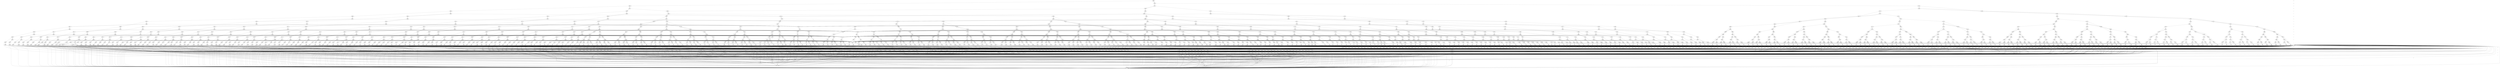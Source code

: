 digraph BDD {
center = true;
{ rank = same; { node [style=invis]; "T" };
 { node [shape=box,fontsize=12]; "0"; }
  { node [shape=box,fontsize=12]; "1"; }
}
{ rank=same; { node [shape=plaintext,fontname="Times Italic",fontsize=12] "108" };"5691";}
{ rank=same; { node [shape=plaintext,fontname="Times Italic",fontsize=12] "102" };"5182";}
{ rank=same; { node [shape=plaintext,fontname="Times Italic",fontsize=12] "95" };"4671";"5181";"5690";}
{ rank=same; { node [shape=plaintext,fontname="Times Italic",fontsize=12] "89" };"4289";"5180";"5437";}
{ rank=same; { node [shape=plaintext,fontname="Times Italic",fontsize=12] "82" };"4034";"4288";"4670";"4925";"5179";"5436";"5689";}
{ rank=same; { node [shape=plaintext,fontname="Times Italic",fontsize=12] "76" };"3843";"4287";"4480";"4924";"5178";"5309";"5564";}
{ rank=same; { node [shape=plaintext,fontname="Times Italic",fontsize=12] "69" };"2224";"3842";"4033";"4160";"4286";"4479";"4669";"4797";"4923";"5051";"5177";"5308";"5435";"5563";"5688";}
{ rank=same; { node [shape=plaintext,fontname="Times Italic",fontsize=12] "63" };"2223";"3747";"3938";"4159";"4285";"4384";"4575";"4796";"4922";"5050";"5176";"5245";"5372";"5500";"5627";}
{ rank=same; { node [shape=plaintext,fontname="Times Italic",fontsize=12] "56" };"1370";"2160";"2222";"3746";"3841";"3937";"4032";"4096";"4158";"4222";"4284";"4383";"4478";"4574";"4668";"4733";"4795";"4859";"4921";"4987";"5049";"5113";"5175";"5244";"5307";"5371";"5434";"5499";"5562";"5626";"5687";}
{ rank=same; { node [shape=plaintext,fontname="Times Italic",fontsize=12] "50" };"1369";"2159";"2221";"3699";"3794";"3890";"3985";"4095";"4157";"4221";"4283";"4336";"4431";"4527";"4622";"4732";"4794";"4858";"4920";"4986";"5048";"5112";"5174";"5213";"5276";"5340";"5403";"5468";"5531";"5595";"5658";}
{ rank=same; { node [shape=plaintext,fontname="Times Italic",fontsize=12] "43" };"930";"1338";"1368";"2128";"2158";"2190";"2220";"3698";"3745";"3793";"3840";"3889";"3936";"3984";"4031";"4064";"4094";"4126";"4156";"4190";"4220";"4252";"4282";"4335";"4382";"4430";"4477";"4526";"4573";"4621";"4667";"4701";"4731";"4763";"4793";"4827";"4857";"4889";"4919";"4955";"4985";"5017";"5047";"5081";"5111";"5143";"5173";"5212";"5243";"5275";"5306";"5339";"5370";"5402";"5433";"5467";"5498";"5530";"5561";"5594";"5625";"5657";"5686";}
{ rank=same; { node [shape=plaintext,fontname="Times Italic",fontsize=12] "37" };"929";"1337";"1367";"2127";"2157";"2189";"2219";"3675";"3722";"3770";"3817";"3866";"3913";"3961";"4008";"4063";"4093";"4125";"4155";"4189";"4219";"4251";"4281";"4312";"4359";"4407";"4454";"4503";"4550";"4598";"4645";"4700";"4730";"4762";"4792";"4826";"4856";"4888";"4918";"4954";"4984";"5016";"5046";"5080";"5110";"5142";"5172";"5197";"5228";"5260";"5291";"5324";"5355";"5387";"5418";"5452";"5483";"5515";"5546";"5579";"5610";"5642";"5673";}
{ rank=same; { node [shape=plaintext,fontname="Times Italic",fontsize=12] "30" };"696";"914";"928";"1322";"1336";"1352";"1366";"2112";"2126";"2142";"2156";"2174";"2188";"2204";"2218";"3674";"3697";"3721";"3744";"3769";"3792";"3816";"3839";"3865";"3888";"3912";"3935";"3960";"3983";"4007";"4030";"4048";"4062";"4078";"4092";"4110";"4124";"4140";"4154";"4174";"4188";"4204";"4218";"4236";"4250";"4266";"4280";"4311";"4334";"4358";"4381";"4406";"4429";"4453";"4476";"4502";"4525";"4549";"4572";"4597";"4620";"4644";"4666";"4685";"4699";"4715";"4729";"4747";"4761";"4777";"4791";"4811";"4825";"4841";"4855";"4873";"4887";"4903";"4917";"4939";"4953";"4969";"4983";"5001";"5015";"5031";"5045";"5065";"5079";"5095";"5109";"5127";"5141";"5157";"5171";"5196";"5211";"5227";"5242";"5259";"5274";"5290";"5305";"5323";"5338";"5354";"5369";"5386";"5401";"5417";"5432";"5451";"5466";"5482";"5497";"5514";"5529";"5545";"5560";"5578";"5593";"5609";"5624";"5641";"5656";"5672";"5685";}
{ rank=same; { node [shape=plaintext,fontname="Times Italic",fontsize=12] "24" };"695";"913";"927";"1321";"1335";"1351";"1365";"2111";"2125";"2141";"2155";"2173";"2187";"2203";"2217";"3663";"3686";"3710";"3733";"3758";"3781";"3805";"3828";"3854";"3877";"3901";"3924";"3949";"3972";"3996";"4019";"4047";"4061";"4077";"4091";"4109";"4123";"4139";"4153";"4173";"4187";"4203";"4217";"4235";"4249";"4265";"4279";"4300";"4323";"4347";"4370";"4395";"4418";"4442";"4465";"4491";"4514";"4538";"4561";"4586";"4609";"4633";"4656";"4684";"4698";"4714";"4728";"4746";"4760";"4776";"4790";"4810";"4824";"4840";"4854";"4872";"4886";"4902";"4916";"4938";"4952";"4968";"4982";"5000";"5014";"5030";"5044";"5064";"5078";"5094";"5108";"5126";"5140";"5156";"5170";"5189";"5204";"5220";"5235";"5252";"5267";"5283";"5298";"5316";"5331";"5347";"5362";"5379";"5394";"5410";"5425";"5444";"5459";"5475";"5490";"5507";"5522";"5538";"5553";"5571";"5586";"5602";"5617";"5634";"5649";"5665";"5680";}
{ rank=same; { node [shape=plaintext,fontname="Times Italic",fontsize=12] "17" };"564";"688";"694";"906";"912";"920";"926";"1314";"1320";"1328";"1334";"1344";"1350";"1358";"1364";"2104";"2110";"2118";"2124";"2134";"2140";"2148";"2154";"2166";"2172";"2180";"2186";"2196";"2202";"2210";"2216";"3662";"3673";"3685";"3696";"3709";"3720";"3732";"3743";"3757";"3768";"3780";"3791";"3804";"3815";"3827";"3838";"3853";"3864";"3876";"3887";"3900";"3911";"3923";"3934";"3948";"3959";"3971";"3982";"3995";"4006";"4018";"4029";"4040";"4046";"4054";"4060";"4070";"4076";"4084";"4090";"4102";"4108";"4116";"4122";"4132";"4138";"4146";"4152";"4166";"4172";"4180";"4186";"4196";"4202";"4210";"4216";"4228";"4234";"4242";"4248";"4258";"4264";"4272";"4278";"4299";"4310";"4322";"4333";"4346";"4357";"4369";"4380";"4394";"4405";"4417";"4428";"4441";"4452";"4464";"4475";"4490";"4501";"4513";"4524";"4537";"4548";"4560";"4571";"4585";"4596";"4608";"4619";"4632";"4643";"4655";"4665";"4677";"4683";"4691";"4697";"4707";"4713";"4721";"4727";"4739";"4745";"4753";"4759";"4769";"4775";"4783";"4789";"4803";"4809";"4817";"4823";"4833";"4839";"4847";"4853";"4865";"4871";"4879";"4885";"4895";"4901";"4909";"4915";"4931";"4937";"4945";"4951";"4961";"4967";"4975";"4981";"4993";"4999";"5007";"5013";"5023";"5029";"5037";"5043";"5057";"5063";"5071";"5077";"5087";"5093";"5101";"5107";"5119";"5125";"5133";"5139";"5149";"5155";"5163";"5169";"5188";"5195";"5203";"5210";"5219";"5226";"5234";"5241";"5251";"5258";"5266";"5273";"5282";"5289";"5297";"5304";"5315";"5322";"5330";"5337";"5346";"5353";"5361";"5368";"5378";"5385";"5393";"5400";"5409";"5416";"5424";"5431";"5443";"5450";"5458";"5465";"5474";"5481";"5489";"5496";"5506";"5513";"5521";"5528";"5537";"5544";"5552";"5559";"5570";"5577";"5585";"5592";"5601";"5608";"5616";"5623";"5633";"5640";"5648";"5655";"5664";"5671";"5679";"5684";}
{ rank=same; { node [shape=plaintext,fontname="Times Italic",fontsize=12] "11" };"563";"687";"693";"905";"911";"919";"925";"1313";"1319";"1327";"1333";"1343";"1349";"1357";"1363";"2103";"2109";"2117";"2123";"2133";"2139";"2147";"2153";"2165";"2171";"2179";"2185";"2195";"2201";"2209";"2215";"3657";"3668";"3680";"3691";"3704";"3715";"3727";"3738";"3752";"3763";"3775";"3786";"3799";"3810";"3822";"3833";"3848";"3859";"3871";"3882";"3895";"3906";"3918";"3929";"3943";"3954";"3966";"3977";"3990";"4001";"4013";"4024";"4039";"4045";"4053";"4059";"4069";"4075";"4083";"4089";"4101";"4107";"4115";"4121";"4131";"4137";"4145";"4151";"4165";"4171";"4179";"4185";"4195";"4201";"4209";"4215";"4227";"4233";"4241";"4247";"4257";"4263";"4271";"4277";"4294";"4305";"4317";"4328";"4341";"4352";"4364";"4375";"4389";"4400";"4412";"4423";"4436";"4447";"4459";"4470";"4485";"4496";"4508";"4519";"4532";"4543";"4555";"4566";"4580";"4591";"4603";"4614";"4627";"4638";"4650";"4661";"4676";"4682";"4690";"4696";"4706";"4712";"4720";"4726";"4738";"4744";"4752";"4758";"4768";"4774";"4782";"4788";"4802";"4808";"4816";"4822";"4832";"4838";"4846";"4852";"4864";"4870";"4878";"4884";"4894";"4900";"4908";"4914";"4930";"4936";"4944";"4950";"4960";"4966";"4974";"4980";"4992";"4998";"5006";"5012";"5022";"5028";"5036";"5042";"5056";"5062";"5070";"5076";"5086";"5092";"5100";"5106";"5118";"5124";"5132";"5138";"5148";"5154";"5162";"5168";"5185";"5192";"5200";"5207";"5216";"5223";"5231";"5238";"5248";"5255";"5263";"5270";"5279";"5286";"5294";"5301";"5312";"5319";"5327";"5334";"5343";"5350";"5358";"5365";"5375";"5382";"5390";"5397";"5406";"5413";"5421";"5428";"5440";"5447";"5455";"5462";"5471";"5478";"5486";"5493";"5503";"5510";"5518";"5525";"5534";"5541";"5549";"5556";"5567";"5574";"5582";"5589";"5598";"5605";"5613";"5620";"5630";"5637";"5645";"5652";"5661";"5668";"5676";"5683";}
{ rank=same; { node [shape=plaintext,fontname="Times Italic",fontsize=12] "4" };"362";"482";"560";"562";"684";"686";"690";"692";"902";"904";"908";"910";"916";"918";"922";"924";"1310";"1312";"1316";"1318";"1324";"1326";"1330";"1332";"1340";"1342";"1346";"1348";"1354";"1356";"1360";"1362";"2100";"2102";"2106";"2108";"2114";"2116";"2120";"2122";"2130";"2132";"2136";"2138";"2144";"2146";"2150";"2152";"2162";"2164";"2168";"2170";"2176";"2178";"2182";"2184";"2192";"2194";"2198";"2200";"2206";"2208";"2212";"2214";"3656";"3661";"3667";"3672";"3679";"3684";"3690";"3695";"3703";"3708";"3714";"3719";"3726";"3731";"3737";"3742";"3751";"3756";"3762";"3767";"3774";"3779";"3785";"3790";"3798";"3803";"3809";"3814";"3821";"3826";"3832";"3837";"3847";"3852";"3858";"3863";"3870";"3875";"3881";"3886";"3894";"3899";"3905";"3910";"3917";"3922";"3928";"3933";"3942";"3947";"3953";"3958";"3965";"3970";"3976";"3981";"3989";"3994";"4000";"4005";"4012";"4017";"4023";"4028";"4036";"4038";"4042";"4044";"4050";"4052";"4056";"4058";"4066";"4068";"4072";"4074";"4080";"4082";"4086";"4088";"4098";"4100";"4104";"4106";"4112";"4114";"4118";"4120";"4128";"4130";"4134";"4136";"4142";"4144";"4148";"4150";"4162";"4164";"4168";"4170";"4176";"4178";"4182";"4184";"4192";"4194";"4198";"4200";"4206";"4208";"4212";"4214";"4224";"4226";"4230";"4232";"4238";"4240";"4244";"4246";"4254";"4256";"4260";"4262";"4268";"4270";"4274";"4276";"4293";"4298";"4304";"4309";"4316";"4321";"4327";"4332";"4340";"4345";"4351";"4356";"4363";"4368";"4374";"4379";"4388";"4393";"4399";"4404";"4411";"4416";"4422";"4427";"4435";"4440";"4446";"4451";"4458";"4463";"4469";"4474";"4484";"4489";"4495";"4500";"4507";"4512";"4518";"4523";"4531";"4536";"4542";"4547";"4554";"4559";"4565";"4570";"4579";"4584";"4590";"4595";"4602";"4607";"4613";"4618";"4626";"4631";"4637";"4642";"4649";"4654";"4660";"4664";"4673";"4675";"4679";"4681";"4687";"4689";"4693";"4695";"4703";"4705";"4709";"4711";"4717";"4719";"4723";"4725";"4735";"4737";"4741";"4743";"4749";"4751";"4755";"4757";"4765";"4767";"4771";"4773";"4779";"4781";"4785";"4787";"4799";"4801";"4805";"4807";"4813";"4815";"4819";"4821";"4829";"4831";"4835";"4837";"4843";"4845";"4849";"4851";"4861";"4863";"4867";"4869";"4875";"4877";"4881";"4883";"4891";"4893";"4897";"4899";"4905";"4907";"4911";"4913";"4927";"4929";"4933";"4935";"4941";"4943";"4947";"4949";"4957";"4959";"4963";"4965";"4971";"4973";"4977";"4979";"4989";"4991";"4995";"4997";"5003";"5005";"5009";"5011";"5019";"5021";"5025";"5027";"5033";"5035";"5039";"5041";"5053";"5055";"5059";"5061";"5067";"5069";"5073";"5075";"5083";"5085";"5089";"5091";"5097";"5099";"5103";"5105";"5115";"5117";"5121";"5123";"5129";"5131";"5135";"5137";"5145";"5147";"5151";"5153";"5159";"5161";"5165";"5167";"5184";"5187";"5191";"5194";"5199";"5202";"5206";"5209";"5215";"5218";"5222";"5225";"5230";"5233";"5237";"5240";"5247";"5250";"5254";"5257";"5262";"5265";"5269";"5272";"5278";"5281";"5285";"5288";"5293";"5296";"5300";"5303";"5311";"5314";"5318";"5321";"5326";"5329";"5333";"5336";"5342";"5345";"5349";"5352";"5357";"5360";"5364";"5367";"5374";"5377";"5381";"5384";"5389";"5392";"5396";"5399";"5405";"5408";"5412";"5415";"5420";"5423";"5427";"5430";"5439";"5442";"5446";"5449";"5454";"5457";"5461";"5464";"5470";"5473";"5477";"5480";"5485";"5488";"5492";"5495";"5502";"5505";"5509";"5512";"5517";"5520";"5524";"5527";"5533";"5536";"5540";"5543";"5548";"5551";"5555";"5558";"5566";"5569";"5573";"5576";"5581";"5584";"5588";"5591";"5597";"5600";"5604";"5607";"5612";"5615";"5619";"5622";"5629";"5632";"5636";"5639";"5644";"5647";"5651";"5654";"5660";"5663";"5667";"5670";"5675";"5678";"5682";}
{ rank=same; { node [shape=plaintext,fontname="Times Italic",fontsize=12] "1" };"481";"559";"561";"683";"685";"689";"691";"901";"903";"907";"909";"915";"917";"921";"923";"1309";"1311";"1315";"1317";"1323";"1325";"1329";"1331";"1339";"1341";"1345";"1347";"1353";"1355";"1359";"1361";"2099";"2101";"2105";"2107";"2113";"2115";"2119";"2121";"2129";"2131";"2135";"2137";"2143";"2145";"2149";"2151";"2161";"2163";"2167";"2169";"2175";"2177";"2181";"2183";"2191";"2193";"2197";"2199";"2205";"2207";"2211";"2213";"3654";"3659";"3665";"3670";"3677";"3682";"3688";"3693";"3701";"3706";"3712";"3717";"3724";"3729";"3735";"3740";"3749";"3754";"3760";"3765";"3772";"3777";"3783";"3788";"3796";"3801";"3807";"3812";"3819";"3824";"3830";"3835";"3845";"3850";"3856";"3861";"3868";"3873";"3879";"3884";"3892";"3897";"3903";"3908";"3915";"3920";"3926";"3931";"3940";"3945";"3951";"3956";"3963";"3968";"3974";"3979";"3987";"3992";"3998";"4003";"4010";"4015";"4021";"4026";"4035";"4037";"4041";"4043";"4049";"4051";"4055";"4057";"4065";"4067";"4071";"4073";"4079";"4081";"4085";"4087";"4097";"4099";"4103";"4105";"4111";"4113";"4117";"4119";"4127";"4129";"4133";"4135";"4141";"4143";"4147";"4149";"4161";"4163";"4167";"4169";"4175";"4177";"4181";"4183";"4191";"4193";"4197";"4199";"4205";"4207";"4211";"4213";"4223";"4225";"4229";"4231";"4237";"4239";"4243";"4245";"4253";"4255";"4259";"4261";"4267";"4269";"4273";"4275";"4291";"4296";"4302";"4307";"4314";"4319";"4325";"4330";"4338";"4343";"4349";"4354";"4361";"4366";"4372";"4377";"4386";"4391";"4397";"4402";"4409";"4414";"4420";"4425";"4433";"4438";"4444";"4449";"4456";"4461";"4467";"4472";"4482";"4487";"4493";"4498";"4505";"4510";"4516";"4521";"4529";"4534";"4540";"4545";"4552";"4557";"4563";"4568";"4577";"4582";"4588";"4593";"4600";"4605";"4611";"4616";"4624";"4629";"4635";"4640";"4647";"4652";"4658";"4663";"4672";"4674";"4678";"4680";"4686";"4688";"4692";"4694";"4702";"4704";"4708";"4710";"4716";"4718";"4722";"4724";"4734";"4736";"4740";"4742";"4748";"4750";"4754";"4756";"4764";"4766";"4770";"4772";"4778";"4780";"4784";"4786";"4798";"4800";"4804";"4806";"4812";"4814";"4818";"4820";"4828";"4830";"4834";"4836";"4842";"4844";"4848";"4850";"4860";"4862";"4866";"4868";"4874";"4876";"4880";"4882";"4890";"4892";"4896";"4898";"4904";"4906";"4910";"4912";"4926";"4928";"4932";"4934";"4940";"4942";"4946";"4948";"4956";"4958";"4962";"4964";"4970";"4972";"4976";"4978";"4988";"4990";"4994";"4996";"5002";"5004";"5008";"5010";"5018";"5020";"5024";"5026";"5032";"5034";"5038";"5040";"5052";"5054";"5058";"5060";"5066";"5068";"5072";"5074";"5082";"5084";"5088";"5090";"5096";"5098";"5102";"5104";"5114";"5116";"5120";"5122";"5128";"5130";"5134";"5136";"5144";"5146";"5150";"5152";"5158";"5160";"5164";"5166";"5183";"5186";"5190";"5193";"5198";"5201";"5205";"5208";"5214";"5217";"5221";"5224";"5229";"5232";"5236";"5239";"5246";"5249";"5253";"5256";"5261";"5264";"5268";"5271";"5277";"5280";"5284";"5287";"5292";"5295";"5299";"5302";"5310";"5313";"5317";"5320";"5325";"5328";"5332";"5335";"5341";"5344";"5348";"5351";"5356";"5359";"5363";"5366";"5373";"5376";"5380";"5383";"5388";"5391";"5395";"5398";"5404";"5407";"5411";"5414";"5419";"5422";"5426";"5429";"5438";"5441";"5445";"5448";"5453";"5456";"5460";"5463";"5469";"5472";"5476";"5479";"5484";"5487";"5491";"5494";"5501";"5504";"5508";"5511";"5516";"5519";"5523";"5526";"5532";"5535";"5539";"5542";"5547";"5550";"5554";"5557";"5565";"5568";"5572";"5575";"5580";"5583";"5587";"5590";"5596";"5599";"5603";"5606";"5611";"5614";"5618";"5621";"5628";"5631";"5635";"5638";"5643";"5646";"5650";"5653";"5659";"5662";"5666";"5669";"5674";"5677";"5681";}
{ rank=same; { node [shape=plaintext,fontname="Times Italic",fontsize=12] "112" };"101";"3653";"3655";"3658";"3660";"3664";"3666";"3669";"3671";"3676";"3678";"3681";"3683";"3687";"3689";"3692";"3694";"3700";"3702";"3705";"3707";"3711";"3713";"3716";"3718";"3723";"3725";"3728";"3730";"3734";"3736";"3739";"3741";"3748";"3750";"3753";"3755";"3759";"3761";"3764";"3766";"3771";"3773";"3776";"3778";"3782";"3784";"3787";"3789";"3795";"3797";"3800";"3802";"3806";"3808";"3811";"3813";"3818";"3820";"3823";"3825";"3829";"3831";"3834";"3836";"3844";"3846";"3849";"3851";"3855";"3857";"3860";"3862";"3867";"3869";"3872";"3874";"3878";"3880";"3883";"3885";"3891";"3893";"3896";"3898";"3902";"3904";"3907";"3909";"3914";"3916";"3919";"3921";"3925";"3927";"3930";"3932";"3939";"3941";"3944";"3946";"3950";"3952";"3955";"3957";"3962";"3964";"3967";"3969";"3973";"3975";"3978";"3980";"3986";"3988";"3991";"3993";"3997";"3999";"4002";"4004";"4009";"4011";"4014";"4016";"4020";"4022";"4025";"4027";"4290";"4292";"4295";"4297";"4301";"4303";"4306";"4308";"4313";"4315";"4318";"4320";"4324";"4326";"4329";"4331";"4337";"4339";"4342";"4344";"4348";"4350";"4353";"4355";"4360";"4362";"4365";"4367";"4371";"4373";"4376";"4378";"4385";"4387";"4390";"4392";"4396";"4398";"4401";"4403";"4408";"4410";"4413";"4415";"4419";"4421";"4424";"4426";"4432";"4434";"4437";"4439";"4443";"4445";"4448";"4450";"4455";"4457";"4460";"4462";"4466";"4468";"4471";"4473";"4481";"4483";"4486";"4488";"4492";"4494";"4497";"4499";"4504";"4506";"4509";"4511";"4515";"4517";"4520";"4522";"4528";"4530";"4533";"4535";"4539";"4541";"4544";"4546";"4551";"4553";"4556";"4558";"4562";"4564";"4567";"4569";"4576";"4578";"4581";"4583";"4587";"4589";"4592";"4594";"4599";"4601";"4604";"4606";"4610";"4612";"4615";"4617";"4623";"4625";"4628";"4630";"4634";"4636";"4639";"4641";"4646";"4648";"4651";"4653";"4657";"4659";"4662";}
{ rank=same; { node [shape=plaintext,fontname="Times Italic",fontsize=12] "99" };"123";"2249";"2252";"2256";"2259";"2264";"2267";"2271";"2274";"2280";"2283";"2287";"2290";"2295";"2298";"2302";"2305";"2312";"2315";"2319";"2322";"2327";"2330";"2334";"2337";"2343";"2346";"2350";"2353";"2358";"2361";"2365";"2368";"2376";"2379";"2383";"2386";"2391";"2394";"2398";"2401";"2407";"2410";"2414";"2417";"2422";"2425";"2429";"2432";"2439";"2442";"2446";"2449";"2454";"2457";"2461";"2464";"2470";"2473";"2477";"2480";"2485";"2488";"2492";"2495";"2504";"2507";"2511";"2514";"2519";"2522";"2526";"2529";"2535";"2538";"2542";"2545";"2550";"2553";"2557";"2560";"2567";"2570";"2574";"2577";"2582";"2585";"2589";"2592";"2598";"2601";"2605";"2608";"2613";"2616";"2620";"2623";"2631";"2634";"2638";"2641";"2646";"2649";"2653";"2656";"2662";"2665";"2669";"2672";"2677";"2680";"2684";"2687";"2694";"2697";"2701";"2704";"2709";"2712";"2716";"2719";"2725";"2728";"2732";"2735";"2740";"2743";"2747";}
{ rank=same; { node [shape=plaintext,fontname="Times Italic",fontsize=12] "86" };"151";"1399";"1402";"1406";"1409";"1414";"1417";"1421";"1424";"1430";"1433";"1437";"1440";"1445";"1448";"1452";"1455";"1462";"1465";"1469";"1472";"1477";"1480";"1484";"1487";"1493";"1496";"1500";"1503";"1508";"1511";"1515";"1518";"1526";"1529";"1533";"1536";"1541";"1544";"1548";"1551";"1557";"1560";"1564";"1567";"1572";"1575";"1579";"1582";"1589";"1592";"1596";"1599";"1604";"1607";"1611";"1614";"1620";"1623";"1627";"1630";"1635";"1638";"1642";}
{ rank=same; { node [shape=plaintext,fontname="Times Italic",fontsize=12] "73" };"181";"961";"964";"968";"971";"976";"979";"983";"986";"992";"995";"999";"1002";"1007";"1010";"1014";"1017";"1024";"1027";"1031";"1034";"1039";"1042";"1046";"1049";"1055";"1058";"1062";"1065";"1070";"1073";"1077";}
{ rank=same; { node [shape=plaintext,fontname="Times Italic",fontsize=12] "60" };"213";"729";"732";"736";"739";"744";"747";"751";"754";"760";"763";"767";"770";"775";"778";"782";}
{ rank=same; { node [shape=plaintext,fontname="Times Italic",fontsize=12] "47" };"247";"599";"602";"606";"609";"614";"617";"621";}
{ rank=same; { node [shape=plaintext,fontname="Times Italic",fontsize=12] "34" };"283";"519";"522";"526";}
{ rank=same; { node [shape=plaintext,fontname="Times Italic",fontsize=12] "21" };"321";"463";}
{ rank=same; { node [shape=plaintext,fontname="Times Italic",fontsize=12] "8" };"361";}
edge [style = invis]; {"108" -> "102" -> "95" -> "89" -> "82" -> "76" -> "69" -> "63" -> "56" -> "50" -> "43" -> "37" -> "30" -> "24" -> "17" -> "11" -> "4" -> "1" -> "112" -> "99" -> "86" -> "73" -> "60" -> "47" -> "34" -> "21" -> "8" -> "T"; }
"101" -> "0" [style=solid,arrowsize=".75"];
"101" -> "1" [style=dashed,arrowsize=".75"];
"123" -> "0" [style=solid,arrowsize=".75"];
"123" -> "1" [style=dashed,arrowsize=".75"];
"151" -> "0" [style=solid,arrowsize=".75"];
"151" -> "1" [style=dashed,arrowsize=".75"];
"181" -> "0" [style=solid,arrowsize=".75"];
"181" -> "1" [style=dashed,arrowsize=".75"];
"213" -> "0" [style=solid,arrowsize=".75"];
"213" -> "1" [style=dashed,arrowsize=".75"];
"247" -> "0" [style=solid,arrowsize=".75"];
"247" -> "1" [style=dashed,arrowsize=".75"];
"283" -> "0" [style=solid,arrowsize=".75"];
"283" -> "1" [style=dashed,arrowsize=".75"];
"321" -> "0" [style=solid,arrowsize=".75"];
"321" -> "1" [style=dashed,arrowsize=".75"];
"361" -> "0" [style=solid,arrowsize=".75"];
"361" -> "1" [style=dashed,arrowsize=".75"];
"362" -> "361" [style=solid,arrowsize=".75"];
"362" -> "0" [style=dashed,arrowsize=".75"];
"463" -> "361" [style=solid,arrowsize=".75"];
"463" -> "1" [style=dashed,arrowsize=".75"];
"481" -> "321" [style=solid,arrowsize=".75"];
"481" -> "463" [style=dashed,arrowsize=".75"];
"482" -> "481" [style=solid,arrowsize=".75"];
"482" -> "321" [style=dashed,arrowsize=".75"];
"519" -> "463" [style=solid,arrowsize=".75"];
"519" -> "1" [style=dashed,arrowsize=".75"];
"522" -> "321" [style=solid,arrowsize=".75"];
"522" -> "1" [style=dashed,arrowsize=".75"];
"526" -> "361" [style=solid,arrowsize=".75"];
"526" -> "1" [style=dashed,arrowsize=".75"];
"559" -> "283" [style=solid,arrowsize=".75"];
"559" -> "526" [style=dashed,arrowsize=".75"];
"560" -> "559" [style=solid,arrowsize=".75"];
"560" -> "283" [style=dashed,arrowsize=".75"];
"561" -> "522" [style=solid,arrowsize=".75"];
"561" -> "519" [style=dashed,arrowsize=".75"];
"562" -> "561" [style=solid,arrowsize=".75"];
"562" -> "522" [style=dashed,arrowsize=".75"];
"563" -> "560" [style=solid,arrowsize=".75"];
"563" -> "562" [style=dashed,arrowsize=".75"];
"564" -> "563" [style=solid,arrowsize=".75"];
"564" -> "560" [style=dashed,arrowsize=".75"];
"599" -> "519" [style=solid,arrowsize=".75"];
"599" -> "1" [style=dashed,arrowsize=".75"];
"602" -> "522" [style=solid,arrowsize=".75"];
"602" -> "1" [style=dashed,arrowsize=".75"];
"606" -> "526" [style=solid,arrowsize=".75"];
"606" -> "1" [style=dashed,arrowsize=".75"];
"609" -> "283" [style=solid,arrowsize=".75"];
"609" -> "1" [style=dashed,arrowsize=".75"];
"614" -> "463" [style=solid,arrowsize=".75"];
"614" -> "1" [style=dashed,arrowsize=".75"];
"617" -> "321" [style=solid,arrowsize=".75"];
"617" -> "1" [style=dashed,arrowsize=".75"];
"621" -> "361" [style=solid,arrowsize=".75"];
"621" -> "1" [style=dashed,arrowsize=".75"];
"683" -> "247" [style=solid,arrowsize=".75"];
"683" -> "621" [style=dashed,arrowsize=".75"];
"684" -> "683" [style=solid,arrowsize=".75"];
"684" -> "247" [style=dashed,arrowsize=".75"];
"685" -> "617" [style=solid,arrowsize=".75"];
"685" -> "614" [style=dashed,arrowsize=".75"];
"686" -> "685" [style=solid,arrowsize=".75"];
"686" -> "617" [style=dashed,arrowsize=".75"];
"687" -> "684" [style=solid,arrowsize=".75"];
"687" -> "686" [style=dashed,arrowsize=".75"];
"688" -> "687" [style=solid,arrowsize=".75"];
"688" -> "684" [style=dashed,arrowsize=".75"];
"689" -> "609" [style=solid,arrowsize=".75"];
"689" -> "606" [style=dashed,arrowsize=".75"];
"690" -> "689" [style=solid,arrowsize=".75"];
"690" -> "609" [style=dashed,arrowsize=".75"];
"691" -> "602" [style=solid,arrowsize=".75"];
"691" -> "599" [style=dashed,arrowsize=".75"];
"692" -> "691" [style=solid,arrowsize=".75"];
"692" -> "602" [style=dashed,arrowsize=".75"];
"693" -> "690" [style=solid,arrowsize=".75"];
"693" -> "692" [style=dashed,arrowsize=".75"];
"694" -> "693" [style=solid,arrowsize=".75"];
"694" -> "690" [style=dashed,arrowsize=".75"];
"695" -> "688" [style=solid,arrowsize=".75"];
"695" -> "694" [style=dashed,arrowsize=".75"];
"696" -> "695" [style=solid,arrowsize=".75"];
"696" -> "688" [style=dashed,arrowsize=".75"];
"729" -> "599" [style=solid,arrowsize=".75"];
"729" -> "1" [style=dashed,arrowsize=".75"];
"732" -> "602" [style=solid,arrowsize=".75"];
"732" -> "1" [style=dashed,arrowsize=".75"];
"736" -> "606" [style=solid,arrowsize=".75"];
"736" -> "1" [style=dashed,arrowsize=".75"];
"739" -> "609" [style=solid,arrowsize=".75"];
"739" -> "1" [style=dashed,arrowsize=".75"];
"744" -> "614" [style=solid,arrowsize=".75"];
"744" -> "1" [style=dashed,arrowsize=".75"];
"747" -> "617" [style=solid,arrowsize=".75"];
"747" -> "1" [style=dashed,arrowsize=".75"];
"751" -> "621" [style=solid,arrowsize=".75"];
"751" -> "1" [style=dashed,arrowsize=".75"];
"754" -> "247" [style=solid,arrowsize=".75"];
"754" -> "1" [style=dashed,arrowsize=".75"];
"760" -> "519" [style=solid,arrowsize=".75"];
"760" -> "1" [style=dashed,arrowsize=".75"];
"763" -> "522" [style=solid,arrowsize=".75"];
"763" -> "1" [style=dashed,arrowsize=".75"];
"767" -> "526" [style=solid,arrowsize=".75"];
"767" -> "1" [style=dashed,arrowsize=".75"];
"770" -> "283" [style=solid,arrowsize=".75"];
"770" -> "1" [style=dashed,arrowsize=".75"];
"775" -> "463" [style=solid,arrowsize=".75"];
"775" -> "1" [style=dashed,arrowsize=".75"];
"778" -> "321" [style=solid,arrowsize=".75"];
"778" -> "1" [style=dashed,arrowsize=".75"];
"782" -> "361" [style=solid,arrowsize=".75"];
"782" -> "1" [style=dashed,arrowsize=".75"];
"901" -> "213" [style=solid,arrowsize=".75"];
"901" -> "782" [style=dashed,arrowsize=".75"];
"902" -> "901" [style=solid,arrowsize=".75"];
"902" -> "213" [style=dashed,arrowsize=".75"];
"903" -> "778" [style=solid,arrowsize=".75"];
"903" -> "775" [style=dashed,arrowsize=".75"];
"904" -> "903" [style=solid,arrowsize=".75"];
"904" -> "778" [style=dashed,arrowsize=".75"];
"905" -> "902" [style=solid,arrowsize=".75"];
"905" -> "904" [style=dashed,arrowsize=".75"];
"906" -> "905" [style=solid,arrowsize=".75"];
"906" -> "902" [style=dashed,arrowsize=".75"];
"907" -> "770" [style=solid,arrowsize=".75"];
"907" -> "767" [style=dashed,arrowsize=".75"];
"908" -> "907" [style=solid,arrowsize=".75"];
"908" -> "770" [style=dashed,arrowsize=".75"];
"909" -> "763" [style=solid,arrowsize=".75"];
"909" -> "760" [style=dashed,arrowsize=".75"];
"910" -> "909" [style=solid,arrowsize=".75"];
"910" -> "763" [style=dashed,arrowsize=".75"];
"911" -> "908" [style=solid,arrowsize=".75"];
"911" -> "910" [style=dashed,arrowsize=".75"];
"912" -> "911" [style=solid,arrowsize=".75"];
"912" -> "908" [style=dashed,arrowsize=".75"];
"913" -> "906" [style=solid,arrowsize=".75"];
"913" -> "912" [style=dashed,arrowsize=".75"];
"914" -> "913" [style=solid,arrowsize=".75"];
"914" -> "906" [style=dashed,arrowsize=".75"];
"915" -> "754" [style=solid,arrowsize=".75"];
"915" -> "751" [style=dashed,arrowsize=".75"];
"916" -> "915" [style=solid,arrowsize=".75"];
"916" -> "754" [style=dashed,arrowsize=".75"];
"917" -> "747" [style=solid,arrowsize=".75"];
"917" -> "744" [style=dashed,arrowsize=".75"];
"918" -> "917" [style=solid,arrowsize=".75"];
"918" -> "747" [style=dashed,arrowsize=".75"];
"919" -> "916" [style=solid,arrowsize=".75"];
"919" -> "918" [style=dashed,arrowsize=".75"];
"920" -> "919" [style=solid,arrowsize=".75"];
"920" -> "916" [style=dashed,arrowsize=".75"];
"921" -> "739" [style=solid,arrowsize=".75"];
"921" -> "736" [style=dashed,arrowsize=".75"];
"922" -> "921" [style=solid,arrowsize=".75"];
"922" -> "739" [style=dashed,arrowsize=".75"];
"923" -> "732" [style=solid,arrowsize=".75"];
"923" -> "729" [style=dashed,arrowsize=".75"];
"924" -> "923" [style=solid,arrowsize=".75"];
"924" -> "732" [style=dashed,arrowsize=".75"];
"925" -> "922" [style=solid,arrowsize=".75"];
"925" -> "924" [style=dashed,arrowsize=".75"];
"926" -> "925" [style=solid,arrowsize=".75"];
"926" -> "922" [style=dashed,arrowsize=".75"];
"927" -> "920" [style=solid,arrowsize=".75"];
"927" -> "926" [style=dashed,arrowsize=".75"];
"928" -> "927" [style=solid,arrowsize=".75"];
"928" -> "920" [style=dashed,arrowsize=".75"];
"929" -> "914" [style=solid,arrowsize=".75"];
"929" -> "928" [style=dashed,arrowsize=".75"];
"930" -> "929" [style=solid,arrowsize=".75"];
"930" -> "914" [style=dashed,arrowsize=".75"];
"961" -> "729" [style=solid,arrowsize=".75"];
"961" -> "1" [style=dashed,arrowsize=".75"];
"964" -> "732" [style=solid,arrowsize=".75"];
"964" -> "1" [style=dashed,arrowsize=".75"];
"968" -> "736" [style=solid,arrowsize=".75"];
"968" -> "1" [style=dashed,arrowsize=".75"];
"971" -> "739" [style=solid,arrowsize=".75"];
"971" -> "1" [style=dashed,arrowsize=".75"];
"976" -> "744" [style=solid,arrowsize=".75"];
"976" -> "1" [style=dashed,arrowsize=".75"];
"979" -> "747" [style=solid,arrowsize=".75"];
"979" -> "1" [style=dashed,arrowsize=".75"];
"983" -> "751" [style=solid,arrowsize=".75"];
"983" -> "1" [style=dashed,arrowsize=".75"];
"986" -> "754" [style=solid,arrowsize=".75"];
"986" -> "1" [style=dashed,arrowsize=".75"];
"992" -> "760" [style=solid,arrowsize=".75"];
"992" -> "1" [style=dashed,arrowsize=".75"];
"995" -> "763" [style=solid,arrowsize=".75"];
"995" -> "1" [style=dashed,arrowsize=".75"];
"999" -> "767" [style=solid,arrowsize=".75"];
"999" -> "1" [style=dashed,arrowsize=".75"];
"1002" -> "770" [style=solid,arrowsize=".75"];
"1002" -> "1" [style=dashed,arrowsize=".75"];
"1007" -> "775" [style=solid,arrowsize=".75"];
"1007" -> "1" [style=dashed,arrowsize=".75"];
"1010" -> "778" [style=solid,arrowsize=".75"];
"1010" -> "1" [style=dashed,arrowsize=".75"];
"1014" -> "782" [style=solid,arrowsize=".75"];
"1014" -> "1" [style=dashed,arrowsize=".75"];
"1017" -> "213" [style=solid,arrowsize=".75"];
"1017" -> "1" [style=dashed,arrowsize=".75"];
"1024" -> "599" [style=solid,arrowsize=".75"];
"1024" -> "1" [style=dashed,arrowsize=".75"];
"1027" -> "602" [style=solid,arrowsize=".75"];
"1027" -> "1" [style=dashed,arrowsize=".75"];
"1031" -> "606" [style=solid,arrowsize=".75"];
"1031" -> "1" [style=dashed,arrowsize=".75"];
"1034" -> "609" [style=solid,arrowsize=".75"];
"1034" -> "1" [style=dashed,arrowsize=".75"];
"1039" -> "614" [style=solid,arrowsize=".75"];
"1039" -> "1" [style=dashed,arrowsize=".75"];
"1042" -> "617" [style=solid,arrowsize=".75"];
"1042" -> "1" [style=dashed,arrowsize=".75"];
"1046" -> "621" [style=solid,arrowsize=".75"];
"1046" -> "1" [style=dashed,arrowsize=".75"];
"1049" -> "247" [style=solid,arrowsize=".75"];
"1049" -> "1" [style=dashed,arrowsize=".75"];
"1055" -> "519" [style=solid,arrowsize=".75"];
"1055" -> "1" [style=dashed,arrowsize=".75"];
"1058" -> "522" [style=solid,arrowsize=".75"];
"1058" -> "1" [style=dashed,arrowsize=".75"];
"1062" -> "526" [style=solid,arrowsize=".75"];
"1062" -> "1" [style=dashed,arrowsize=".75"];
"1065" -> "283" [style=solid,arrowsize=".75"];
"1065" -> "1" [style=dashed,arrowsize=".75"];
"1070" -> "463" [style=solid,arrowsize=".75"];
"1070" -> "1" [style=dashed,arrowsize=".75"];
"1073" -> "321" [style=solid,arrowsize=".75"];
"1073" -> "1" [style=dashed,arrowsize=".75"];
"1077" -> "361" [style=solid,arrowsize=".75"];
"1077" -> "1" [style=dashed,arrowsize=".75"];
"1309" -> "181" [style=solid,arrowsize=".75"];
"1309" -> "1077" [style=dashed,arrowsize=".75"];
"1310" -> "1309" [style=solid,arrowsize=".75"];
"1310" -> "181" [style=dashed,arrowsize=".75"];
"1311" -> "1073" [style=solid,arrowsize=".75"];
"1311" -> "1070" [style=dashed,arrowsize=".75"];
"1312" -> "1311" [style=solid,arrowsize=".75"];
"1312" -> "1073" [style=dashed,arrowsize=".75"];
"1313" -> "1310" [style=solid,arrowsize=".75"];
"1313" -> "1312" [style=dashed,arrowsize=".75"];
"1314" -> "1313" [style=solid,arrowsize=".75"];
"1314" -> "1310" [style=dashed,arrowsize=".75"];
"1315" -> "1065" [style=solid,arrowsize=".75"];
"1315" -> "1062" [style=dashed,arrowsize=".75"];
"1316" -> "1315" [style=solid,arrowsize=".75"];
"1316" -> "1065" [style=dashed,arrowsize=".75"];
"1317" -> "1058" [style=solid,arrowsize=".75"];
"1317" -> "1055" [style=dashed,arrowsize=".75"];
"1318" -> "1317" [style=solid,arrowsize=".75"];
"1318" -> "1058" [style=dashed,arrowsize=".75"];
"1319" -> "1316" [style=solid,arrowsize=".75"];
"1319" -> "1318" [style=dashed,arrowsize=".75"];
"1320" -> "1319" [style=solid,arrowsize=".75"];
"1320" -> "1316" [style=dashed,arrowsize=".75"];
"1321" -> "1314" [style=solid,arrowsize=".75"];
"1321" -> "1320" [style=dashed,arrowsize=".75"];
"1322" -> "1321" [style=solid,arrowsize=".75"];
"1322" -> "1314" [style=dashed,arrowsize=".75"];
"1323" -> "1049" [style=solid,arrowsize=".75"];
"1323" -> "1046" [style=dashed,arrowsize=".75"];
"1324" -> "1323" [style=solid,arrowsize=".75"];
"1324" -> "1049" [style=dashed,arrowsize=".75"];
"1325" -> "1042" [style=solid,arrowsize=".75"];
"1325" -> "1039" [style=dashed,arrowsize=".75"];
"1326" -> "1325" [style=solid,arrowsize=".75"];
"1326" -> "1042" [style=dashed,arrowsize=".75"];
"1327" -> "1324" [style=solid,arrowsize=".75"];
"1327" -> "1326" [style=dashed,arrowsize=".75"];
"1328" -> "1327" [style=solid,arrowsize=".75"];
"1328" -> "1324" [style=dashed,arrowsize=".75"];
"1329" -> "1034" [style=solid,arrowsize=".75"];
"1329" -> "1031" [style=dashed,arrowsize=".75"];
"1330" -> "1329" [style=solid,arrowsize=".75"];
"1330" -> "1034" [style=dashed,arrowsize=".75"];
"1331" -> "1027" [style=solid,arrowsize=".75"];
"1331" -> "1024" [style=dashed,arrowsize=".75"];
"1332" -> "1331" [style=solid,arrowsize=".75"];
"1332" -> "1027" [style=dashed,arrowsize=".75"];
"1333" -> "1330" [style=solid,arrowsize=".75"];
"1333" -> "1332" [style=dashed,arrowsize=".75"];
"1334" -> "1333" [style=solid,arrowsize=".75"];
"1334" -> "1330" [style=dashed,arrowsize=".75"];
"1335" -> "1328" [style=solid,arrowsize=".75"];
"1335" -> "1334" [style=dashed,arrowsize=".75"];
"1336" -> "1335" [style=solid,arrowsize=".75"];
"1336" -> "1328" [style=dashed,arrowsize=".75"];
"1337" -> "1322" [style=solid,arrowsize=".75"];
"1337" -> "1336" [style=dashed,arrowsize=".75"];
"1338" -> "1337" [style=solid,arrowsize=".75"];
"1338" -> "1322" [style=dashed,arrowsize=".75"];
"1339" -> "1017" [style=solid,arrowsize=".75"];
"1339" -> "1014" [style=dashed,arrowsize=".75"];
"1340" -> "1339" [style=solid,arrowsize=".75"];
"1340" -> "1017" [style=dashed,arrowsize=".75"];
"1341" -> "1010" [style=solid,arrowsize=".75"];
"1341" -> "1007" [style=dashed,arrowsize=".75"];
"1342" -> "1341" [style=solid,arrowsize=".75"];
"1342" -> "1010" [style=dashed,arrowsize=".75"];
"1343" -> "1340" [style=solid,arrowsize=".75"];
"1343" -> "1342" [style=dashed,arrowsize=".75"];
"1344" -> "1343" [style=solid,arrowsize=".75"];
"1344" -> "1340" [style=dashed,arrowsize=".75"];
"1345" -> "1002" [style=solid,arrowsize=".75"];
"1345" -> "999" [style=dashed,arrowsize=".75"];
"1346" -> "1345" [style=solid,arrowsize=".75"];
"1346" -> "1002" [style=dashed,arrowsize=".75"];
"1347" -> "995" [style=solid,arrowsize=".75"];
"1347" -> "992" [style=dashed,arrowsize=".75"];
"1348" -> "1347" [style=solid,arrowsize=".75"];
"1348" -> "995" [style=dashed,arrowsize=".75"];
"1349" -> "1346" [style=solid,arrowsize=".75"];
"1349" -> "1348" [style=dashed,arrowsize=".75"];
"1350" -> "1349" [style=solid,arrowsize=".75"];
"1350" -> "1346" [style=dashed,arrowsize=".75"];
"1351" -> "1344" [style=solid,arrowsize=".75"];
"1351" -> "1350" [style=dashed,arrowsize=".75"];
"1352" -> "1351" [style=solid,arrowsize=".75"];
"1352" -> "1344" [style=dashed,arrowsize=".75"];
"1353" -> "986" [style=solid,arrowsize=".75"];
"1353" -> "983" [style=dashed,arrowsize=".75"];
"1354" -> "1353" [style=solid,arrowsize=".75"];
"1354" -> "986" [style=dashed,arrowsize=".75"];
"1355" -> "979" [style=solid,arrowsize=".75"];
"1355" -> "976" [style=dashed,arrowsize=".75"];
"1356" -> "1355" [style=solid,arrowsize=".75"];
"1356" -> "979" [style=dashed,arrowsize=".75"];
"1357" -> "1354" [style=solid,arrowsize=".75"];
"1357" -> "1356" [style=dashed,arrowsize=".75"];
"1358" -> "1357" [style=solid,arrowsize=".75"];
"1358" -> "1354" [style=dashed,arrowsize=".75"];
"1359" -> "971" [style=solid,arrowsize=".75"];
"1359" -> "968" [style=dashed,arrowsize=".75"];
"1360" -> "1359" [style=solid,arrowsize=".75"];
"1360" -> "971" [style=dashed,arrowsize=".75"];
"1361" -> "964" [style=solid,arrowsize=".75"];
"1361" -> "961" [style=dashed,arrowsize=".75"];
"1362" -> "1361" [style=solid,arrowsize=".75"];
"1362" -> "964" [style=dashed,arrowsize=".75"];
"1363" -> "1360" [style=solid,arrowsize=".75"];
"1363" -> "1362" [style=dashed,arrowsize=".75"];
"1364" -> "1363" [style=solid,arrowsize=".75"];
"1364" -> "1360" [style=dashed,arrowsize=".75"];
"1365" -> "1358" [style=solid,arrowsize=".75"];
"1365" -> "1364" [style=dashed,arrowsize=".75"];
"1366" -> "1365" [style=solid,arrowsize=".75"];
"1366" -> "1358" [style=dashed,arrowsize=".75"];
"1367" -> "1352" [style=solid,arrowsize=".75"];
"1367" -> "1366" [style=dashed,arrowsize=".75"];
"1368" -> "1367" [style=solid,arrowsize=".75"];
"1368" -> "1352" [style=dashed,arrowsize=".75"];
"1369" -> "1338" [style=solid,arrowsize=".75"];
"1369" -> "1368" [style=dashed,arrowsize=".75"];
"1370" -> "1369" [style=solid,arrowsize=".75"];
"1370" -> "1338" [style=dashed,arrowsize=".75"];
"1399" -> "961" [style=solid,arrowsize=".75"];
"1399" -> "1" [style=dashed,arrowsize=".75"];
"1402" -> "964" [style=solid,arrowsize=".75"];
"1402" -> "1" [style=dashed,arrowsize=".75"];
"1406" -> "968" [style=solid,arrowsize=".75"];
"1406" -> "1" [style=dashed,arrowsize=".75"];
"1409" -> "971" [style=solid,arrowsize=".75"];
"1409" -> "1" [style=dashed,arrowsize=".75"];
"1414" -> "976" [style=solid,arrowsize=".75"];
"1414" -> "1" [style=dashed,arrowsize=".75"];
"1417" -> "979" [style=solid,arrowsize=".75"];
"1417" -> "1" [style=dashed,arrowsize=".75"];
"1421" -> "983" [style=solid,arrowsize=".75"];
"1421" -> "1" [style=dashed,arrowsize=".75"];
"1424" -> "986" [style=solid,arrowsize=".75"];
"1424" -> "1" [style=dashed,arrowsize=".75"];
"1430" -> "992" [style=solid,arrowsize=".75"];
"1430" -> "1" [style=dashed,arrowsize=".75"];
"1433" -> "995" [style=solid,arrowsize=".75"];
"1433" -> "1" [style=dashed,arrowsize=".75"];
"1437" -> "999" [style=solid,arrowsize=".75"];
"1437" -> "1" [style=dashed,arrowsize=".75"];
"1440" -> "1002" [style=solid,arrowsize=".75"];
"1440" -> "1" [style=dashed,arrowsize=".75"];
"1445" -> "1007" [style=solid,arrowsize=".75"];
"1445" -> "1" [style=dashed,arrowsize=".75"];
"1448" -> "1010" [style=solid,arrowsize=".75"];
"1448" -> "1" [style=dashed,arrowsize=".75"];
"1452" -> "1014" [style=solid,arrowsize=".75"];
"1452" -> "1" [style=dashed,arrowsize=".75"];
"1455" -> "1017" [style=solid,arrowsize=".75"];
"1455" -> "1" [style=dashed,arrowsize=".75"];
"1462" -> "1024" [style=solid,arrowsize=".75"];
"1462" -> "1" [style=dashed,arrowsize=".75"];
"1465" -> "1027" [style=solid,arrowsize=".75"];
"1465" -> "1" [style=dashed,arrowsize=".75"];
"1469" -> "1031" [style=solid,arrowsize=".75"];
"1469" -> "1" [style=dashed,arrowsize=".75"];
"1472" -> "1034" [style=solid,arrowsize=".75"];
"1472" -> "1" [style=dashed,arrowsize=".75"];
"1477" -> "1039" [style=solid,arrowsize=".75"];
"1477" -> "1" [style=dashed,arrowsize=".75"];
"1480" -> "1042" [style=solid,arrowsize=".75"];
"1480" -> "1" [style=dashed,arrowsize=".75"];
"1484" -> "1046" [style=solid,arrowsize=".75"];
"1484" -> "1" [style=dashed,arrowsize=".75"];
"1487" -> "1049" [style=solid,arrowsize=".75"];
"1487" -> "1" [style=dashed,arrowsize=".75"];
"1493" -> "1055" [style=solid,arrowsize=".75"];
"1493" -> "1" [style=dashed,arrowsize=".75"];
"1496" -> "1058" [style=solid,arrowsize=".75"];
"1496" -> "1" [style=dashed,arrowsize=".75"];
"1500" -> "1062" [style=solid,arrowsize=".75"];
"1500" -> "1" [style=dashed,arrowsize=".75"];
"1503" -> "1065" [style=solid,arrowsize=".75"];
"1503" -> "1" [style=dashed,arrowsize=".75"];
"1508" -> "1070" [style=solid,arrowsize=".75"];
"1508" -> "1" [style=dashed,arrowsize=".75"];
"1511" -> "1073" [style=solid,arrowsize=".75"];
"1511" -> "1" [style=dashed,arrowsize=".75"];
"1515" -> "1077" [style=solid,arrowsize=".75"];
"1515" -> "1" [style=dashed,arrowsize=".75"];
"1518" -> "181" [style=solid,arrowsize=".75"];
"1518" -> "1" [style=dashed,arrowsize=".75"];
"1526" -> "729" [style=solid,arrowsize=".75"];
"1526" -> "1" [style=dashed,arrowsize=".75"];
"1529" -> "732" [style=solid,arrowsize=".75"];
"1529" -> "1" [style=dashed,arrowsize=".75"];
"1533" -> "736" [style=solid,arrowsize=".75"];
"1533" -> "1" [style=dashed,arrowsize=".75"];
"1536" -> "739" [style=solid,arrowsize=".75"];
"1536" -> "1" [style=dashed,arrowsize=".75"];
"1541" -> "744" [style=solid,arrowsize=".75"];
"1541" -> "1" [style=dashed,arrowsize=".75"];
"1544" -> "747" [style=solid,arrowsize=".75"];
"1544" -> "1" [style=dashed,arrowsize=".75"];
"1548" -> "751" [style=solid,arrowsize=".75"];
"1548" -> "1" [style=dashed,arrowsize=".75"];
"1551" -> "754" [style=solid,arrowsize=".75"];
"1551" -> "1" [style=dashed,arrowsize=".75"];
"1557" -> "760" [style=solid,arrowsize=".75"];
"1557" -> "1" [style=dashed,arrowsize=".75"];
"1560" -> "763" [style=solid,arrowsize=".75"];
"1560" -> "1" [style=dashed,arrowsize=".75"];
"1564" -> "767" [style=solid,arrowsize=".75"];
"1564" -> "1" [style=dashed,arrowsize=".75"];
"1567" -> "770" [style=solid,arrowsize=".75"];
"1567" -> "1" [style=dashed,arrowsize=".75"];
"1572" -> "775" [style=solid,arrowsize=".75"];
"1572" -> "1" [style=dashed,arrowsize=".75"];
"1575" -> "778" [style=solid,arrowsize=".75"];
"1575" -> "1" [style=dashed,arrowsize=".75"];
"1579" -> "782" [style=solid,arrowsize=".75"];
"1579" -> "1" [style=dashed,arrowsize=".75"];
"1582" -> "213" [style=solid,arrowsize=".75"];
"1582" -> "1" [style=dashed,arrowsize=".75"];
"1589" -> "599" [style=solid,arrowsize=".75"];
"1589" -> "1" [style=dashed,arrowsize=".75"];
"1592" -> "602" [style=solid,arrowsize=".75"];
"1592" -> "1" [style=dashed,arrowsize=".75"];
"1596" -> "606" [style=solid,arrowsize=".75"];
"1596" -> "1" [style=dashed,arrowsize=".75"];
"1599" -> "609" [style=solid,arrowsize=".75"];
"1599" -> "1" [style=dashed,arrowsize=".75"];
"1604" -> "614" [style=solid,arrowsize=".75"];
"1604" -> "1" [style=dashed,arrowsize=".75"];
"1607" -> "617" [style=solid,arrowsize=".75"];
"1607" -> "1" [style=dashed,arrowsize=".75"];
"1611" -> "621" [style=solid,arrowsize=".75"];
"1611" -> "1" [style=dashed,arrowsize=".75"];
"1614" -> "247" [style=solid,arrowsize=".75"];
"1614" -> "1" [style=dashed,arrowsize=".75"];
"1620" -> "519" [style=solid,arrowsize=".75"];
"1620" -> "1" [style=dashed,arrowsize=".75"];
"1623" -> "522" [style=solid,arrowsize=".75"];
"1623" -> "1" [style=dashed,arrowsize=".75"];
"1627" -> "526" [style=solid,arrowsize=".75"];
"1627" -> "1" [style=dashed,arrowsize=".75"];
"1630" -> "283" [style=solid,arrowsize=".75"];
"1630" -> "1" [style=dashed,arrowsize=".75"];
"1635" -> "463" [style=solid,arrowsize=".75"];
"1635" -> "1" [style=dashed,arrowsize=".75"];
"1638" -> "321" [style=solid,arrowsize=".75"];
"1638" -> "1" [style=dashed,arrowsize=".75"];
"1642" -> "361" [style=solid,arrowsize=".75"];
"1642" -> "1" [style=dashed,arrowsize=".75"];
"2099" -> "151" [style=solid,arrowsize=".75"];
"2099" -> "1642" [style=dashed,arrowsize=".75"];
"2100" -> "2099" [style=solid,arrowsize=".75"];
"2100" -> "151" [style=dashed,arrowsize=".75"];
"2101" -> "1638" [style=solid,arrowsize=".75"];
"2101" -> "1635" [style=dashed,arrowsize=".75"];
"2102" -> "2101" [style=solid,arrowsize=".75"];
"2102" -> "1638" [style=dashed,arrowsize=".75"];
"2103" -> "2100" [style=solid,arrowsize=".75"];
"2103" -> "2102" [style=dashed,arrowsize=".75"];
"2104" -> "2103" [style=solid,arrowsize=".75"];
"2104" -> "2100" [style=dashed,arrowsize=".75"];
"2105" -> "1630" [style=solid,arrowsize=".75"];
"2105" -> "1627" [style=dashed,arrowsize=".75"];
"2106" -> "2105" [style=solid,arrowsize=".75"];
"2106" -> "1630" [style=dashed,arrowsize=".75"];
"2107" -> "1623" [style=solid,arrowsize=".75"];
"2107" -> "1620" [style=dashed,arrowsize=".75"];
"2108" -> "2107" [style=solid,arrowsize=".75"];
"2108" -> "1623" [style=dashed,arrowsize=".75"];
"2109" -> "2106" [style=solid,arrowsize=".75"];
"2109" -> "2108" [style=dashed,arrowsize=".75"];
"2110" -> "2109" [style=solid,arrowsize=".75"];
"2110" -> "2106" [style=dashed,arrowsize=".75"];
"2111" -> "2104" [style=solid,arrowsize=".75"];
"2111" -> "2110" [style=dashed,arrowsize=".75"];
"2112" -> "2111" [style=solid,arrowsize=".75"];
"2112" -> "2104" [style=dashed,arrowsize=".75"];
"2113" -> "1614" [style=solid,arrowsize=".75"];
"2113" -> "1611" [style=dashed,arrowsize=".75"];
"2114" -> "2113" [style=solid,arrowsize=".75"];
"2114" -> "1614" [style=dashed,arrowsize=".75"];
"2115" -> "1607" [style=solid,arrowsize=".75"];
"2115" -> "1604" [style=dashed,arrowsize=".75"];
"2116" -> "2115" [style=solid,arrowsize=".75"];
"2116" -> "1607" [style=dashed,arrowsize=".75"];
"2117" -> "2114" [style=solid,arrowsize=".75"];
"2117" -> "2116" [style=dashed,arrowsize=".75"];
"2118" -> "2117" [style=solid,arrowsize=".75"];
"2118" -> "2114" [style=dashed,arrowsize=".75"];
"2119" -> "1599" [style=solid,arrowsize=".75"];
"2119" -> "1596" [style=dashed,arrowsize=".75"];
"2120" -> "2119" [style=solid,arrowsize=".75"];
"2120" -> "1599" [style=dashed,arrowsize=".75"];
"2121" -> "1592" [style=solid,arrowsize=".75"];
"2121" -> "1589" [style=dashed,arrowsize=".75"];
"2122" -> "2121" [style=solid,arrowsize=".75"];
"2122" -> "1592" [style=dashed,arrowsize=".75"];
"2123" -> "2120" [style=solid,arrowsize=".75"];
"2123" -> "2122" [style=dashed,arrowsize=".75"];
"2124" -> "2123" [style=solid,arrowsize=".75"];
"2124" -> "2120" [style=dashed,arrowsize=".75"];
"2125" -> "2118" [style=solid,arrowsize=".75"];
"2125" -> "2124" [style=dashed,arrowsize=".75"];
"2126" -> "2125" [style=solid,arrowsize=".75"];
"2126" -> "2118" [style=dashed,arrowsize=".75"];
"2127" -> "2112" [style=solid,arrowsize=".75"];
"2127" -> "2126" [style=dashed,arrowsize=".75"];
"2128" -> "2127" [style=solid,arrowsize=".75"];
"2128" -> "2112" [style=dashed,arrowsize=".75"];
"2129" -> "1582" [style=solid,arrowsize=".75"];
"2129" -> "1579" [style=dashed,arrowsize=".75"];
"2130" -> "2129" [style=solid,arrowsize=".75"];
"2130" -> "1582" [style=dashed,arrowsize=".75"];
"2131" -> "1575" [style=solid,arrowsize=".75"];
"2131" -> "1572" [style=dashed,arrowsize=".75"];
"2132" -> "2131" [style=solid,arrowsize=".75"];
"2132" -> "1575" [style=dashed,arrowsize=".75"];
"2133" -> "2130" [style=solid,arrowsize=".75"];
"2133" -> "2132" [style=dashed,arrowsize=".75"];
"2134" -> "2133" [style=solid,arrowsize=".75"];
"2134" -> "2130" [style=dashed,arrowsize=".75"];
"2135" -> "1567" [style=solid,arrowsize=".75"];
"2135" -> "1564" [style=dashed,arrowsize=".75"];
"2136" -> "2135" [style=solid,arrowsize=".75"];
"2136" -> "1567" [style=dashed,arrowsize=".75"];
"2137" -> "1560" [style=solid,arrowsize=".75"];
"2137" -> "1557" [style=dashed,arrowsize=".75"];
"2138" -> "2137" [style=solid,arrowsize=".75"];
"2138" -> "1560" [style=dashed,arrowsize=".75"];
"2139" -> "2136" [style=solid,arrowsize=".75"];
"2139" -> "2138" [style=dashed,arrowsize=".75"];
"2140" -> "2139" [style=solid,arrowsize=".75"];
"2140" -> "2136" [style=dashed,arrowsize=".75"];
"2141" -> "2134" [style=solid,arrowsize=".75"];
"2141" -> "2140" [style=dashed,arrowsize=".75"];
"2142" -> "2141" [style=solid,arrowsize=".75"];
"2142" -> "2134" [style=dashed,arrowsize=".75"];
"2143" -> "1551" [style=solid,arrowsize=".75"];
"2143" -> "1548" [style=dashed,arrowsize=".75"];
"2144" -> "2143" [style=solid,arrowsize=".75"];
"2144" -> "1551" [style=dashed,arrowsize=".75"];
"2145" -> "1544" [style=solid,arrowsize=".75"];
"2145" -> "1541" [style=dashed,arrowsize=".75"];
"2146" -> "2145" [style=solid,arrowsize=".75"];
"2146" -> "1544" [style=dashed,arrowsize=".75"];
"2147" -> "2144" [style=solid,arrowsize=".75"];
"2147" -> "2146" [style=dashed,arrowsize=".75"];
"2148" -> "2147" [style=solid,arrowsize=".75"];
"2148" -> "2144" [style=dashed,arrowsize=".75"];
"2149" -> "1536" [style=solid,arrowsize=".75"];
"2149" -> "1533" [style=dashed,arrowsize=".75"];
"2150" -> "2149" [style=solid,arrowsize=".75"];
"2150" -> "1536" [style=dashed,arrowsize=".75"];
"2151" -> "1529" [style=solid,arrowsize=".75"];
"2151" -> "1526" [style=dashed,arrowsize=".75"];
"2152" -> "2151" [style=solid,arrowsize=".75"];
"2152" -> "1529" [style=dashed,arrowsize=".75"];
"2153" -> "2150" [style=solid,arrowsize=".75"];
"2153" -> "2152" [style=dashed,arrowsize=".75"];
"2154" -> "2153" [style=solid,arrowsize=".75"];
"2154" -> "2150" [style=dashed,arrowsize=".75"];
"2155" -> "2148" [style=solid,arrowsize=".75"];
"2155" -> "2154" [style=dashed,arrowsize=".75"];
"2156" -> "2155" [style=solid,arrowsize=".75"];
"2156" -> "2148" [style=dashed,arrowsize=".75"];
"2157" -> "2142" [style=solid,arrowsize=".75"];
"2157" -> "2156" [style=dashed,arrowsize=".75"];
"2158" -> "2157" [style=solid,arrowsize=".75"];
"2158" -> "2142" [style=dashed,arrowsize=".75"];
"2159" -> "2128" [style=solid,arrowsize=".75"];
"2159" -> "2158" [style=dashed,arrowsize=".75"];
"2160" -> "2159" [style=solid,arrowsize=".75"];
"2160" -> "2128" [style=dashed,arrowsize=".75"];
"2161" -> "1518" [style=solid,arrowsize=".75"];
"2161" -> "1515" [style=dashed,arrowsize=".75"];
"2162" -> "2161" [style=solid,arrowsize=".75"];
"2162" -> "1518" [style=dashed,arrowsize=".75"];
"2163" -> "1511" [style=solid,arrowsize=".75"];
"2163" -> "1508" [style=dashed,arrowsize=".75"];
"2164" -> "2163" [style=solid,arrowsize=".75"];
"2164" -> "1511" [style=dashed,arrowsize=".75"];
"2165" -> "2162" [style=solid,arrowsize=".75"];
"2165" -> "2164" [style=dashed,arrowsize=".75"];
"2166" -> "2165" [style=solid,arrowsize=".75"];
"2166" -> "2162" [style=dashed,arrowsize=".75"];
"2167" -> "1503" [style=solid,arrowsize=".75"];
"2167" -> "1500" [style=dashed,arrowsize=".75"];
"2168" -> "2167" [style=solid,arrowsize=".75"];
"2168" -> "1503" [style=dashed,arrowsize=".75"];
"2169" -> "1496" [style=solid,arrowsize=".75"];
"2169" -> "1493" [style=dashed,arrowsize=".75"];
"2170" -> "2169" [style=solid,arrowsize=".75"];
"2170" -> "1496" [style=dashed,arrowsize=".75"];
"2171" -> "2168" [style=solid,arrowsize=".75"];
"2171" -> "2170" [style=dashed,arrowsize=".75"];
"2172" -> "2171" [style=solid,arrowsize=".75"];
"2172" -> "2168" [style=dashed,arrowsize=".75"];
"2173" -> "2166" [style=solid,arrowsize=".75"];
"2173" -> "2172" [style=dashed,arrowsize=".75"];
"2174" -> "2173" [style=solid,arrowsize=".75"];
"2174" -> "2166" [style=dashed,arrowsize=".75"];
"2175" -> "1487" [style=solid,arrowsize=".75"];
"2175" -> "1484" [style=dashed,arrowsize=".75"];
"2176" -> "2175" [style=solid,arrowsize=".75"];
"2176" -> "1487" [style=dashed,arrowsize=".75"];
"2177" -> "1480" [style=solid,arrowsize=".75"];
"2177" -> "1477" [style=dashed,arrowsize=".75"];
"2178" -> "2177" [style=solid,arrowsize=".75"];
"2178" -> "1480" [style=dashed,arrowsize=".75"];
"2179" -> "2176" [style=solid,arrowsize=".75"];
"2179" -> "2178" [style=dashed,arrowsize=".75"];
"2180" -> "2179" [style=solid,arrowsize=".75"];
"2180" -> "2176" [style=dashed,arrowsize=".75"];
"2181" -> "1472" [style=solid,arrowsize=".75"];
"2181" -> "1469" [style=dashed,arrowsize=".75"];
"2182" -> "2181" [style=solid,arrowsize=".75"];
"2182" -> "1472" [style=dashed,arrowsize=".75"];
"2183" -> "1465" [style=solid,arrowsize=".75"];
"2183" -> "1462" [style=dashed,arrowsize=".75"];
"2184" -> "2183" [style=solid,arrowsize=".75"];
"2184" -> "1465" [style=dashed,arrowsize=".75"];
"2185" -> "2182" [style=solid,arrowsize=".75"];
"2185" -> "2184" [style=dashed,arrowsize=".75"];
"2186" -> "2185" [style=solid,arrowsize=".75"];
"2186" -> "2182" [style=dashed,arrowsize=".75"];
"2187" -> "2180" [style=solid,arrowsize=".75"];
"2187" -> "2186" [style=dashed,arrowsize=".75"];
"2188" -> "2187" [style=solid,arrowsize=".75"];
"2188" -> "2180" [style=dashed,arrowsize=".75"];
"2189" -> "2174" [style=solid,arrowsize=".75"];
"2189" -> "2188" [style=dashed,arrowsize=".75"];
"2190" -> "2189" [style=solid,arrowsize=".75"];
"2190" -> "2174" [style=dashed,arrowsize=".75"];
"2191" -> "1455" [style=solid,arrowsize=".75"];
"2191" -> "1452" [style=dashed,arrowsize=".75"];
"2192" -> "2191" [style=solid,arrowsize=".75"];
"2192" -> "1455" [style=dashed,arrowsize=".75"];
"2193" -> "1448" [style=solid,arrowsize=".75"];
"2193" -> "1445" [style=dashed,arrowsize=".75"];
"2194" -> "2193" [style=solid,arrowsize=".75"];
"2194" -> "1448" [style=dashed,arrowsize=".75"];
"2195" -> "2192" [style=solid,arrowsize=".75"];
"2195" -> "2194" [style=dashed,arrowsize=".75"];
"2196" -> "2195" [style=solid,arrowsize=".75"];
"2196" -> "2192" [style=dashed,arrowsize=".75"];
"2197" -> "1440" [style=solid,arrowsize=".75"];
"2197" -> "1437" [style=dashed,arrowsize=".75"];
"2198" -> "2197" [style=solid,arrowsize=".75"];
"2198" -> "1440" [style=dashed,arrowsize=".75"];
"2199" -> "1433" [style=solid,arrowsize=".75"];
"2199" -> "1430" [style=dashed,arrowsize=".75"];
"2200" -> "2199" [style=solid,arrowsize=".75"];
"2200" -> "1433" [style=dashed,arrowsize=".75"];
"2201" -> "2198" [style=solid,arrowsize=".75"];
"2201" -> "2200" [style=dashed,arrowsize=".75"];
"2202" -> "2201" [style=solid,arrowsize=".75"];
"2202" -> "2198" [style=dashed,arrowsize=".75"];
"2203" -> "2196" [style=solid,arrowsize=".75"];
"2203" -> "2202" [style=dashed,arrowsize=".75"];
"2204" -> "2203" [style=solid,arrowsize=".75"];
"2204" -> "2196" [style=dashed,arrowsize=".75"];
"2205" -> "1424" [style=solid,arrowsize=".75"];
"2205" -> "1421" [style=dashed,arrowsize=".75"];
"2206" -> "2205" [style=solid,arrowsize=".75"];
"2206" -> "1424" [style=dashed,arrowsize=".75"];
"2207" -> "1417" [style=solid,arrowsize=".75"];
"2207" -> "1414" [style=dashed,arrowsize=".75"];
"2208" -> "2207" [style=solid,arrowsize=".75"];
"2208" -> "1417" [style=dashed,arrowsize=".75"];
"2209" -> "2206" [style=solid,arrowsize=".75"];
"2209" -> "2208" [style=dashed,arrowsize=".75"];
"2210" -> "2209" [style=solid,arrowsize=".75"];
"2210" -> "2206" [style=dashed,arrowsize=".75"];
"2211" -> "1409" [style=solid,arrowsize=".75"];
"2211" -> "1406" [style=dashed,arrowsize=".75"];
"2212" -> "2211" [style=solid,arrowsize=".75"];
"2212" -> "1409" [style=dashed,arrowsize=".75"];
"2213" -> "1402" [style=solid,arrowsize=".75"];
"2213" -> "1399" [style=dashed,arrowsize=".75"];
"2214" -> "2213" [style=solid,arrowsize=".75"];
"2214" -> "1402" [style=dashed,arrowsize=".75"];
"2215" -> "2212" [style=solid,arrowsize=".75"];
"2215" -> "2214" [style=dashed,arrowsize=".75"];
"2216" -> "2215" [style=solid,arrowsize=".75"];
"2216" -> "2212" [style=dashed,arrowsize=".75"];
"2217" -> "2210" [style=solid,arrowsize=".75"];
"2217" -> "2216" [style=dashed,arrowsize=".75"];
"2218" -> "2217" [style=solid,arrowsize=".75"];
"2218" -> "2210" [style=dashed,arrowsize=".75"];
"2219" -> "2204" [style=solid,arrowsize=".75"];
"2219" -> "2218" [style=dashed,arrowsize=".75"];
"2220" -> "2219" [style=solid,arrowsize=".75"];
"2220" -> "2204" [style=dashed,arrowsize=".75"];
"2221" -> "2190" [style=solid,arrowsize=".75"];
"2221" -> "2220" [style=dashed,arrowsize=".75"];
"2222" -> "2221" [style=solid,arrowsize=".75"];
"2222" -> "2190" [style=dashed,arrowsize=".75"];
"2223" -> "2160" [style=solid,arrowsize=".75"];
"2223" -> "2222" [style=dashed,arrowsize=".75"];
"2224" -> "2223" [style=solid,arrowsize=".75"];
"2224" -> "2160" [style=dashed,arrowsize=".75"];
"2249" -> "1399" [style=solid,arrowsize=".75"];
"2249" -> "1" [style=dashed,arrowsize=".75"];
"2252" -> "1402" [style=solid,arrowsize=".75"];
"2252" -> "1" [style=dashed,arrowsize=".75"];
"2256" -> "1406" [style=solid,arrowsize=".75"];
"2256" -> "1" [style=dashed,arrowsize=".75"];
"2259" -> "1409" [style=solid,arrowsize=".75"];
"2259" -> "1" [style=dashed,arrowsize=".75"];
"2264" -> "1414" [style=solid,arrowsize=".75"];
"2264" -> "1" [style=dashed,arrowsize=".75"];
"2267" -> "1417" [style=solid,arrowsize=".75"];
"2267" -> "1" [style=dashed,arrowsize=".75"];
"2271" -> "1421" [style=solid,arrowsize=".75"];
"2271" -> "1" [style=dashed,arrowsize=".75"];
"2274" -> "1424" [style=solid,arrowsize=".75"];
"2274" -> "1" [style=dashed,arrowsize=".75"];
"2280" -> "1430" [style=solid,arrowsize=".75"];
"2280" -> "1" [style=dashed,arrowsize=".75"];
"2283" -> "1433" [style=solid,arrowsize=".75"];
"2283" -> "1" [style=dashed,arrowsize=".75"];
"2287" -> "1437" [style=solid,arrowsize=".75"];
"2287" -> "1" [style=dashed,arrowsize=".75"];
"2290" -> "1440" [style=solid,arrowsize=".75"];
"2290" -> "1" [style=dashed,arrowsize=".75"];
"2295" -> "1445" [style=solid,arrowsize=".75"];
"2295" -> "1" [style=dashed,arrowsize=".75"];
"2298" -> "1448" [style=solid,arrowsize=".75"];
"2298" -> "1" [style=dashed,arrowsize=".75"];
"2302" -> "1452" [style=solid,arrowsize=".75"];
"2302" -> "1" [style=dashed,arrowsize=".75"];
"2305" -> "1455" [style=solid,arrowsize=".75"];
"2305" -> "1" [style=dashed,arrowsize=".75"];
"2312" -> "1462" [style=solid,arrowsize=".75"];
"2312" -> "1" [style=dashed,arrowsize=".75"];
"2315" -> "1465" [style=solid,arrowsize=".75"];
"2315" -> "1" [style=dashed,arrowsize=".75"];
"2319" -> "1469" [style=solid,arrowsize=".75"];
"2319" -> "1" [style=dashed,arrowsize=".75"];
"2322" -> "1472" [style=solid,arrowsize=".75"];
"2322" -> "1" [style=dashed,arrowsize=".75"];
"2327" -> "1477" [style=solid,arrowsize=".75"];
"2327" -> "1" [style=dashed,arrowsize=".75"];
"2330" -> "1480" [style=solid,arrowsize=".75"];
"2330" -> "1" [style=dashed,arrowsize=".75"];
"2334" -> "1484" [style=solid,arrowsize=".75"];
"2334" -> "1" [style=dashed,arrowsize=".75"];
"2337" -> "1487" [style=solid,arrowsize=".75"];
"2337" -> "1" [style=dashed,arrowsize=".75"];
"2343" -> "1493" [style=solid,arrowsize=".75"];
"2343" -> "1" [style=dashed,arrowsize=".75"];
"2346" -> "1496" [style=solid,arrowsize=".75"];
"2346" -> "1" [style=dashed,arrowsize=".75"];
"2350" -> "1500" [style=solid,arrowsize=".75"];
"2350" -> "1" [style=dashed,arrowsize=".75"];
"2353" -> "1503" [style=solid,arrowsize=".75"];
"2353" -> "1" [style=dashed,arrowsize=".75"];
"2358" -> "1508" [style=solid,arrowsize=".75"];
"2358" -> "1" [style=dashed,arrowsize=".75"];
"2361" -> "1511" [style=solid,arrowsize=".75"];
"2361" -> "1" [style=dashed,arrowsize=".75"];
"2365" -> "1515" [style=solid,arrowsize=".75"];
"2365" -> "1" [style=dashed,arrowsize=".75"];
"2368" -> "1518" [style=solid,arrowsize=".75"];
"2368" -> "1" [style=dashed,arrowsize=".75"];
"2376" -> "1526" [style=solid,arrowsize=".75"];
"2376" -> "1" [style=dashed,arrowsize=".75"];
"2379" -> "1529" [style=solid,arrowsize=".75"];
"2379" -> "1" [style=dashed,arrowsize=".75"];
"2383" -> "1533" [style=solid,arrowsize=".75"];
"2383" -> "1" [style=dashed,arrowsize=".75"];
"2386" -> "1536" [style=solid,arrowsize=".75"];
"2386" -> "1" [style=dashed,arrowsize=".75"];
"2391" -> "1541" [style=solid,arrowsize=".75"];
"2391" -> "1" [style=dashed,arrowsize=".75"];
"2394" -> "1544" [style=solid,arrowsize=".75"];
"2394" -> "1" [style=dashed,arrowsize=".75"];
"2398" -> "1548" [style=solid,arrowsize=".75"];
"2398" -> "1" [style=dashed,arrowsize=".75"];
"2401" -> "1551" [style=solid,arrowsize=".75"];
"2401" -> "1" [style=dashed,arrowsize=".75"];
"2407" -> "1557" [style=solid,arrowsize=".75"];
"2407" -> "1" [style=dashed,arrowsize=".75"];
"2410" -> "1560" [style=solid,arrowsize=".75"];
"2410" -> "1" [style=dashed,arrowsize=".75"];
"2414" -> "1564" [style=solid,arrowsize=".75"];
"2414" -> "1" [style=dashed,arrowsize=".75"];
"2417" -> "1567" [style=solid,arrowsize=".75"];
"2417" -> "1" [style=dashed,arrowsize=".75"];
"2422" -> "1572" [style=solid,arrowsize=".75"];
"2422" -> "1" [style=dashed,arrowsize=".75"];
"2425" -> "1575" [style=solid,arrowsize=".75"];
"2425" -> "1" [style=dashed,arrowsize=".75"];
"2429" -> "1579" [style=solid,arrowsize=".75"];
"2429" -> "1" [style=dashed,arrowsize=".75"];
"2432" -> "1582" [style=solid,arrowsize=".75"];
"2432" -> "1" [style=dashed,arrowsize=".75"];
"2439" -> "1589" [style=solid,arrowsize=".75"];
"2439" -> "1" [style=dashed,arrowsize=".75"];
"2442" -> "1592" [style=solid,arrowsize=".75"];
"2442" -> "1" [style=dashed,arrowsize=".75"];
"2446" -> "1596" [style=solid,arrowsize=".75"];
"2446" -> "1" [style=dashed,arrowsize=".75"];
"2449" -> "1599" [style=solid,arrowsize=".75"];
"2449" -> "1" [style=dashed,arrowsize=".75"];
"2454" -> "1604" [style=solid,arrowsize=".75"];
"2454" -> "1" [style=dashed,arrowsize=".75"];
"2457" -> "1607" [style=solid,arrowsize=".75"];
"2457" -> "1" [style=dashed,arrowsize=".75"];
"2461" -> "1611" [style=solid,arrowsize=".75"];
"2461" -> "1" [style=dashed,arrowsize=".75"];
"2464" -> "1614" [style=solid,arrowsize=".75"];
"2464" -> "1" [style=dashed,arrowsize=".75"];
"2470" -> "1620" [style=solid,arrowsize=".75"];
"2470" -> "1" [style=dashed,arrowsize=".75"];
"2473" -> "1623" [style=solid,arrowsize=".75"];
"2473" -> "1" [style=dashed,arrowsize=".75"];
"2477" -> "1627" [style=solid,arrowsize=".75"];
"2477" -> "1" [style=dashed,arrowsize=".75"];
"2480" -> "1630" [style=solid,arrowsize=".75"];
"2480" -> "1" [style=dashed,arrowsize=".75"];
"2485" -> "1635" [style=solid,arrowsize=".75"];
"2485" -> "1" [style=dashed,arrowsize=".75"];
"2488" -> "1638" [style=solid,arrowsize=".75"];
"2488" -> "1" [style=dashed,arrowsize=".75"];
"2492" -> "1642" [style=solid,arrowsize=".75"];
"2492" -> "1" [style=dashed,arrowsize=".75"];
"2495" -> "151" [style=solid,arrowsize=".75"];
"2495" -> "1" [style=dashed,arrowsize=".75"];
"2504" -> "961" [style=solid,arrowsize=".75"];
"2504" -> "1" [style=dashed,arrowsize=".75"];
"2507" -> "964" [style=solid,arrowsize=".75"];
"2507" -> "1" [style=dashed,arrowsize=".75"];
"2511" -> "968" [style=solid,arrowsize=".75"];
"2511" -> "1" [style=dashed,arrowsize=".75"];
"2514" -> "971" [style=solid,arrowsize=".75"];
"2514" -> "1" [style=dashed,arrowsize=".75"];
"2519" -> "976" [style=solid,arrowsize=".75"];
"2519" -> "1" [style=dashed,arrowsize=".75"];
"2522" -> "979" [style=solid,arrowsize=".75"];
"2522" -> "1" [style=dashed,arrowsize=".75"];
"2526" -> "983" [style=solid,arrowsize=".75"];
"2526" -> "1" [style=dashed,arrowsize=".75"];
"2529" -> "986" [style=solid,arrowsize=".75"];
"2529" -> "1" [style=dashed,arrowsize=".75"];
"2535" -> "992" [style=solid,arrowsize=".75"];
"2535" -> "1" [style=dashed,arrowsize=".75"];
"2538" -> "995" [style=solid,arrowsize=".75"];
"2538" -> "1" [style=dashed,arrowsize=".75"];
"2542" -> "999" [style=solid,arrowsize=".75"];
"2542" -> "1" [style=dashed,arrowsize=".75"];
"2545" -> "1002" [style=solid,arrowsize=".75"];
"2545" -> "1" [style=dashed,arrowsize=".75"];
"2550" -> "1007" [style=solid,arrowsize=".75"];
"2550" -> "1" [style=dashed,arrowsize=".75"];
"2553" -> "1010" [style=solid,arrowsize=".75"];
"2553" -> "1" [style=dashed,arrowsize=".75"];
"2557" -> "1014" [style=solid,arrowsize=".75"];
"2557" -> "1" [style=dashed,arrowsize=".75"];
"2560" -> "1017" [style=solid,arrowsize=".75"];
"2560" -> "1" [style=dashed,arrowsize=".75"];
"2567" -> "1024" [style=solid,arrowsize=".75"];
"2567" -> "1" [style=dashed,arrowsize=".75"];
"2570" -> "1027" [style=solid,arrowsize=".75"];
"2570" -> "1" [style=dashed,arrowsize=".75"];
"2574" -> "1031" [style=solid,arrowsize=".75"];
"2574" -> "1" [style=dashed,arrowsize=".75"];
"2577" -> "1034" [style=solid,arrowsize=".75"];
"2577" -> "1" [style=dashed,arrowsize=".75"];
"2582" -> "1039" [style=solid,arrowsize=".75"];
"2582" -> "1" [style=dashed,arrowsize=".75"];
"2585" -> "1042" [style=solid,arrowsize=".75"];
"2585" -> "1" [style=dashed,arrowsize=".75"];
"2589" -> "1046" [style=solid,arrowsize=".75"];
"2589" -> "1" [style=dashed,arrowsize=".75"];
"2592" -> "1049" [style=solid,arrowsize=".75"];
"2592" -> "1" [style=dashed,arrowsize=".75"];
"2598" -> "1055" [style=solid,arrowsize=".75"];
"2598" -> "1" [style=dashed,arrowsize=".75"];
"2601" -> "1058" [style=solid,arrowsize=".75"];
"2601" -> "1" [style=dashed,arrowsize=".75"];
"2605" -> "1062" [style=solid,arrowsize=".75"];
"2605" -> "1" [style=dashed,arrowsize=".75"];
"2608" -> "1065" [style=solid,arrowsize=".75"];
"2608" -> "1" [style=dashed,arrowsize=".75"];
"2613" -> "1070" [style=solid,arrowsize=".75"];
"2613" -> "1" [style=dashed,arrowsize=".75"];
"2616" -> "1073" [style=solid,arrowsize=".75"];
"2616" -> "1" [style=dashed,arrowsize=".75"];
"2620" -> "1077" [style=solid,arrowsize=".75"];
"2620" -> "1" [style=dashed,arrowsize=".75"];
"2623" -> "181" [style=solid,arrowsize=".75"];
"2623" -> "1" [style=dashed,arrowsize=".75"];
"2631" -> "729" [style=solid,arrowsize=".75"];
"2631" -> "1" [style=dashed,arrowsize=".75"];
"2634" -> "732" [style=solid,arrowsize=".75"];
"2634" -> "1" [style=dashed,arrowsize=".75"];
"2638" -> "736" [style=solid,arrowsize=".75"];
"2638" -> "1" [style=dashed,arrowsize=".75"];
"2641" -> "739" [style=solid,arrowsize=".75"];
"2641" -> "1" [style=dashed,arrowsize=".75"];
"2646" -> "744" [style=solid,arrowsize=".75"];
"2646" -> "1" [style=dashed,arrowsize=".75"];
"2649" -> "747" [style=solid,arrowsize=".75"];
"2649" -> "1" [style=dashed,arrowsize=".75"];
"2653" -> "751" [style=solid,arrowsize=".75"];
"2653" -> "1" [style=dashed,arrowsize=".75"];
"2656" -> "754" [style=solid,arrowsize=".75"];
"2656" -> "1" [style=dashed,arrowsize=".75"];
"2662" -> "760" [style=solid,arrowsize=".75"];
"2662" -> "1" [style=dashed,arrowsize=".75"];
"2665" -> "763" [style=solid,arrowsize=".75"];
"2665" -> "1" [style=dashed,arrowsize=".75"];
"2669" -> "767" [style=solid,arrowsize=".75"];
"2669" -> "1" [style=dashed,arrowsize=".75"];
"2672" -> "770" [style=solid,arrowsize=".75"];
"2672" -> "1" [style=dashed,arrowsize=".75"];
"2677" -> "775" [style=solid,arrowsize=".75"];
"2677" -> "1" [style=dashed,arrowsize=".75"];
"2680" -> "778" [style=solid,arrowsize=".75"];
"2680" -> "1" [style=dashed,arrowsize=".75"];
"2684" -> "782" [style=solid,arrowsize=".75"];
"2684" -> "1" [style=dashed,arrowsize=".75"];
"2687" -> "213" [style=solid,arrowsize=".75"];
"2687" -> "1" [style=dashed,arrowsize=".75"];
"2694" -> "599" [style=solid,arrowsize=".75"];
"2694" -> "1" [style=dashed,arrowsize=".75"];
"2697" -> "602" [style=solid,arrowsize=".75"];
"2697" -> "1" [style=dashed,arrowsize=".75"];
"2701" -> "606" [style=solid,arrowsize=".75"];
"2701" -> "1" [style=dashed,arrowsize=".75"];
"2704" -> "609" [style=solid,arrowsize=".75"];
"2704" -> "1" [style=dashed,arrowsize=".75"];
"2709" -> "614" [style=solid,arrowsize=".75"];
"2709" -> "1" [style=dashed,arrowsize=".75"];
"2712" -> "617" [style=solid,arrowsize=".75"];
"2712" -> "1" [style=dashed,arrowsize=".75"];
"2716" -> "621" [style=solid,arrowsize=".75"];
"2716" -> "1" [style=dashed,arrowsize=".75"];
"2719" -> "247" [style=solid,arrowsize=".75"];
"2719" -> "1" [style=dashed,arrowsize=".75"];
"2725" -> "519" [style=solid,arrowsize=".75"];
"2725" -> "1" [style=dashed,arrowsize=".75"];
"2728" -> "522" [style=solid,arrowsize=".75"];
"2728" -> "1" [style=dashed,arrowsize=".75"];
"2732" -> "526" [style=solid,arrowsize=".75"];
"2732" -> "1" [style=dashed,arrowsize=".75"];
"2735" -> "283" [style=solid,arrowsize=".75"];
"2735" -> "1" [style=dashed,arrowsize=".75"];
"2740" -> "463" [style=solid,arrowsize=".75"];
"2740" -> "1" [style=dashed,arrowsize=".75"];
"2743" -> "321" [style=solid,arrowsize=".75"];
"2743" -> "1" [style=dashed,arrowsize=".75"];
"2747" -> "361" [style=solid,arrowsize=".75"];
"2747" -> "1" [style=dashed,arrowsize=".75"];
"3653" -> "2249" [style=solid,arrowsize=".75"];
"3653" -> "1" [style=dashed,arrowsize=".75"];
"3654" -> "3653" [style=solid,arrowsize=".75"];
"3654" -> "361" [style=dashed,arrowsize=".75"];
"3655" -> "2252" [style=solid,arrowsize=".75"];
"3655" -> "1" [style=dashed,arrowsize=".75"];
"3656" -> "3654" [style=solid,arrowsize=".75"];
"3656" -> "3655" [style=dashed,arrowsize=".75"];
"3657" -> "3656" [style=solid,arrowsize=".75"];
"3657" -> "482" [style=dashed,arrowsize=".75"];
"3658" -> "2256" [style=solid,arrowsize=".75"];
"3658" -> "1" [style=dashed,arrowsize=".75"];
"3659" -> "3658" [style=solid,arrowsize=".75"];
"3659" -> "361" [style=dashed,arrowsize=".75"];
"3660" -> "2259" [style=solid,arrowsize=".75"];
"3660" -> "1" [style=dashed,arrowsize=".75"];
"3661" -> "3659" [style=solid,arrowsize=".75"];
"3661" -> "3660" [style=dashed,arrowsize=".75"];
"3662" -> "3657" [style=solid,arrowsize=".75"];
"3662" -> "3661" [style=dashed,arrowsize=".75"];
"3663" -> "3662" [style=solid,arrowsize=".75"];
"3663" -> "564" [style=dashed,arrowsize=".75"];
"3664" -> "2264" [style=solid,arrowsize=".75"];
"3664" -> "1" [style=dashed,arrowsize=".75"];
"3665" -> "3664" [style=solid,arrowsize=".75"];
"3665" -> "361" [style=dashed,arrowsize=".75"];
"3666" -> "2267" [style=solid,arrowsize=".75"];
"3666" -> "1" [style=dashed,arrowsize=".75"];
"3667" -> "3665" [style=solid,arrowsize=".75"];
"3667" -> "3666" [style=dashed,arrowsize=".75"];
"3668" -> "3667" [style=solid,arrowsize=".75"];
"3668" -> "482" [style=dashed,arrowsize=".75"];
"3669" -> "2271" [style=solid,arrowsize=".75"];
"3669" -> "1" [style=dashed,arrowsize=".75"];
"3670" -> "3669" [style=solid,arrowsize=".75"];
"3670" -> "361" [style=dashed,arrowsize=".75"];
"3671" -> "2274" [style=solid,arrowsize=".75"];
"3671" -> "1" [style=dashed,arrowsize=".75"];
"3672" -> "3670" [style=solid,arrowsize=".75"];
"3672" -> "3671" [style=dashed,arrowsize=".75"];
"3673" -> "3668" [style=solid,arrowsize=".75"];
"3673" -> "3672" [style=dashed,arrowsize=".75"];
"3674" -> "3663" [style=solid,arrowsize=".75"];
"3674" -> "3673" [style=dashed,arrowsize=".75"];
"3675" -> "3674" [style=solid,arrowsize=".75"];
"3675" -> "696" [style=dashed,arrowsize=".75"];
"3676" -> "2280" [style=solid,arrowsize=".75"];
"3676" -> "1" [style=dashed,arrowsize=".75"];
"3677" -> "3676" [style=solid,arrowsize=".75"];
"3677" -> "361" [style=dashed,arrowsize=".75"];
"3678" -> "2283" [style=solid,arrowsize=".75"];
"3678" -> "1" [style=dashed,arrowsize=".75"];
"3679" -> "3677" [style=solid,arrowsize=".75"];
"3679" -> "3678" [style=dashed,arrowsize=".75"];
"3680" -> "3679" [style=solid,arrowsize=".75"];
"3680" -> "482" [style=dashed,arrowsize=".75"];
"3681" -> "2287" [style=solid,arrowsize=".75"];
"3681" -> "1" [style=dashed,arrowsize=".75"];
"3682" -> "3681" [style=solid,arrowsize=".75"];
"3682" -> "361" [style=dashed,arrowsize=".75"];
"3683" -> "2290" [style=solid,arrowsize=".75"];
"3683" -> "1" [style=dashed,arrowsize=".75"];
"3684" -> "3682" [style=solid,arrowsize=".75"];
"3684" -> "3683" [style=dashed,arrowsize=".75"];
"3685" -> "3680" [style=solid,arrowsize=".75"];
"3685" -> "3684" [style=dashed,arrowsize=".75"];
"3686" -> "3685" [style=solid,arrowsize=".75"];
"3686" -> "564" [style=dashed,arrowsize=".75"];
"3687" -> "2295" [style=solid,arrowsize=".75"];
"3687" -> "1" [style=dashed,arrowsize=".75"];
"3688" -> "3687" [style=solid,arrowsize=".75"];
"3688" -> "361" [style=dashed,arrowsize=".75"];
"3689" -> "2298" [style=solid,arrowsize=".75"];
"3689" -> "1" [style=dashed,arrowsize=".75"];
"3690" -> "3688" [style=solid,arrowsize=".75"];
"3690" -> "3689" [style=dashed,arrowsize=".75"];
"3691" -> "3690" [style=solid,arrowsize=".75"];
"3691" -> "482" [style=dashed,arrowsize=".75"];
"3692" -> "2302" [style=solid,arrowsize=".75"];
"3692" -> "1" [style=dashed,arrowsize=".75"];
"3693" -> "3692" [style=solid,arrowsize=".75"];
"3693" -> "361" [style=dashed,arrowsize=".75"];
"3694" -> "2305" [style=solid,arrowsize=".75"];
"3694" -> "1" [style=dashed,arrowsize=".75"];
"3695" -> "3693" [style=solid,arrowsize=".75"];
"3695" -> "3694" [style=dashed,arrowsize=".75"];
"3696" -> "3691" [style=solid,arrowsize=".75"];
"3696" -> "3695" [style=dashed,arrowsize=".75"];
"3697" -> "3686" [style=solid,arrowsize=".75"];
"3697" -> "3696" [style=dashed,arrowsize=".75"];
"3698" -> "3675" [style=solid,arrowsize=".75"];
"3698" -> "3697" [style=dashed,arrowsize=".75"];
"3699" -> "3698" [style=solid,arrowsize=".75"];
"3699" -> "930" [style=dashed,arrowsize=".75"];
"3700" -> "2312" [style=solid,arrowsize=".75"];
"3700" -> "1" [style=dashed,arrowsize=".75"];
"3701" -> "3700" [style=solid,arrowsize=".75"];
"3701" -> "361" [style=dashed,arrowsize=".75"];
"3702" -> "2315" [style=solid,arrowsize=".75"];
"3702" -> "1" [style=dashed,arrowsize=".75"];
"3703" -> "3701" [style=solid,arrowsize=".75"];
"3703" -> "3702" [style=dashed,arrowsize=".75"];
"3704" -> "3703" [style=solid,arrowsize=".75"];
"3704" -> "482" [style=dashed,arrowsize=".75"];
"3705" -> "2319" [style=solid,arrowsize=".75"];
"3705" -> "1" [style=dashed,arrowsize=".75"];
"3706" -> "3705" [style=solid,arrowsize=".75"];
"3706" -> "361" [style=dashed,arrowsize=".75"];
"3707" -> "2322" [style=solid,arrowsize=".75"];
"3707" -> "1" [style=dashed,arrowsize=".75"];
"3708" -> "3706" [style=solid,arrowsize=".75"];
"3708" -> "3707" [style=dashed,arrowsize=".75"];
"3709" -> "3704" [style=solid,arrowsize=".75"];
"3709" -> "3708" [style=dashed,arrowsize=".75"];
"3710" -> "3709" [style=solid,arrowsize=".75"];
"3710" -> "564" [style=dashed,arrowsize=".75"];
"3711" -> "2327" [style=solid,arrowsize=".75"];
"3711" -> "1" [style=dashed,arrowsize=".75"];
"3712" -> "3711" [style=solid,arrowsize=".75"];
"3712" -> "361" [style=dashed,arrowsize=".75"];
"3713" -> "2330" [style=solid,arrowsize=".75"];
"3713" -> "1" [style=dashed,arrowsize=".75"];
"3714" -> "3712" [style=solid,arrowsize=".75"];
"3714" -> "3713" [style=dashed,arrowsize=".75"];
"3715" -> "3714" [style=solid,arrowsize=".75"];
"3715" -> "482" [style=dashed,arrowsize=".75"];
"3716" -> "2334" [style=solid,arrowsize=".75"];
"3716" -> "1" [style=dashed,arrowsize=".75"];
"3717" -> "3716" [style=solid,arrowsize=".75"];
"3717" -> "361" [style=dashed,arrowsize=".75"];
"3718" -> "2337" [style=solid,arrowsize=".75"];
"3718" -> "1" [style=dashed,arrowsize=".75"];
"3719" -> "3717" [style=solid,arrowsize=".75"];
"3719" -> "3718" [style=dashed,arrowsize=".75"];
"3720" -> "3715" [style=solid,arrowsize=".75"];
"3720" -> "3719" [style=dashed,arrowsize=".75"];
"3721" -> "3710" [style=solid,arrowsize=".75"];
"3721" -> "3720" [style=dashed,arrowsize=".75"];
"3722" -> "3721" [style=solid,arrowsize=".75"];
"3722" -> "696" [style=dashed,arrowsize=".75"];
"3723" -> "2343" [style=solid,arrowsize=".75"];
"3723" -> "1" [style=dashed,arrowsize=".75"];
"3724" -> "3723" [style=solid,arrowsize=".75"];
"3724" -> "361" [style=dashed,arrowsize=".75"];
"3725" -> "2346" [style=solid,arrowsize=".75"];
"3725" -> "1" [style=dashed,arrowsize=".75"];
"3726" -> "3724" [style=solid,arrowsize=".75"];
"3726" -> "3725" [style=dashed,arrowsize=".75"];
"3727" -> "3726" [style=solid,arrowsize=".75"];
"3727" -> "482" [style=dashed,arrowsize=".75"];
"3728" -> "2350" [style=solid,arrowsize=".75"];
"3728" -> "1" [style=dashed,arrowsize=".75"];
"3729" -> "3728" [style=solid,arrowsize=".75"];
"3729" -> "361" [style=dashed,arrowsize=".75"];
"3730" -> "2353" [style=solid,arrowsize=".75"];
"3730" -> "1" [style=dashed,arrowsize=".75"];
"3731" -> "3729" [style=solid,arrowsize=".75"];
"3731" -> "3730" [style=dashed,arrowsize=".75"];
"3732" -> "3727" [style=solid,arrowsize=".75"];
"3732" -> "3731" [style=dashed,arrowsize=".75"];
"3733" -> "3732" [style=solid,arrowsize=".75"];
"3733" -> "564" [style=dashed,arrowsize=".75"];
"3734" -> "2358" [style=solid,arrowsize=".75"];
"3734" -> "1" [style=dashed,arrowsize=".75"];
"3735" -> "3734" [style=solid,arrowsize=".75"];
"3735" -> "361" [style=dashed,arrowsize=".75"];
"3736" -> "2361" [style=solid,arrowsize=".75"];
"3736" -> "1" [style=dashed,arrowsize=".75"];
"3737" -> "3735" [style=solid,arrowsize=".75"];
"3737" -> "3736" [style=dashed,arrowsize=".75"];
"3738" -> "3737" [style=solid,arrowsize=".75"];
"3738" -> "482" [style=dashed,arrowsize=".75"];
"3739" -> "2365" [style=solid,arrowsize=".75"];
"3739" -> "1" [style=dashed,arrowsize=".75"];
"3740" -> "3739" [style=solid,arrowsize=".75"];
"3740" -> "361" [style=dashed,arrowsize=".75"];
"3741" -> "2368" [style=solid,arrowsize=".75"];
"3741" -> "1" [style=dashed,arrowsize=".75"];
"3742" -> "3740" [style=solid,arrowsize=".75"];
"3742" -> "3741" [style=dashed,arrowsize=".75"];
"3743" -> "3738" [style=solid,arrowsize=".75"];
"3743" -> "3742" [style=dashed,arrowsize=".75"];
"3744" -> "3733" [style=solid,arrowsize=".75"];
"3744" -> "3743" [style=dashed,arrowsize=".75"];
"3745" -> "3722" [style=solid,arrowsize=".75"];
"3745" -> "3744" [style=dashed,arrowsize=".75"];
"3746" -> "3699" [style=solid,arrowsize=".75"];
"3746" -> "3745" [style=dashed,arrowsize=".75"];
"3747" -> "3746" [style=solid,arrowsize=".75"];
"3747" -> "1370" [style=dashed,arrowsize=".75"];
"3748" -> "2376" [style=solid,arrowsize=".75"];
"3748" -> "1" [style=dashed,arrowsize=".75"];
"3749" -> "3748" [style=solid,arrowsize=".75"];
"3749" -> "361" [style=dashed,arrowsize=".75"];
"3750" -> "2379" [style=solid,arrowsize=".75"];
"3750" -> "1" [style=dashed,arrowsize=".75"];
"3751" -> "3749" [style=solid,arrowsize=".75"];
"3751" -> "3750" [style=dashed,arrowsize=".75"];
"3752" -> "3751" [style=solid,arrowsize=".75"];
"3752" -> "482" [style=dashed,arrowsize=".75"];
"3753" -> "2383" [style=solid,arrowsize=".75"];
"3753" -> "1" [style=dashed,arrowsize=".75"];
"3754" -> "3753" [style=solid,arrowsize=".75"];
"3754" -> "361" [style=dashed,arrowsize=".75"];
"3755" -> "2386" [style=solid,arrowsize=".75"];
"3755" -> "1" [style=dashed,arrowsize=".75"];
"3756" -> "3754" [style=solid,arrowsize=".75"];
"3756" -> "3755" [style=dashed,arrowsize=".75"];
"3757" -> "3752" [style=solid,arrowsize=".75"];
"3757" -> "3756" [style=dashed,arrowsize=".75"];
"3758" -> "3757" [style=solid,arrowsize=".75"];
"3758" -> "564" [style=dashed,arrowsize=".75"];
"3759" -> "2391" [style=solid,arrowsize=".75"];
"3759" -> "1" [style=dashed,arrowsize=".75"];
"3760" -> "3759" [style=solid,arrowsize=".75"];
"3760" -> "361" [style=dashed,arrowsize=".75"];
"3761" -> "2394" [style=solid,arrowsize=".75"];
"3761" -> "1" [style=dashed,arrowsize=".75"];
"3762" -> "3760" [style=solid,arrowsize=".75"];
"3762" -> "3761" [style=dashed,arrowsize=".75"];
"3763" -> "3762" [style=solid,arrowsize=".75"];
"3763" -> "482" [style=dashed,arrowsize=".75"];
"3764" -> "2398" [style=solid,arrowsize=".75"];
"3764" -> "1" [style=dashed,arrowsize=".75"];
"3765" -> "3764" [style=solid,arrowsize=".75"];
"3765" -> "361" [style=dashed,arrowsize=".75"];
"3766" -> "2401" [style=solid,arrowsize=".75"];
"3766" -> "1" [style=dashed,arrowsize=".75"];
"3767" -> "3765" [style=solid,arrowsize=".75"];
"3767" -> "3766" [style=dashed,arrowsize=".75"];
"3768" -> "3763" [style=solid,arrowsize=".75"];
"3768" -> "3767" [style=dashed,arrowsize=".75"];
"3769" -> "3758" [style=solid,arrowsize=".75"];
"3769" -> "3768" [style=dashed,arrowsize=".75"];
"3770" -> "3769" [style=solid,arrowsize=".75"];
"3770" -> "696" [style=dashed,arrowsize=".75"];
"3771" -> "2407" [style=solid,arrowsize=".75"];
"3771" -> "1" [style=dashed,arrowsize=".75"];
"3772" -> "3771" [style=solid,arrowsize=".75"];
"3772" -> "361" [style=dashed,arrowsize=".75"];
"3773" -> "2410" [style=solid,arrowsize=".75"];
"3773" -> "1" [style=dashed,arrowsize=".75"];
"3774" -> "3772" [style=solid,arrowsize=".75"];
"3774" -> "3773" [style=dashed,arrowsize=".75"];
"3775" -> "3774" [style=solid,arrowsize=".75"];
"3775" -> "482" [style=dashed,arrowsize=".75"];
"3776" -> "2414" [style=solid,arrowsize=".75"];
"3776" -> "1" [style=dashed,arrowsize=".75"];
"3777" -> "3776" [style=solid,arrowsize=".75"];
"3777" -> "361" [style=dashed,arrowsize=".75"];
"3778" -> "2417" [style=solid,arrowsize=".75"];
"3778" -> "1" [style=dashed,arrowsize=".75"];
"3779" -> "3777" [style=solid,arrowsize=".75"];
"3779" -> "3778" [style=dashed,arrowsize=".75"];
"3780" -> "3775" [style=solid,arrowsize=".75"];
"3780" -> "3779" [style=dashed,arrowsize=".75"];
"3781" -> "3780" [style=solid,arrowsize=".75"];
"3781" -> "564" [style=dashed,arrowsize=".75"];
"3782" -> "2422" [style=solid,arrowsize=".75"];
"3782" -> "1" [style=dashed,arrowsize=".75"];
"3783" -> "3782" [style=solid,arrowsize=".75"];
"3783" -> "361" [style=dashed,arrowsize=".75"];
"3784" -> "2425" [style=solid,arrowsize=".75"];
"3784" -> "1" [style=dashed,arrowsize=".75"];
"3785" -> "3783" [style=solid,arrowsize=".75"];
"3785" -> "3784" [style=dashed,arrowsize=".75"];
"3786" -> "3785" [style=solid,arrowsize=".75"];
"3786" -> "482" [style=dashed,arrowsize=".75"];
"3787" -> "2429" [style=solid,arrowsize=".75"];
"3787" -> "1" [style=dashed,arrowsize=".75"];
"3788" -> "3787" [style=solid,arrowsize=".75"];
"3788" -> "361" [style=dashed,arrowsize=".75"];
"3789" -> "2432" [style=solid,arrowsize=".75"];
"3789" -> "1" [style=dashed,arrowsize=".75"];
"3790" -> "3788" [style=solid,arrowsize=".75"];
"3790" -> "3789" [style=dashed,arrowsize=".75"];
"3791" -> "3786" [style=solid,arrowsize=".75"];
"3791" -> "3790" [style=dashed,arrowsize=".75"];
"3792" -> "3781" [style=solid,arrowsize=".75"];
"3792" -> "3791" [style=dashed,arrowsize=".75"];
"3793" -> "3770" [style=solid,arrowsize=".75"];
"3793" -> "3792" [style=dashed,arrowsize=".75"];
"3794" -> "3793" [style=solid,arrowsize=".75"];
"3794" -> "930" [style=dashed,arrowsize=".75"];
"3795" -> "2439" [style=solid,arrowsize=".75"];
"3795" -> "1" [style=dashed,arrowsize=".75"];
"3796" -> "3795" [style=solid,arrowsize=".75"];
"3796" -> "361" [style=dashed,arrowsize=".75"];
"3797" -> "2442" [style=solid,arrowsize=".75"];
"3797" -> "1" [style=dashed,arrowsize=".75"];
"3798" -> "3796" [style=solid,arrowsize=".75"];
"3798" -> "3797" [style=dashed,arrowsize=".75"];
"3799" -> "3798" [style=solid,arrowsize=".75"];
"3799" -> "482" [style=dashed,arrowsize=".75"];
"3800" -> "2446" [style=solid,arrowsize=".75"];
"3800" -> "1" [style=dashed,arrowsize=".75"];
"3801" -> "3800" [style=solid,arrowsize=".75"];
"3801" -> "361" [style=dashed,arrowsize=".75"];
"3802" -> "2449" [style=solid,arrowsize=".75"];
"3802" -> "1" [style=dashed,arrowsize=".75"];
"3803" -> "3801" [style=solid,arrowsize=".75"];
"3803" -> "3802" [style=dashed,arrowsize=".75"];
"3804" -> "3799" [style=solid,arrowsize=".75"];
"3804" -> "3803" [style=dashed,arrowsize=".75"];
"3805" -> "3804" [style=solid,arrowsize=".75"];
"3805" -> "564" [style=dashed,arrowsize=".75"];
"3806" -> "2454" [style=solid,arrowsize=".75"];
"3806" -> "1" [style=dashed,arrowsize=".75"];
"3807" -> "3806" [style=solid,arrowsize=".75"];
"3807" -> "361" [style=dashed,arrowsize=".75"];
"3808" -> "2457" [style=solid,arrowsize=".75"];
"3808" -> "1" [style=dashed,arrowsize=".75"];
"3809" -> "3807" [style=solid,arrowsize=".75"];
"3809" -> "3808" [style=dashed,arrowsize=".75"];
"3810" -> "3809" [style=solid,arrowsize=".75"];
"3810" -> "482" [style=dashed,arrowsize=".75"];
"3811" -> "2461" [style=solid,arrowsize=".75"];
"3811" -> "1" [style=dashed,arrowsize=".75"];
"3812" -> "3811" [style=solid,arrowsize=".75"];
"3812" -> "361" [style=dashed,arrowsize=".75"];
"3813" -> "2464" [style=solid,arrowsize=".75"];
"3813" -> "1" [style=dashed,arrowsize=".75"];
"3814" -> "3812" [style=solid,arrowsize=".75"];
"3814" -> "3813" [style=dashed,arrowsize=".75"];
"3815" -> "3810" [style=solid,arrowsize=".75"];
"3815" -> "3814" [style=dashed,arrowsize=".75"];
"3816" -> "3805" [style=solid,arrowsize=".75"];
"3816" -> "3815" [style=dashed,arrowsize=".75"];
"3817" -> "3816" [style=solid,arrowsize=".75"];
"3817" -> "696" [style=dashed,arrowsize=".75"];
"3818" -> "2470" [style=solid,arrowsize=".75"];
"3818" -> "1" [style=dashed,arrowsize=".75"];
"3819" -> "3818" [style=solid,arrowsize=".75"];
"3819" -> "361" [style=dashed,arrowsize=".75"];
"3820" -> "2473" [style=solid,arrowsize=".75"];
"3820" -> "1" [style=dashed,arrowsize=".75"];
"3821" -> "3819" [style=solid,arrowsize=".75"];
"3821" -> "3820" [style=dashed,arrowsize=".75"];
"3822" -> "3821" [style=solid,arrowsize=".75"];
"3822" -> "482" [style=dashed,arrowsize=".75"];
"3823" -> "2477" [style=solid,arrowsize=".75"];
"3823" -> "1" [style=dashed,arrowsize=".75"];
"3824" -> "3823" [style=solid,arrowsize=".75"];
"3824" -> "361" [style=dashed,arrowsize=".75"];
"3825" -> "2480" [style=solid,arrowsize=".75"];
"3825" -> "1" [style=dashed,arrowsize=".75"];
"3826" -> "3824" [style=solid,arrowsize=".75"];
"3826" -> "3825" [style=dashed,arrowsize=".75"];
"3827" -> "3822" [style=solid,arrowsize=".75"];
"3827" -> "3826" [style=dashed,arrowsize=".75"];
"3828" -> "3827" [style=solid,arrowsize=".75"];
"3828" -> "564" [style=dashed,arrowsize=".75"];
"3829" -> "2485" [style=solid,arrowsize=".75"];
"3829" -> "1" [style=dashed,arrowsize=".75"];
"3830" -> "3829" [style=solid,arrowsize=".75"];
"3830" -> "361" [style=dashed,arrowsize=".75"];
"3831" -> "2488" [style=solid,arrowsize=".75"];
"3831" -> "1" [style=dashed,arrowsize=".75"];
"3832" -> "3830" [style=solid,arrowsize=".75"];
"3832" -> "3831" [style=dashed,arrowsize=".75"];
"3833" -> "3832" [style=solid,arrowsize=".75"];
"3833" -> "482" [style=dashed,arrowsize=".75"];
"3834" -> "2492" [style=solid,arrowsize=".75"];
"3834" -> "1" [style=dashed,arrowsize=".75"];
"3835" -> "3834" [style=solid,arrowsize=".75"];
"3835" -> "361" [style=dashed,arrowsize=".75"];
"3836" -> "2495" [style=solid,arrowsize=".75"];
"3836" -> "1" [style=dashed,arrowsize=".75"];
"3837" -> "3835" [style=solid,arrowsize=".75"];
"3837" -> "3836" [style=dashed,arrowsize=".75"];
"3838" -> "3833" [style=solid,arrowsize=".75"];
"3838" -> "3837" [style=dashed,arrowsize=".75"];
"3839" -> "3828" [style=solid,arrowsize=".75"];
"3839" -> "3838" [style=dashed,arrowsize=".75"];
"3840" -> "3817" [style=solid,arrowsize=".75"];
"3840" -> "3839" [style=dashed,arrowsize=".75"];
"3841" -> "3794" [style=solid,arrowsize=".75"];
"3841" -> "3840" [style=dashed,arrowsize=".75"];
"3842" -> "3747" [style=solid,arrowsize=".75"];
"3842" -> "3841" [style=dashed,arrowsize=".75"];
"3843" -> "3842" [style=solid,arrowsize=".75"];
"3843" -> "2224" [style=dashed,arrowsize=".75"];
"3844" -> "2504" [style=solid,arrowsize=".75"];
"3844" -> "1" [style=dashed,arrowsize=".75"];
"3845" -> "3844" [style=solid,arrowsize=".75"];
"3845" -> "361" [style=dashed,arrowsize=".75"];
"3846" -> "2507" [style=solid,arrowsize=".75"];
"3846" -> "1" [style=dashed,arrowsize=".75"];
"3847" -> "3845" [style=solid,arrowsize=".75"];
"3847" -> "3846" [style=dashed,arrowsize=".75"];
"3848" -> "3847" [style=solid,arrowsize=".75"];
"3848" -> "482" [style=dashed,arrowsize=".75"];
"3849" -> "2511" [style=solid,arrowsize=".75"];
"3849" -> "1" [style=dashed,arrowsize=".75"];
"3850" -> "3849" [style=solid,arrowsize=".75"];
"3850" -> "361" [style=dashed,arrowsize=".75"];
"3851" -> "2514" [style=solid,arrowsize=".75"];
"3851" -> "1" [style=dashed,arrowsize=".75"];
"3852" -> "3850" [style=solid,arrowsize=".75"];
"3852" -> "3851" [style=dashed,arrowsize=".75"];
"3853" -> "3848" [style=solid,arrowsize=".75"];
"3853" -> "3852" [style=dashed,arrowsize=".75"];
"3854" -> "3853" [style=solid,arrowsize=".75"];
"3854" -> "564" [style=dashed,arrowsize=".75"];
"3855" -> "2519" [style=solid,arrowsize=".75"];
"3855" -> "1" [style=dashed,arrowsize=".75"];
"3856" -> "3855" [style=solid,arrowsize=".75"];
"3856" -> "361" [style=dashed,arrowsize=".75"];
"3857" -> "2522" [style=solid,arrowsize=".75"];
"3857" -> "1" [style=dashed,arrowsize=".75"];
"3858" -> "3856" [style=solid,arrowsize=".75"];
"3858" -> "3857" [style=dashed,arrowsize=".75"];
"3859" -> "3858" [style=solid,arrowsize=".75"];
"3859" -> "482" [style=dashed,arrowsize=".75"];
"3860" -> "2526" [style=solid,arrowsize=".75"];
"3860" -> "1" [style=dashed,arrowsize=".75"];
"3861" -> "3860" [style=solid,arrowsize=".75"];
"3861" -> "361" [style=dashed,arrowsize=".75"];
"3862" -> "2529" [style=solid,arrowsize=".75"];
"3862" -> "1" [style=dashed,arrowsize=".75"];
"3863" -> "3861" [style=solid,arrowsize=".75"];
"3863" -> "3862" [style=dashed,arrowsize=".75"];
"3864" -> "3859" [style=solid,arrowsize=".75"];
"3864" -> "3863" [style=dashed,arrowsize=".75"];
"3865" -> "3854" [style=solid,arrowsize=".75"];
"3865" -> "3864" [style=dashed,arrowsize=".75"];
"3866" -> "3865" [style=solid,arrowsize=".75"];
"3866" -> "696" [style=dashed,arrowsize=".75"];
"3867" -> "2535" [style=solid,arrowsize=".75"];
"3867" -> "1" [style=dashed,arrowsize=".75"];
"3868" -> "3867" [style=solid,arrowsize=".75"];
"3868" -> "361" [style=dashed,arrowsize=".75"];
"3869" -> "2538" [style=solid,arrowsize=".75"];
"3869" -> "1" [style=dashed,arrowsize=".75"];
"3870" -> "3868" [style=solid,arrowsize=".75"];
"3870" -> "3869" [style=dashed,arrowsize=".75"];
"3871" -> "3870" [style=solid,arrowsize=".75"];
"3871" -> "482" [style=dashed,arrowsize=".75"];
"3872" -> "2542" [style=solid,arrowsize=".75"];
"3872" -> "1" [style=dashed,arrowsize=".75"];
"3873" -> "3872" [style=solid,arrowsize=".75"];
"3873" -> "361" [style=dashed,arrowsize=".75"];
"3874" -> "2545" [style=solid,arrowsize=".75"];
"3874" -> "1" [style=dashed,arrowsize=".75"];
"3875" -> "3873" [style=solid,arrowsize=".75"];
"3875" -> "3874" [style=dashed,arrowsize=".75"];
"3876" -> "3871" [style=solid,arrowsize=".75"];
"3876" -> "3875" [style=dashed,arrowsize=".75"];
"3877" -> "3876" [style=solid,arrowsize=".75"];
"3877" -> "564" [style=dashed,arrowsize=".75"];
"3878" -> "2550" [style=solid,arrowsize=".75"];
"3878" -> "1" [style=dashed,arrowsize=".75"];
"3879" -> "3878" [style=solid,arrowsize=".75"];
"3879" -> "361" [style=dashed,arrowsize=".75"];
"3880" -> "2553" [style=solid,arrowsize=".75"];
"3880" -> "1" [style=dashed,arrowsize=".75"];
"3881" -> "3879" [style=solid,arrowsize=".75"];
"3881" -> "3880" [style=dashed,arrowsize=".75"];
"3882" -> "3881" [style=solid,arrowsize=".75"];
"3882" -> "482" [style=dashed,arrowsize=".75"];
"3883" -> "2557" [style=solid,arrowsize=".75"];
"3883" -> "1" [style=dashed,arrowsize=".75"];
"3884" -> "3883" [style=solid,arrowsize=".75"];
"3884" -> "361" [style=dashed,arrowsize=".75"];
"3885" -> "2560" [style=solid,arrowsize=".75"];
"3885" -> "1" [style=dashed,arrowsize=".75"];
"3886" -> "3884" [style=solid,arrowsize=".75"];
"3886" -> "3885" [style=dashed,arrowsize=".75"];
"3887" -> "3882" [style=solid,arrowsize=".75"];
"3887" -> "3886" [style=dashed,arrowsize=".75"];
"3888" -> "3877" [style=solid,arrowsize=".75"];
"3888" -> "3887" [style=dashed,arrowsize=".75"];
"3889" -> "3866" [style=solid,arrowsize=".75"];
"3889" -> "3888" [style=dashed,arrowsize=".75"];
"3890" -> "3889" [style=solid,arrowsize=".75"];
"3890" -> "930" [style=dashed,arrowsize=".75"];
"3891" -> "2567" [style=solid,arrowsize=".75"];
"3891" -> "1" [style=dashed,arrowsize=".75"];
"3892" -> "3891" [style=solid,arrowsize=".75"];
"3892" -> "361" [style=dashed,arrowsize=".75"];
"3893" -> "2570" [style=solid,arrowsize=".75"];
"3893" -> "1" [style=dashed,arrowsize=".75"];
"3894" -> "3892" [style=solid,arrowsize=".75"];
"3894" -> "3893" [style=dashed,arrowsize=".75"];
"3895" -> "3894" [style=solid,arrowsize=".75"];
"3895" -> "482" [style=dashed,arrowsize=".75"];
"3896" -> "2574" [style=solid,arrowsize=".75"];
"3896" -> "1" [style=dashed,arrowsize=".75"];
"3897" -> "3896" [style=solid,arrowsize=".75"];
"3897" -> "361" [style=dashed,arrowsize=".75"];
"3898" -> "2577" [style=solid,arrowsize=".75"];
"3898" -> "1" [style=dashed,arrowsize=".75"];
"3899" -> "3897" [style=solid,arrowsize=".75"];
"3899" -> "3898" [style=dashed,arrowsize=".75"];
"3900" -> "3895" [style=solid,arrowsize=".75"];
"3900" -> "3899" [style=dashed,arrowsize=".75"];
"3901" -> "3900" [style=solid,arrowsize=".75"];
"3901" -> "564" [style=dashed,arrowsize=".75"];
"3902" -> "2582" [style=solid,arrowsize=".75"];
"3902" -> "1" [style=dashed,arrowsize=".75"];
"3903" -> "3902" [style=solid,arrowsize=".75"];
"3903" -> "361" [style=dashed,arrowsize=".75"];
"3904" -> "2585" [style=solid,arrowsize=".75"];
"3904" -> "1" [style=dashed,arrowsize=".75"];
"3905" -> "3903" [style=solid,arrowsize=".75"];
"3905" -> "3904" [style=dashed,arrowsize=".75"];
"3906" -> "3905" [style=solid,arrowsize=".75"];
"3906" -> "482" [style=dashed,arrowsize=".75"];
"3907" -> "2589" [style=solid,arrowsize=".75"];
"3907" -> "1" [style=dashed,arrowsize=".75"];
"3908" -> "3907" [style=solid,arrowsize=".75"];
"3908" -> "361" [style=dashed,arrowsize=".75"];
"3909" -> "2592" [style=solid,arrowsize=".75"];
"3909" -> "1" [style=dashed,arrowsize=".75"];
"3910" -> "3908" [style=solid,arrowsize=".75"];
"3910" -> "3909" [style=dashed,arrowsize=".75"];
"3911" -> "3906" [style=solid,arrowsize=".75"];
"3911" -> "3910" [style=dashed,arrowsize=".75"];
"3912" -> "3901" [style=solid,arrowsize=".75"];
"3912" -> "3911" [style=dashed,arrowsize=".75"];
"3913" -> "3912" [style=solid,arrowsize=".75"];
"3913" -> "696" [style=dashed,arrowsize=".75"];
"3914" -> "2598" [style=solid,arrowsize=".75"];
"3914" -> "1" [style=dashed,arrowsize=".75"];
"3915" -> "3914" [style=solid,arrowsize=".75"];
"3915" -> "361" [style=dashed,arrowsize=".75"];
"3916" -> "2601" [style=solid,arrowsize=".75"];
"3916" -> "1" [style=dashed,arrowsize=".75"];
"3917" -> "3915" [style=solid,arrowsize=".75"];
"3917" -> "3916" [style=dashed,arrowsize=".75"];
"3918" -> "3917" [style=solid,arrowsize=".75"];
"3918" -> "482" [style=dashed,arrowsize=".75"];
"3919" -> "2605" [style=solid,arrowsize=".75"];
"3919" -> "1" [style=dashed,arrowsize=".75"];
"3920" -> "3919" [style=solid,arrowsize=".75"];
"3920" -> "361" [style=dashed,arrowsize=".75"];
"3921" -> "2608" [style=solid,arrowsize=".75"];
"3921" -> "1" [style=dashed,arrowsize=".75"];
"3922" -> "3920" [style=solid,arrowsize=".75"];
"3922" -> "3921" [style=dashed,arrowsize=".75"];
"3923" -> "3918" [style=solid,arrowsize=".75"];
"3923" -> "3922" [style=dashed,arrowsize=".75"];
"3924" -> "3923" [style=solid,arrowsize=".75"];
"3924" -> "564" [style=dashed,arrowsize=".75"];
"3925" -> "2613" [style=solid,arrowsize=".75"];
"3925" -> "1" [style=dashed,arrowsize=".75"];
"3926" -> "3925" [style=solid,arrowsize=".75"];
"3926" -> "361" [style=dashed,arrowsize=".75"];
"3927" -> "2616" [style=solid,arrowsize=".75"];
"3927" -> "1" [style=dashed,arrowsize=".75"];
"3928" -> "3926" [style=solid,arrowsize=".75"];
"3928" -> "3927" [style=dashed,arrowsize=".75"];
"3929" -> "3928" [style=solid,arrowsize=".75"];
"3929" -> "482" [style=dashed,arrowsize=".75"];
"3930" -> "2620" [style=solid,arrowsize=".75"];
"3930" -> "1" [style=dashed,arrowsize=".75"];
"3931" -> "3930" [style=solid,arrowsize=".75"];
"3931" -> "361" [style=dashed,arrowsize=".75"];
"3932" -> "2623" [style=solid,arrowsize=".75"];
"3932" -> "1" [style=dashed,arrowsize=".75"];
"3933" -> "3931" [style=solid,arrowsize=".75"];
"3933" -> "3932" [style=dashed,arrowsize=".75"];
"3934" -> "3929" [style=solid,arrowsize=".75"];
"3934" -> "3933" [style=dashed,arrowsize=".75"];
"3935" -> "3924" [style=solid,arrowsize=".75"];
"3935" -> "3934" [style=dashed,arrowsize=".75"];
"3936" -> "3913" [style=solid,arrowsize=".75"];
"3936" -> "3935" [style=dashed,arrowsize=".75"];
"3937" -> "3890" [style=solid,arrowsize=".75"];
"3937" -> "3936" [style=dashed,arrowsize=".75"];
"3938" -> "3937" [style=solid,arrowsize=".75"];
"3938" -> "1370" [style=dashed,arrowsize=".75"];
"3939" -> "2631" [style=solid,arrowsize=".75"];
"3939" -> "1" [style=dashed,arrowsize=".75"];
"3940" -> "3939" [style=solid,arrowsize=".75"];
"3940" -> "361" [style=dashed,arrowsize=".75"];
"3941" -> "2634" [style=solid,arrowsize=".75"];
"3941" -> "1" [style=dashed,arrowsize=".75"];
"3942" -> "3940" [style=solid,arrowsize=".75"];
"3942" -> "3941" [style=dashed,arrowsize=".75"];
"3943" -> "3942" [style=solid,arrowsize=".75"];
"3943" -> "482" [style=dashed,arrowsize=".75"];
"3944" -> "2638" [style=solid,arrowsize=".75"];
"3944" -> "1" [style=dashed,arrowsize=".75"];
"3945" -> "3944" [style=solid,arrowsize=".75"];
"3945" -> "361" [style=dashed,arrowsize=".75"];
"3946" -> "2641" [style=solid,arrowsize=".75"];
"3946" -> "1" [style=dashed,arrowsize=".75"];
"3947" -> "3945" [style=solid,arrowsize=".75"];
"3947" -> "3946" [style=dashed,arrowsize=".75"];
"3948" -> "3943" [style=solid,arrowsize=".75"];
"3948" -> "3947" [style=dashed,arrowsize=".75"];
"3949" -> "3948" [style=solid,arrowsize=".75"];
"3949" -> "564" [style=dashed,arrowsize=".75"];
"3950" -> "2646" [style=solid,arrowsize=".75"];
"3950" -> "1" [style=dashed,arrowsize=".75"];
"3951" -> "3950" [style=solid,arrowsize=".75"];
"3951" -> "361" [style=dashed,arrowsize=".75"];
"3952" -> "2649" [style=solid,arrowsize=".75"];
"3952" -> "1" [style=dashed,arrowsize=".75"];
"3953" -> "3951" [style=solid,arrowsize=".75"];
"3953" -> "3952" [style=dashed,arrowsize=".75"];
"3954" -> "3953" [style=solid,arrowsize=".75"];
"3954" -> "482" [style=dashed,arrowsize=".75"];
"3955" -> "2653" [style=solid,arrowsize=".75"];
"3955" -> "1" [style=dashed,arrowsize=".75"];
"3956" -> "3955" [style=solid,arrowsize=".75"];
"3956" -> "361" [style=dashed,arrowsize=".75"];
"3957" -> "2656" [style=solid,arrowsize=".75"];
"3957" -> "1" [style=dashed,arrowsize=".75"];
"3958" -> "3956" [style=solid,arrowsize=".75"];
"3958" -> "3957" [style=dashed,arrowsize=".75"];
"3959" -> "3954" [style=solid,arrowsize=".75"];
"3959" -> "3958" [style=dashed,arrowsize=".75"];
"3960" -> "3949" [style=solid,arrowsize=".75"];
"3960" -> "3959" [style=dashed,arrowsize=".75"];
"3961" -> "3960" [style=solid,arrowsize=".75"];
"3961" -> "696" [style=dashed,arrowsize=".75"];
"3962" -> "2662" [style=solid,arrowsize=".75"];
"3962" -> "1" [style=dashed,arrowsize=".75"];
"3963" -> "3962" [style=solid,arrowsize=".75"];
"3963" -> "361" [style=dashed,arrowsize=".75"];
"3964" -> "2665" [style=solid,arrowsize=".75"];
"3964" -> "1" [style=dashed,arrowsize=".75"];
"3965" -> "3963" [style=solid,arrowsize=".75"];
"3965" -> "3964" [style=dashed,arrowsize=".75"];
"3966" -> "3965" [style=solid,arrowsize=".75"];
"3966" -> "482" [style=dashed,arrowsize=".75"];
"3967" -> "2669" [style=solid,arrowsize=".75"];
"3967" -> "1" [style=dashed,arrowsize=".75"];
"3968" -> "3967" [style=solid,arrowsize=".75"];
"3968" -> "361" [style=dashed,arrowsize=".75"];
"3969" -> "2672" [style=solid,arrowsize=".75"];
"3969" -> "1" [style=dashed,arrowsize=".75"];
"3970" -> "3968" [style=solid,arrowsize=".75"];
"3970" -> "3969" [style=dashed,arrowsize=".75"];
"3971" -> "3966" [style=solid,arrowsize=".75"];
"3971" -> "3970" [style=dashed,arrowsize=".75"];
"3972" -> "3971" [style=solid,arrowsize=".75"];
"3972" -> "564" [style=dashed,arrowsize=".75"];
"3973" -> "2677" [style=solid,arrowsize=".75"];
"3973" -> "1" [style=dashed,arrowsize=".75"];
"3974" -> "3973" [style=solid,arrowsize=".75"];
"3974" -> "361" [style=dashed,arrowsize=".75"];
"3975" -> "2680" [style=solid,arrowsize=".75"];
"3975" -> "1" [style=dashed,arrowsize=".75"];
"3976" -> "3974" [style=solid,arrowsize=".75"];
"3976" -> "3975" [style=dashed,arrowsize=".75"];
"3977" -> "3976" [style=solid,arrowsize=".75"];
"3977" -> "482" [style=dashed,arrowsize=".75"];
"3978" -> "2684" [style=solid,arrowsize=".75"];
"3978" -> "1" [style=dashed,arrowsize=".75"];
"3979" -> "3978" [style=solid,arrowsize=".75"];
"3979" -> "361" [style=dashed,arrowsize=".75"];
"3980" -> "2687" [style=solid,arrowsize=".75"];
"3980" -> "1" [style=dashed,arrowsize=".75"];
"3981" -> "3979" [style=solid,arrowsize=".75"];
"3981" -> "3980" [style=dashed,arrowsize=".75"];
"3982" -> "3977" [style=solid,arrowsize=".75"];
"3982" -> "3981" [style=dashed,arrowsize=".75"];
"3983" -> "3972" [style=solid,arrowsize=".75"];
"3983" -> "3982" [style=dashed,arrowsize=".75"];
"3984" -> "3961" [style=solid,arrowsize=".75"];
"3984" -> "3983" [style=dashed,arrowsize=".75"];
"3985" -> "3984" [style=solid,arrowsize=".75"];
"3985" -> "930" [style=dashed,arrowsize=".75"];
"3986" -> "2694" [style=solid,arrowsize=".75"];
"3986" -> "1" [style=dashed,arrowsize=".75"];
"3987" -> "3986" [style=solid,arrowsize=".75"];
"3987" -> "361" [style=dashed,arrowsize=".75"];
"3988" -> "2697" [style=solid,arrowsize=".75"];
"3988" -> "1" [style=dashed,arrowsize=".75"];
"3989" -> "3987" [style=solid,arrowsize=".75"];
"3989" -> "3988" [style=dashed,arrowsize=".75"];
"3990" -> "3989" [style=solid,arrowsize=".75"];
"3990" -> "482" [style=dashed,arrowsize=".75"];
"3991" -> "2701" [style=solid,arrowsize=".75"];
"3991" -> "1" [style=dashed,arrowsize=".75"];
"3992" -> "3991" [style=solid,arrowsize=".75"];
"3992" -> "361" [style=dashed,arrowsize=".75"];
"3993" -> "2704" [style=solid,arrowsize=".75"];
"3993" -> "1" [style=dashed,arrowsize=".75"];
"3994" -> "3992" [style=solid,arrowsize=".75"];
"3994" -> "3993" [style=dashed,arrowsize=".75"];
"3995" -> "3990" [style=solid,arrowsize=".75"];
"3995" -> "3994" [style=dashed,arrowsize=".75"];
"3996" -> "3995" [style=solid,arrowsize=".75"];
"3996" -> "564" [style=dashed,arrowsize=".75"];
"3997" -> "2709" [style=solid,arrowsize=".75"];
"3997" -> "1" [style=dashed,arrowsize=".75"];
"3998" -> "3997" [style=solid,arrowsize=".75"];
"3998" -> "361" [style=dashed,arrowsize=".75"];
"3999" -> "2712" [style=solid,arrowsize=".75"];
"3999" -> "1" [style=dashed,arrowsize=".75"];
"4000" -> "3998" [style=solid,arrowsize=".75"];
"4000" -> "3999" [style=dashed,arrowsize=".75"];
"4001" -> "4000" [style=solid,arrowsize=".75"];
"4001" -> "482" [style=dashed,arrowsize=".75"];
"4002" -> "2716" [style=solid,arrowsize=".75"];
"4002" -> "1" [style=dashed,arrowsize=".75"];
"4003" -> "4002" [style=solid,arrowsize=".75"];
"4003" -> "361" [style=dashed,arrowsize=".75"];
"4004" -> "2719" [style=solid,arrowsize=".75"];
"4004" -> "1" [style=dashed,arrowsize=".75"];
"4005" -> "4003" [style=solid,arrowsize=".75"];
"4005" -> "4004" [style=dashed,arrowsize=".75"];
"4006" -> "4001" [style=solid,arrowsize=".75"];
"4006" -> "4005" [style=dashed,arrowsize=".75"];
"4007" -> "3996" [style=solid,arrowsize=".75"];
"4007" -> "4006" [style=dashed,arrowsize=".75"];
"4008" -> "4007" [style=solid,arrowsize=".75"];
"4008" -> "696" [style=dashed,arrowsize=".75"];
"4009" -> "2725" [style=solid,arrowsize=".75"];
"4009" -> "1" [style=dashed,arrowsize=".75"];
"4010" -> "4009" [style=solid,arrowsize=".75"];
"4010" -> "361" [style=dashed,arrowsize=".75"];
"4011" -> "2728" [style=solid,arrowsize=".75"];
"4011" -> "1" [style=dashed,arrowsize=".75"];
"4012" -> "4010" [style=solid,arrowsize=".75"];
"4012" -> "4011" [style=dashed,arrowsize=".75"];
"4013" -> "4012" [style=solid,arrowsize=".75"];
"4013" -> "482" [style=dashed,arrowsize=".75"];
"4014" -> "2732" [style=solid,arrowsize=".75"];
"4014" -> "1" [style=dashed,arrowsize=".75"];
"4015" -> "4014" [style=solid,arrowsize=".75"];
"4015" -> "361" [style=dashed,arrowsize=".75"];
"4016" -> "2735" [style=solid,arrowsize=".75"];
"4016" -> "1" [style=dashed,arrowsize=".75"];
"4017" -> "4015" [style=solid,arrowsize=".75"];
"4017" -> "4016" [style=dashed,arrowsize=".75"];
"4018" -> "4013" [style=solid,arrowsize=".75"];
"4018" -> "4017" [style=dashed,arrowsize=".75"];
"4019" -> "4018" [style=solid,arrowsize=".75"];
"4019" -> "564" [style=dashed,arrowsize=".75"];
"4020" -> "2740" [style=solid,arrowsize=".75"];
"4020" -> "1" [style=dashed,arrowsize=".75"];
"4021" -> "4020" [style=solid,arrowsize=".75"];
"4021" -> "361" [style=dashed,arrowsize=".75"];
"4022" -> "2743" [style=solid,arrowsize=".75"];
"4022" -> "1" [style=dashed,arrowsize=".75"];
"4023" -> "4021" [style=solid,arrowsize=".75"];
"4023" -> "4022" [style=dashed,arrowsize=".75"];
"4024" -> "4023" [style=solid,arrowsize=".75"];
"4024" -> "482" [style=dashed,arrowsize=".75"];
"4025" -> "2747" [style=solid,arrowsize=".75"];
"4025" -> "1" [style=dashed,arrowsize=".75"];
"4026" -> "4025" [style=solid,arrowsize=".75"];
"4026" -> "361" [style=dashed,arrowsize=".75"];
"4027" -> "123" [style=solid,arrowsize=".75"];
"4027" -> "1" [style=dashed,arrowsize=".75"];
"4028" -> "4026" [style=solid,arrowsize=".75"];
"4028" -> "4027" [style=dashed,arrowsize=".75"];
"4029" -> "4024" [style=solid,arrowsize=".75"];
"4029" -> "4028" [style=dashed,arrowsize=".75"];
"4030" -> "4019" [style=solid,arrowsize=".75"];
"4030" -> "4029" [style=dashed,arrowsize=".75"];
"4031" -> "4008" [style=solid,arrowsize=".75"];
"4031" -> "4030" [style=dashed,arrowsize=".75"];
"4032" -> "3985" [style=solid,arrowsize=".75"];
"4032" -> "4031" [style=dashed,arrowsize=".75"];
"4033" -> "3938" [style=solid,arrowsize=".75"];
"4033" -> "4032" [style=dashed,arrowsize=".75"];
"4034" -> "3843" [style=solid,arrowsize=".75"];
"4034" -> "4033" [style=dashed,arrowsize=".75"];
"4035" -> "123" [style=solid,arrowsize=".75"];
"4035" -> "2747" [style=dashed,arrowsize=".75"];
"4036" -> "4035" [style=solid,arrowsize=".75"];
"4036" -> "123" [style=dashed,arrowsize=".75"];
"4037" -> "2743" [style=solid,arrowsize=".75"];
"4037" -> "2740" [style=dashed,arrowsize=".75"];
"4038" -> "4037" [style=solid,arrowsize=".75"];
"4038" -> "2743" [style=dashed,arrowsize=".75"];
"4039" -> "4036" [style=solid,arrowsize=".75"];
"4039" -> "4038" [style=dashed,arrowsize=".75"];
"4040" -> "4039" [style=solid,arrowsize=".75"];
"4040" -> "4036" [style=dashed,arrowsize=".75"];
"4041" -> "2735" [style=solid,arrowsize=".75"];
"4041" -> "2732" [style=dashed,arrowsize=".75"];
"4042" -> "4041" [style=solid,arrowsize=".75"];
"4042" -> "2735" [style=dashed,arrowsize=".75"];
"4043" -> "2728" [style=solid,arrowsize=".75"];
"4043" -> "2725" [style=dashed,arrowsize=".75"];
"4044" -> "4043" [style=solid,arrowsize=".75"];
"4044" -> "2728" [style=dashed,arrowsize=".75"];
"4045" -> "4042" [style=solid,arrowsize=".75"];
"4045" -> "4044" [style=dashed,arrowsize=".75"];
"4046" -> "4045" [style=solid,arrowsize=".75"];
"4046" -> "4042" [style=dashed,arrowsize=".75"];
"4047" -> "4040" [style=solid,arrowsize=".75"];
"4047" -> "4046" [style=dashed,arrowsize=".75"];
"4048" -> "4047" [style=solid,arrowsize=".75"];
"4048" -> "4040" [style=dashed,arrowsize=".75"];
"4049" -> "2719" [style=solid,arrowsize=".75"];
"4049" -> "2716" [style=dashed,arrowsize=".75"];
"4050" -> "4049" [style=solid,arrowsize=".75"];
"4050" -> "2719" [style=dashed,arrowsize=".75"];
"4051" -> "2712" [style=solid,arrowsize=".75"];
"4051" -> "2709" [style=dashed,arrowsize=".75"];
"4052" -> "4051" [style=solid,arrowsize=".75"];
"4052" -> "2712" [style=dashed,arrowsize=".75"];
"4053" -> "4050" [style=solid,arrowsize=".75"];
"4053" -> "4052" [style=dashed,arrowsize=".75"];
"4054" -> "4053" [style=solid,arrowsize=".75"];
"4054" -> "4050" [style=dashed,arrowsize=".75"];
"4055" -> "2704" [style=solid,arrowsize=".75"];
"4055" -> "2701" [style=dashed,arrowsize=".75"];
"4056" -> "4055" [style=solid,arrowsize=".75"];
"4056" -> "2704" [style=dashed,arrowsize=".75"];
"4057" -> "2697" [style=solid,arrowsize=".75"];
"4057" -> "2694" [style=dashed,arrowsize=".75"];
"4058" -> "4057" [style=solid,arrowsize=".75"];
"4058" -> "2697" [style=dashed,arrowsize=".75"];
"4059" -> "4056" [style=solid,arrowsize=".75"];
"4059" -> "4058" [style=dashed,arrowsize=".75"];
"4060" -> "4059" [style=solid,arrowsize=".75"];
"4060" -> "4056" [style=dashed,arrowsize=".75"];
"4061" -> "4054" [style=solid,arrowsize=".75"];
"4061" -> "4060" [style=dashed,arrowsize=".75"];
"4062" -> "4061" [style=solid,arrowsize=".75"];
"4062" -> "4054" [style=dashed,arrowsize=".75"];
"4063" -> "4048" [style=solid,arrowsize=".75"];
"4063" -> "4062" [style=dashed,arrowsize=".75"];
"4064" -> "4063" [style=solid,arrowsize=".75"];
"4064" -> "4048" [style=dashed,arrowsize=".75"];
"4065" -> "2687" [style=solid,arrowsize=".75"];
"4065" -> "2684" [style=dashed,arrowsize=".75"];
"4066" -> "4065" [style=solid,arrowsize=".75"];
"4066" -> "2687" [style=dashed,arrowsize=".75"];
"4067" -> "2680" [style=solid,arrowsize=".75"];
"4067" -> "2677" [style=dashed,arrowsize=".75"];
"4068" -> "4067" [style=solid,arrowsize=".75"];
"4068" -> "2680" [style=dashed,arrowsize=".75"];
"4069" -> "4066" [style=solid,arrowsize=".75"];
"4069" -> "4068" [style=dashed,arrowsize=".75"];
"4070" -> "4069" [style=solid,arrowsize=".75"];
"4070" -> "4066" [style=dashed,arrowsize=".75"];
"4071" -> "2672" [style=solid,arrowsize=".75"];
"4071" -> "2669" [style=dashed,arrowsize=".75"];
"4072" -> "4071" [style=solid,arrowsize=".75"];
"4072" -> "2672" [style=dashed,arrowsize=".75"];
"4073" -> "2665" [style=solid,arrowsize=".75"];
"4073" -> "2662" [style=dashed,arrowsize=".75"];
"4074" -> "4073" [style=solid,arrowsize=".75"];
"4074" -> "2665" [style=dashed,arrowsize=".75"];
"4075" -> "4072" [style=solid,arrowsize=".75"];
"4075" -> "4074" [style=dashed,arrowsize=".75"];
"4076" -> "4075" [style=solid,arrowsize=".75"];
"4076" -> "4072" [style=dashed,arrowsize=".75"];
"4077" -> "4070" [style=solid,arrowsize=".75"];
"4077" -> "4076" [style=dashed,arrowsize=".75"];
"4078" -> "4077" [style=solid,arrowsize=".75"];
"4078" -> "4070" [style=dashed,arrowsize=".75"];
"4079" -> "2656" [style=solid,arrowsize=".75"];
"4079" -> "2653" [style=dashed,arrowsize=".75"];
"4080" -> "4079" [style=solid,arrowsize=".75"];
"4080" -> "2656" [style=dashed,arrowsize=".75"];
"4081" -> "2649" [style=solid,arrowsize=".75"];
"4081" -> "2646" [style=dashed,arrowsize=".75"];
"4082" -> "4081" [style=solid,arrowsize=".75"];
"4082" -> "2649" [style=dashed,arrowsize=".75"];
"4083" -> "4080" [style=solid,arrowsize=".75"];
"4083" -> "4082" [style=dashed,arrowsize=".75"];
"4084" -> "4083" [style=solid,arrowsize=".75"];
"4084" -> "4080" [style=dashed,arrowsize=".75"];
"4085" -> "2641" [style=solid,arrowsize=".75"];
"4085" -> "2638" [style=dashed,arrowsize=".75"];
"4086" -> "4085" [style=solid,arrowsize=".75"];
"4086" -> "2641" [style=dashed,arrowsize=".75"];
"4087" -> "2634" [style=solid,arrowsize=".75"];
"4087" -> "2631" [style=dashed,arrowsize=".75"];
"4088" -> "4087" [style=solid,arrowsize=".75"];
"4088" -> "2634" [style=dashed,arrowsize=".75"];
"4089" -> "4086" [style=solid,arrowsize=".75"];
"4089" -> "4088" [style=dashed,arrowsize=".75"];
"4090" -> "4089" [style=solid,arrowsize=".75"];
"4090" -> "4086" [style=dashed,arrowsize=".75"];
"4091" -> "4084" [style=solid,arrowsize=".75"];
"4091" -> "4090" [style=dashed,arrowsize=".75"];
"4092" -> "4091" [style=solid,arrowsize=".75"];
"4092" -> "4084" [style=dashed,arrowsize=".75"];
"4093" -> "4078" [style=solid,arrowsize=".75"];
"4093" -> "4092" [style=dashed,arrowsize=".75"];
"4094" -> "4093" [style=solid,arrowsize=".75"];
"4094" -> "4078" [style=dashed,arrowsize=".75"];
"4095" -> "4064" [style=solid,arrowsize=".75"];
"4095" -> "4094" [style=dashed,arrowsize=".75"];
"4096" -> "4095" [style=solid,arrowsize=".75"];
"4096" -> "4064" [style=dashed,arrowsize=".75"];
"4097" -> "2623" [style=solid,arrowsize=".75"];
"4097" -> "2620" [style=dashed,arrowsize=".75"];
"4098" -> "4097" [style=solid,arrowsize=".75"];
"4098" -> "2623" [style=dashed,arrowsize=".75"];
"4099" -> "2616" [style=solid,arrowsize=".75"];
"4099" -> "2613" [style=dashed,arrowsize=".75"];
"4100" -> "4099" [style=solid,arrowsize=".75"];
"4100" -> "2616" [style=dashed,arrowsize=".75"];
"4101" -> "4098" [style=solid,arrowsize=".75"];
"4101" -> "4100" [style=dashed,arrowsize=".75"];
"4102" -> "4101" [style=solid,arrowsize=".75"];
"4102" -> "4098" [style=dashed,arrowsize=".75"];
"4103" -> "2608" [style=solid,arrowsize=".75"];
"4103" -> "2605" [style=dashed,arrowsize=".75"];
"4104" -> "4103" [style=solid,arrowsize=".75"];
"4104" -> "2608" [style=dashed,arrowsize=".75"];
"4105" -> "2601" [style=solid,arrowsize=".75"];
"4105" -> "2598" [style=dashed,arrowsize=".75"];
"4106" -> "4105" [style=solid,arrowsize=".75"];
"4106" -> "2601" [style=dashed,arrowsize=".75"];
"4107" -> "4104" [style=solid,arrowsize=".75"];
"4107" -> "4106" [style=dashed,arrowsize=".75"];
"4108" -> "4107" [style=solid,arrowsize=".75"];
"4108" -> "4104" [style=dashed,arrowsize=".75"];
"4109" -> "4102" [style=solid,arrowsize=".75"];
"4109" -> "4108" [style=dashed,arrowsize=".75"];
"4110" -> "4109" [style=solid,arrowsize=".75"];
"4110" -> "4102" [style=dashed,arrowsize=".75"];
"4111" -> "2592" [style=solid,arrowsize=".75"];
"4111" -> "2589" [style=dashed,arrowsize=".75"];
"4112" -> "4111" [style=solid,arrowsize=".75"];
"4112" -> "2592" [style=dashed,arrowsize=".75"];
"4113" -> "2585" [style=solid,arrowsize=".75"];
"4113" -> "2582" [style=dashed,arrowsize=".75"];
"4114" -> "4113" [style=solid,arrowsize=".75"];
"4114" -> "2585" [style=dashed,arrowsize=".75"];
"4115" -> "4112" [style=solid,arrowsize=".75"];
"4115" -> "4114" [style=dashed,arrowsize=".75"];
"4116" -> "4115" [style=solid,arrowsize=".75"];
"4116" -> "4112" [style=dashed,arrowsize=".75"];
"4117" -> "2577" [style=solid,arrowsize=".75"];
"4117" -> "2574" [style=dashed,arrowsize=".75"];
"4118" -> "4117" [style=solid,arrowsize=".75"];
"4118" -> "2577" [style=dashed,arrowsize=".75"];
"4119" -> "2570" [style=solid,arrowsize=".75"];
"4119" -> "2567" [style=dashed,arrowsize=".75"];
"4120" -> "4119" [style=solid,arrowsize=".75"];
"4120" -> "2570" [style=dashed,arrowsize=".75"];
"4121" -> "4118" [style=solid,arrowsize=".75"];
"4121" -> "4120" [style=dashed,arrowsize=".75"];
"4122" -> "4121" [style=solid,arrowsize=".75"];
"4122" -> "4118" [style=dashed,arrowsize=".75"];
"4123" -> "4116" [style=solid,arrowsize=".75"];
"4123" -> "4122" [style=dashed,arrowsize=".75"];
"4124" -> "4123" [style=solid,arrowsize=".75"];
"4124" -> "4116" [style=dashed,arrowsize=".75"];
"4125" -> "4110" [style=solid,arrowsize=".75"];
"4125" -> "4124" [style=dashed,arrowsize=".75"];
"4126" -> "4125" [style=solid,arrowsize=".75"];
"4126" -> "4110" [style=dashed,arrowsize=".75"];
"4127" -> "2560" [style=solid,arrowsize=".75"];
"4127" -> "2557" [style=dashed,arrowsize=".75"];
"4128" -> "4127" [style=solid,arrowsize=".75"];
"4128" -> "2560" [style=dashed,arrowsize=".75"];
"4129" -> "2553" [style=solid,arrowsize=".75"];
"4129" -> "2550" [style=dashed,arrowsize=".75"];
"4130" -> "4129" [style=solid,arrowsize=".75"];
"4130" -> "2553" [style=dashed,arrowsize=".75"];
"4131" -> "4128" [style=solid,arrowsize=".75"];
"4131" -> "4130" [style=dashed,arrowsize=".75"];
"4132" -> "4131" [style=solid,arrowsize=".75"];
"4132" -> "4128" [style=dashed,arrowsize=".75"];
"4133" -> "2545" [style=solid,arrowsize=".75"];
"4133" -> "2542" [style=dashed,arrowsize=".75"];
"4134" -> "4133" [style=solid,arrowsize=".75"];
"4134" -> "2545" [style=dashed,arrowsize=".75"];
"4135" -> "2538" [style=solid,arrowsize=".75"];
"4135" -> "2535" [style=dashed,arrowsize=".75"];
"4136" -> "4135" [style=solid,arrowsize=".75"];
"4136" -> "2538" [style=dashed,arrowsize=".75"];
"4137" -> "4134" [style=solid,arrowsize=".75"];
"4137" -> "4136" [style=dashed,arrowsize=".75"];
"4138" -> "4137" [style=solid,arrowsize=".75"];
"4138" -> "4134" [style=dashed,arrowsize=".75"];
"4139" -> "4132" [style=solid,arrowsize=".75"];
"4139" -> "4138" [style=dashed,arrowsize=".75"];
"4140" -> "4139" [style=solid,arrowsize=".75"];
"4140" -> "4132" [style=dashed,arrowsize=".75"];
"4141" -> "2529" [style=solid,arrowsize=".75"];
"4141" -> "2526" [style=dashed,arrowsize=".75"];
"4142" -> "4141" [style=solid,arrowsize=".75"];
"4142" -> "2529" [style=dashed,arrowsize=".75"];
"4143" -> "2522" [style=solid,arrowsize=".75"];
"4143" -> "2519" [style=dashed,arrowsize=".75"];
"4144" -> "4143" [style=solid,arrowsize=".75"];
"4144" -> "2522" [style=dashed,arrowsize=".75"];
"4145" -> "4142" [style=solid,arrowsize=".75"];
"4145" -> "4144" [style=dashed,arrowsize=".75"];
"4146" -> "4145" [style=solid,arrowsize=".75"];
"4146" -> "4142" [style=dashed,arrowsize=".75"];
"4147" -> "2514" [style=solid,arrowsize=".75"];
"4147" -> "2511" [style=dashed,arrowsize=".75"];
"4148" -> "4147" [style=solid,arrowsize=".75"];
"4148" -> "2514" [style=dashed,arrowsize=".75"];
"4149" -> "2507" [style=solid,arrowsize=".75"];
"4149" -> "2504" [style=dashed,arrowsize=".75"];
"4150" -> "4149" [style=solid,arrowsize=".75"];
"4150" -> "2507" [style=dashed,arrowsize=".75"];
"4151" -> "4148" [style=solid,arrowsize=".75"];
"4151" -> "4150" [style=dashed,arrowsize=".75"];
"4152" -> "4151" [style=solid,arrowsize=".75"];
"4152" -> "4148" [style=dashed,arrowsize=".75"];
"4153" -> "4146" [style=solid,arrowsize=".75"];
"4153" -> "4152" [style=dashed,arrowsize=".75"];
"4154" -> "4153" [style=solid,arrowsize=".75"];
"4154" -> "4146" [style=dashed,arrowsize=".75"];
"4155" -> "4140" [style=solid,arrowsize=".75"];
"4155" -> "4154" [style=dashed,arrowsize=".75"];
"4156" -> "4155" [style=solid,arrowsize=".75"];
"4156" -> "4140" [style=dashed,arrowsize=".75"];
"4157" -> "4126" [style=solid,arrowsize=".75"];
"4157" -> "4156" [style=dashed,arrowsize=".75"];
"4158" -> "4157" [style=solid,arrowsize=".75"];
"4158" -> "4126" [style=dashed,arrowsize=".75"];
"4159" -> "4096" [style=solid,arrowsize=".75"];
"4159" -> "4158" [style=dashed,arrowsize=".75"];
"4160" -> "4159" [style=solid,arrowsize=".75"];
"4160" -> "4096" [style=dashed,arrowsize=".75"];
"4161" -> "2495" [style=solid,arrowsize=".75"];
"4161" -> "2492" [style=dashed,arrowsize=".75"];
"4162" -> "4161" [style=solid,arrowsize=".75"];
"4162" -> "2495" [style=dashed,arrowsize=".75"];
"4163" -> "2488" [style=solid,arrowsize=".75"];
"4163" -> "2485" [style=dashed,arrowsize=".75"];
"4164" -> "4163" [style=solid,arrowsize=".75"];
"4164" -> "2488" [style=dashed,arrowsize=".75"];
"4165" -> "4162" [style=solid,arrowsize=".75"];
"4165" -> "4164" [style=dashed,arrowsize=".75"];
"4166" -> "4165" [style=solid,arrowsize=".75"];
"4166" -> "4162" [style=dashed,arrowsize=".75"];
"4167" -> "2480" [style=solid,arrowsize=".75"];
"4167" -> "2477" [style=dashed,arrowsize=".75"];
"4168" -> "4167" [style=solid,arrowsize=".75"];
"4168" -> "2480" [style=dashed,arrowsize=".75"];
"4169" -> "2473" [style=solid,arrowsize=".75"];
"4169" -> "2470" [style=dashed,arrowsize=".75"];
"4170" -> "4169" [style=solid,arrowsize=".75"];
"4170" -> "2473" [style=dashed,arrowsize=".75"];
"4171" -> "4168" [style=solid,arrowsize=".75"];
"4171" -> "4170" [style=dashed,arrowsize=".75"];
"4172" -> "4171" [style=solid,arrowsize=".75"];
"4172" -> "4168" [style=dashed,arrowsize=".75"];
"4173" -> "4166" [style=solid,arrowsize=".75"];
"4173" -> "4172" [style=dashed,arrowsize=".75"];
"4174" -> "4173" [style=solid,arrowsize=".75"];
"4174" -> "4166" [style=dashed,arrowsize=".75"];
"4175" -> "2464" [style=solid,arrowsize=".75"];
"4175" -> "2461" [style=dashed,arrowsize=".75"];
"4176" -> "4175" [style=solid,arrowsize=".75"];
"4176" -> "2464" [style=dashed,arrowsize=".75"];
"4177" -> "2457" [style=solid,arrowsize=".75"];
"4177" -> "2454" [style=dashed,arrowsize=".75"];
"4178" -> "4177" [style=solid,arrowsize=".75"];
"4178" -> "2457" [style=dashed,arrowsize=".75"];
"4179" -> "4176" [style=solid,arrowsize=".75"];
"4179" -> "4178" [style=dashed,arrowsize=".75"];
"4180" -> "4179" [style=solid,arrowsize=".75"];
"4180" -> "4176" [style=dashed,arrowsize=".75"];
"4181" -> "2449" [style=solid,arrowsize=".75"];
"4181" -> "2446" [style=dashed,arrowsize=".75"];
"4182" -> "4181" [style=solid,arrowsize=".75"];
"4182" -> "2449" [style=dashed,arrowsize=".75"];
"4183" -> "2442" [style=solid,arrowsize=".75"];
"4183" -> "2439" [style=dashed,arrowsize=".75"];
"4184" -> "4183" [style=solid,arrowsize=".75"];
"4184" -> "2442" [style=dashed,arrowsize=".75"];
"4185" -> "4182" [style=solid,arrowsize=".75"];
"4185" -> "4184" [style=dashed,arrowsize=".75"];
"4186" -> "4185" [style=solid,arrowsize=".75"];
"4186" -> "4182" [style=dashed,arrowsize=".75"];
"4187" -> "4180" [style=solid,arrowsize=".75"];
"4187" -> "4186" [style=dashed,arrowsize=".75"];
"4188" -> "4187" [style=solid,arrowsize=".75"];
"4188" -> "4180" [style=dashed,arrowsize=".75"];
"4189" -> "4174" [style=solid,arrowsize=".75"];
"4189" -> "4188" [style=dashed,arrowsize=".75"];
"4190" -> "4189" [style=solid,arrowsize=".75"];
"4190" -> "4174" [style=dashed,arrowsize=".75"];
"4191" -> "2432" [style=solid,arrowsize=".75"];
"4191" -> "2429" [style=dashed,arrowsize=".75"];
"4192" -> "4191" [style=solid,arrowsize=".75"];
"4192" -> "2432" [style=dashed,arrowsize=".75"];
"4193" -> "2425" [style=solid,arrowsize=".75"];
"4193" -> "2422" [style=dashed,arrowsize=".75"];
"4194" -> "4193" [style=solid,arrowsize=".75"];
"4194" -> "2425" [style=dashed,arrowsize=".75"];
"4195" -> "4192" [style=solid,arrowsize=".75"];
"4195" -> "4194" [style=dashed,arrowsize=".75"];
"4196" -> "4195" [style=solid,arrowsize=".75"];
"4196" -> "4192" [style=dashed,arrowsize=".75"];
"4197" -> "2417" [style=solid,arrowsize=".75"];
"4197" -> "2414" [style=dashed,arrowsize=".75"];
"4198" -> "4197" [style=solid,arrowsize=".75"];
"4198" -> "2417" [style=dashed,arrowsize=".75"];
"4199" -> "2410" [style=solid,arrowsize=".75"];
"4199" -> "2407" [style=dashed,arrowsize=".75"];
"4200" -> "4199" [style=solid,arrowsize=".75"];
"4200" -> "2410" [style=dashed,arrowsize=".75"];
"4201" -> "4198" [style=solid,arrowsize=".75"];
"4201" -> "4200" [style=dashed,arrowsize=".75"];
"4202" -> "4201" [style=solid,arrowsize=".75"];
"4202" -> "4198" [style=dashed,arrowsize=".75"];
"4203" -> "4196" [style=solid,arrowsize=".75"];
"4203" -> "4202" [style=dashed,arrowsize=".75"];
"4204" -> "4203" [style=solid,arrowsize=".75"];
"4204" -> "4196" [style=dashed,arrowsize=".75"];
"4205" -> "2401" [style=solid,arrowsize=".75"];
"4205" -> "2398" [style=dashed,arrowsize=".75"];
"4206" -> "4205" [style=solid,arrowsize=".75"];
"4206" -> "2401" [style=dashed,arrowsize=".75"];
"4207" -> "2394" [style=solid,arrowsize=".75"];
"4207" -> "2391" [style=dashed,arrowsize=".75"];
"4208" -> "4207" [style=solid,arrowsize=".75"];
"4208" -> "2394" [style=dashed,arrowsize=".75"];
"4209" -> "4206" [style=solid,arrowsize=".75"];
"4209" -> "4208" [style=dashed,arrowsize=".75"];
"4210" -> "4209" [style=solid,arrowsize=".75"];
"4210" -> "4206" [style=dashed,arrowsize=".75"];
"4211" -> "2386" [style=solid,arrowsize=".75"];
"4211" -> "2383" [style=dashed,arrowsize=".75"];
"4212" -> "4211" [style=solid,arrowsize=".75"];
"4212" -> "2386" [style=dashed,arrowsize=".75"];
"4213" -> "2379" [style=solid,arrowsize=".75"];
"4213" -> "2376" [style=dashed,arrowsize=".75"];
"4214" -> "4213" [style=solid,arrowsize=".75"];
"4214" -> "2379" [style=dashed,arrowsize=".75"];
"4215" -> "4212" [style=solid,arrowsize=".75"];
"4215" -> "4214" [style=dashed,arrowsize=".75"];
"4216" -> "4215" [style=solid,arrowsize=".75"];
"4216" -> "4212" [style=dashed,arrowsize=".75"];
"4217" -> "4210" [style=solid,arrowsize=".75"];
"4217" -> "4216" [style=dashed,arrowsize=".75"];
"4218" -> "4217" [style=solid,arrowsize=".75"];
"4218" -> "4210" [style=dashed,arrowsize=".75"];
"4219" -> "4204" [style=solid,arrowsize=".75"];
"4219" -> "4218" [style=dashed,arrowsize=".75"];
"4220" -> "4219" [style=solid,arrowsize=".75"];
"4220" -> "4204" [style=dashed,arrowsize=".75"];
"4221" -> "4190" [style=solid,arrowsize=".75"];
"4221" -> "4220" [style=dashed,arrowsize=".75"];
"4222" -> "4221" [style=solid,arrowsize=".75"];
"4222" -> "4190" [style=dashed,arrowsize=".75"];
"4223" -> "2368" [style=solid,arrowsize=".75"];
"4223" -> "2365" [style=dashed,arrowsize=".75"];
"4224" -> "4223" [style=solid,arrowsize=".75"];
"4224" -> "2368" [style=dashed,arrowsize=".75"];
"4225" -> "2361" [style=solid,arrowsize=".75"];
"4225" -> "2358" [style=dashed,arrowsize=".75"];
"4226" -> "4225" [style=solid,arrowsize=".75"];
"4226" -> "2361" [style=dashed,arrowsize=".75"];
"4227" -> "4224" [style=solid,arrowsize=".75"];
"4227" -> "4226" [style=dashed,arrowsize=".75"];
"4228" -> "4227" [style=solid,arrowsize=".75"];
"4228" -> "4224" [style=dashed,arrowsize=".75"];
"4229" -> "2353" [style=solid,arrowsize=".75"];
"4229" -> "2350" [style=dashed,arrowsize=".75"];
"4230" -> "4229" [style=solid,arrowsize=".75"];
"4230" -> "2353" [style=dashed,arrowsize=".75"];
"4231" -> "2346" [style=solid,arrowsize=".75"];
"4231" -> "2343" [style=dashed,arrowsize=".75"];
"4232" -> "4231" [style=solid,arrowsize=".75"];
"4232" -> "2346" [style=dashed,arrowsize=".75"];
"4233" -> "4230" [style=solid,arrowsize=".75"];
"4233" -> "4232" [style=dashed,arrowsize=".75"];
"4234" -> "4233" [style=solid,arrowsize=".75"];
"4234" -> "4230" [style=dashed,arrowsize=".75"];
"4235" -> "4228" [style=solid,arrowsize=".75"];
"4235" -> "4234" [style=dashed,arrowsize=".75"];
"4236" -> "4235" [style=solid,arrowsize=".75"];
"4236" -> "4228" [style=dashed,arrowsize=".75"];
"4237" -> "2337" [style=solid,arrowsize=".75"];
"4237" -> "2334" [style=dashed,arrowsize=".75"];
"4238" -> "4237" [style=solid,arrowsize=".75"];
"4238" -> "2337" [style=dashed,arrowsize=".75"];
"4239" -> "2330" [style=solid,arrowsize=".75"];
"4239" -> "2327" [style=dashed,arrowsize=".75"];
"4240" -> "4239" [style=solid,arrowsize=".75"];
"4240" -> "2330" [style=dashed,arrowsize=".75"];
"4241" -> "4238" [style=solid,arrowsize=".75"];
"4241" -> "4240" [style=dashed,arrowsize=".75"];
"4242" -> "4241" [style=solid,arrowsize=".75"];
"4242" -> "4238" [style=dashed,arrowsize=".75"];
"4243" -> "2322" [style=solid,arrowsize=".75"];
"4243" -> "2319" [style=dashed,arrowsize=".75"];
"4244" -> "4243" [style=solid,arrowsize=".75"];
"4244" -> "2322" [style=dashed,arrowsize=".75"];
"4245" -> "2315" [style=solid,arrowsize=".75"];
"4245" -> "2312" [style=dashed,arrowsize=".75"];
"4246" -> "4245" [style=solid,arrowsize=".75"];
"4246" -> "2315" [style=dashed,arrowsize=".75"];
"4247" -> "4244" [style=solid,arrowsize=".75"];
"4247" -> "4246" [style=dashed,arrowsize=".75"];
"4248" -> "4247" [style=solid,arrowsize=".75"];
"4248" -> "4244" [style=dashed,arrowsize=".75"];
"4249" -> "4242" [style=solid,arrowsize=".75"];
"4249" -> "4248" [style=dashed,arrowsize=".75"];
"4250" -> "4249" [style=solid,arrowsize=".75"];
"4250" -> "4242" [style=dashed,arrowsize=".75"];
"4251" -> "4236" [style=solid,arrowsize=".75"];
"4251" -> "4250" [style=dashed,arrowsize=".75"];
"4252" -> "4251" [style=solid,arrowsize=".75"];
"4252" -> "4236" [style=dashed,arrowsize=".75"];
"4253" -> "2305" [style=solid,arrowsize=".75"];
"4253" -> "2302" [style=dashed,arrowsize=".75"];
"4254" -> "4253" [style=solid,arrowsize=".75"];
"4254" -> "2305" [style=dashed,arrowsize=".75"];
"4255" -> "2298" [style=solid,arrowsize=".75"];
"4255" -> "2295" [style=dashed,arrowsize=".75"];
"4256" -> "4255" [style=solid,arrowsize=".75"];
"4256" -> "2298" [style=dashed,arrowsize=".75"];
"4257" -> "4254" [style=solid,arrowsize=".75"];
"4257" -> "4256" [style=dashed,arrowsize=".75"];
"4258" -> "4257" [style=solid,arrowsize=".75"];
"4258" -> "4254" [style=dashed,arrowsize=".75"];
"4259" -> "2290" [style=solid,arrowsize=".75"];
"4259" -> "2287" [style=dashed,arrowsize=".75"];
"4260" -> "4259" [style=solid,arrowsize=".75"];
"4260" -> "2290" [style=dashed,arrowsize=".75"];
"4261" -> "2283" [style=solid,arrowsize=".75"];
"4261" -> "2280" [style=dashed,arrowsize=".75"];
"4262" -> "4261" [style=solid,arrowsize=".75"];
"4262" -> "2283" [style=dashed,arrowsize=".75"];
"4263" -> "4260" [style=solid,arrowsize=".75"];
"4263" -> "4262" [style=dashed,arrowsize=".75"];
"4264" -> "4263" [style=solid,arrowsize=".75"];
"4264" -> "4260" [style=dashed,arrowsize=".75"];
"4265" -> "4258" [style=solid,arrowsize=".75"];
"4265" -> "4264" [style=dashed,arrowsize=".75"];
"4266" -> "4265" [style=solid,arrowsize=".75"];
"4266" -> "4258" [style=dashed,arrowsize=".75"];
"4267" -> "2274" [style=solid,arrowsize=".75"];
"4267" -> "2271" [style=dashed,arrowsize=".75"];
"4268" -> "4267" [style=solid,arrowsize=".75"];
"4268" -> "2274" [style=dashed,arrowsize=".75"];
"4269" -> "2267" [style=solid,arrowsize=".75"];
"4269" -> "2264" [style=dashed,arrowsize=".75"];
"4270" -> "4269" [style=solid,arrowsize=".75"];
"4270" -> "2267" [style=dashed,arrowsize=".75"];
"4271" -> "4268" [style=solid,arrowsize=".75"];
"4271" -> "4270" [style=dashed,arrowsize=".75"];
"4272" -> "4271" [style=solid,arrowsize=".75"];
"4272" -> "4268" [style=dashed,arrowsize=".75"];
"4273" -> "2259" [style=solid,arrowsize=".75"];
"4273" -> "2256" [style=dashed,arrowsize=".75"];
"4274" -> "4273" [style=solid,arrowsize=".75"];
"4274" -> "2259" [style=dashed,arrowsize=".75"];
"4275" -> "2252" [style=solid,arrowsize=".75"];
"4275" -> "2249" [style=dashed,arrowsize=".75"];
"4276" -> "4275" [style=solid,arrowsize=".75"];
"4276" -> "2252" [style=dashed,arrowsize=".75"];
"4277" -> "4274" [style=solid,arrowsize=".75"];
"4277" -> "4276" [style=dashed,arrowsize=".75"];
"4278" -> "4277" [style=solid,arrowsize=".75"];
"4278" -> "4274" [style=dashed,arrowsize=".75"];
"4279" -> "4272" [style=solid,arrowsize=".75"];
"4279" -> "4278" [style=dashed,arrowsize=".75"];
"4280" -> "4279" [style=solid,arrowsize=".75"];
"4280" -> "4272" [style=dashed,arrowsize=".75"];
"4281" -> "4266" [style=solid,arrowsize=".75"];
"4281" -> "4280" [style=dashed,arrowsize=".75"];
"4282" -> "4281" [style=solid,arrowsize=".75"];
"4282" -> "4266" [style=dashed,arrowsize=".75"];
"4283" -> "4252" [style=solid,arrowsize=".75"];
"4283" -> "4282" [style=dashed,arrowsize=".75"];
"4284" -> "4283" [style=solid,arrowsize=".75"];
"4284" -> "4252" [style=dashed,arrowsize=".75"];
"4285" -> "4222" [style=solid,arrowsize=".75"];
"4285" -> "4284" [style=dashed,arrowsize=".75"];
"4286" -> "4285" [style=solid,arrowsize=".75"];
"4286" -> "4222" [style=dashed,arrowsize=".75"];
"4287" -> "4160" [style=solid,arrowsize=".75"];
"4287" -> "4286" [style=dashed,arrowsize=".75"];
"4288" -> "4287" [style=solid,arrowsize=".75"];
"4288" -> "4160" [style=dashed,arrowsize=".75"];
"4289" -> "4034" [style=solid,arrowsize=".75"];
"4289" -> "4288" [style=dashed,arrowsize=".75"];
"4290" -> "1399" [style=solid,arrowsize=".75"];
"4290" -> "1" [style=dashed,arrowsize=".75"];
"4291" -> "4290" [style=solid,arrowsize=".75"];
"4291" -> "361" [style=dashed,arrowsize=".75"];
"4292" -> "1402" [style=solid,arrowsize=".75"];
"4292" -> "1" [style=dashed,arrowsize=".75"];
"4293" -> "4291" [style=solid,arrowsize=".75"];
"4293" -> "4292" [style=dashed,arrowsize=".75"];
"4294" -> "4293" [style=solid,arrowsize=".75"];
"4294" -> "482" [style=dashed,arrowsize=".75"];
"4295" -> "1406" [style=solid,arrowsize=".75"];
"4295" -> "1" [style=dashed,arrowsize=".75"];
"4296" -> "4295" [style=solid,arrowsize=".75"];
"4296" -> "361" [style=dashed,arrowsize=".75"];
"4297" -> "1409" [style=solid,arrowsize=".75"];
"4297" -> "1" [style=dashed,arrowsize=".75"];
"4298" -> "4296" [style=solid,arrowsize=".75"];
"4298" -> "4297" [style=dashed,arrowsize=".75"];
"4299" -> "4294" [style=solid,arrowsize=".75"];
"4299" -> "4298" [style=dashed,arrowsize=".75"];
"4300" -> "4299" [style=solid,arrowsize=".75"];
"4300" -> "564" [style=dashed,arrowsize=".75"];
"4301" -> "1414" [style=solid,arrowsize=".75"];
"4301" -> "1" [style=dashed,arrowsize=".75"];
"4302" -> "4301" [style=solid,arrowsize=".75"];
"4302" -> "361" [style=dashed,arrowsize=".75"];
"4303" -> "1417" [style=solid,arrowsize=".75"];
"4303" -> "1" [style=dashed,arrowsize=".75"];
"4304" -> "4302" [style=solid,arrowsize=".75"];
"4304" -> "4303" [style=dashed,arrowsize=".75"];
"4305" -> "4304" [style=solid,arrowsize=".75"];
"4305" -> "482" [style=dashed,arrowsize=".75"];
"4306" -> "1421" [style=solid,arrowsize=".75"];
"4306" -> "1" [style=dashed,arrowsize=".75"];
"4307" -> "4306" [style=solid,arrowsize=".75"];
"4307" -> "361" [style=dashed,arrowsize=".75"];
"4308" -> "1424" [style=solid,arrowsize=".75"];
"4308" -> "1" [style=dashed,arrowsize=".75"];
"4309" -> "4307" [style=solid,arrowsize=".75"];
"4309" -> "4308" [style=dashed,arrowsize=".75"];
"4310" -> "4305" [style=solid,arrowsize=".75"];
"4310" -> "4309" [style=dashed,arrowsize=".75"];
"4311" -> "4300" [style=solid,arrowsize=".75"];
"4311" -> "4310" [style=dashed,arrowsize=".75"];
"4312" -> "4311" [style=solid,arrowsize=".75"];
"4312" -> "696" [style=dashed,arrowsize=".75"];
"4313" -> "1430" [style=solid,arrowsize=".75"];
"4313" -> "1" [style=dashed,arrowsize=".75"];
"4314" -> "4313" [style=solid,arrowsize=".75"];
"4314" -> "361" [style=dashed,arrowsize=".75"];
"4315" -> "1433" [style=solid,arrowsize=".75"];
"4315" -> "1" [style=dashed,arrowsize=".75"];
"4316" -> "4314" [style=solid,arrowsize=".75"];
"4316" -> "4315" [style=dashed,arrowsize=".75"];
"4317" -> "4316" [style=solid,arrowsize=".75"];
"4317" -> "482" [style=dashed,arrowsize=".75"];
"4318" -> "1437" [style=solid,arrowsize=".75"];
"4318" -> "1" [style=dashed,arrowsize=".75"];
"4319" -> "4318" [style=solid,arrowsize=".75"];
"4319" -> "361" [style=dashed,arrowsize=".75"];
"4320" -> "1440" [style=solid,arrowsize=".75"];
"4320" -> "1" [style=dashed,arrowsize=".75"];
"4321" -> "4319" [style=solid,arrowsize=".75"];
"4321" -> "4320" [style=dashed,arrowsize=".75"];
"4322" -> "4317" [style=solid,arrowsize=".75"];
"4322" -> "4321" [style=dashed,arrowsize=".75"];
"4323" -> "4322" [style=solid,arrowsize=".75"];
"4323" -> "564" [style=dashed,arrowsize=".75"];
"4324" -> "1445" [style=solid,arrowsize=".75"];
"4324" -> "1" [style=dashed,arrowsize=".75"];
"4325" -> "4324" [style=solid,arrowsize=".75"];
"4325" -> "361" [style=dashed,arrowsize=".75"];
"4326" -> "1448" [style=solid,arrowsize=".75"];
"4326" -> "1" [style=dashed,arrowsize=".75"];
"4327" -> "4325" [style=solid,arrowsize=".75"];
"4327" -> "4326" [style=dashed,arrowsize=".75"];
"4328" -> "4327" [style=solid,arrowsize=".75"];
"4328" -> "482" [style=dashed,arrowsize=".75"];
"4329" -> "1452" [style=solid,arrowsize=".75"];
"4329" -> "1" [style=dashed,arrowsize=".75"];
"4330" -> "4329" [style=solid,arrowsize=".75"];
"4330" -> "361" [style=dashed,arrowsize=".75"];
"4331" -> "1455" [style=solid,arrowsize=".75"];
"4331" -> "1" [style=dashed,arrowsize=".75"];
"4332" -> "4330" [style=solid,arrowsize=".75"];
"4332" -> "4331" [style=dashed,arrowsize=".75"];
"4333" -> "4328" [style=solid,arrowsize=".75"];
"4333" -> "4332" [style=dashed,arrowsize=".75"];
"4334" -> "4323" [style=solid,arrowsize=".75"];
"4334" -> "4333" [style=dashed,arrowsize=".75"];
"4335" -> "4312" [style=solid,arrowsize=".75"];
"4335" -> "4334" [style=dashed,arrowsize=".75"];
"4336" -> "4335" [style=solid,arrowsize=".75"];
"4336" -> "930" [style=dashed,arrowsize=".75"];
"4337" -> "1462" [style=solid,arrowsize=".75"];
"4337" -> "1" [style=dashed,arrowsize=".75"];
"4338" -> "4337" [style=solid,arrowsize=".75"];
"4338" -> "361" [style=dashed,arrowsize=".75"];
"4339" -> "1465" [style=solid,arrowsize=".75"];
"4339" -> "1" [style=dashed,arrowsize=".75"];
"4340" -> "4338" [style=solid,arrowsize=".75"];
"4340" -> "4339" [style=dashed,arrowsize=".75"];
"4341" -> "4340" [style=solid,arrowsize=".75"];
"4341" -> "482" [style=dashed,arrowsize=".75"];
"4342" -> "1469" [style=solid,arrowsize=".75"];
"4342" -> "1" [style=dashed,arrowsize=".75"];
"4343" -> "4342" [style=solid,arrowsize=".75"];
"4343" -> "361" [style=dashed,arrowsize=".75"];
"4344" -> "1472" [style=solid,arrowsize=".75"];
"4344" -> "1" [style=dashed,arrowsize=".75"];
"4345" -> "4343" [style=solid,arrowsize=".75"];
"4345" -> "4344" [style=dashed,arrowsize=".75"];
"4346" -> "4341" [style=solid,arrowsize=".75"];
"4346" -> "4345" [style=dashed,arrowsize=".75"];
"4347" -> "4346" [style=solid,arrowsize=".75"];
"4347" -> "564" [style=dashed,arrowsize=".75"];
"4348" -> "1477" [style=solid,arrowsize=".75"];
"4348" -> "1" [style=dashed,arrowsize=".75"];
"4349" -> "4348" [style=solid,arrowsize=".75"];
"4349" -> "361" [style=dashed,arrowsize=".75"];
"4350" -> "1480" [style=solid,arrowsize=".75"];
"4350" -> "1" [style=dashed,arrowsize=".75"];
"4351" -> "4349" [style=solid,arrowsize=".75"];
"4351" -> "4350" [style=dashed,arrowsize=".75"];
"4352" -> "4351" [style=solid,arrowsize=".75"];
"4352" -> "482" [style=dashed,arrowsize=".75"];
"4353" -> "1484" [style=solid,arrowsize=".75"];
"4353" -> "1" [style=dashed,arrowsize=".75"];
"4354" -> "4353" [style=solid,arrowsize=".75"];
"4354" -> "361" [style=dashed,arrowsize=".75"];
"4355" -> "1487" [style=solid,arrowsize=".75"];
"4355" -> "1" [style=dashed,arrowsize=".75"];
"4356" -> "4354" [style=solid,arrowsize=".75"];
"4356" -> "4355" [style=dashed,arrowsize=".75"];
"4357" -> "4352" [style=solid,arrowsize=".75"];
"4357" -> "4356" [style=dashed,arrowsize=".75"];
"4358" -> "4347" [style=solid,arrowsize=".75"];
"4358" -> "4357" [style=dashed,arrowsize=".75"];
"4359" -> "4358" [style=solid,arrowsize=".75"];
"4359" -> "696" [style=dashed,arrowsize=".75"];
"4360" -> "1493" [style=solid,arrowsize=".75"];
"4360" -> "1" [style=dashed,arrowsize=".75"];
"4361" -> "4360" [style=solid,arrowsize=".75"];
"4361" -> "361" [style=dashed,arrowsize=".75"];
"4362" -> "1496" [style=solid,arrowsize=".75"];
"4362" -> "1" [style=dashed,arrowsize=".75"];
"4363" -> "4361" [style=solid,arrowsize=".75"];
"4363" -> "4362" [style=dashed,arrowsize=".75"];
"4364" -> "4363" [style=solid,arrowsize=".75"];
"4364" -> "482" [style=dashed,arrowsize=".75"];
"4365" -> "1500" [style=solid,arrowsize=".75"];
"4365" -> "1" [style=dashed,arrowsize=".75"];
"4366" -> "4365" [style=solid,arrowsize=".75"];
"4366" -> "361" [style=dashed,arrowsize=".75"];
"4367" -> "1503" [style=solid,arrowsize=".75"];
"4367" -> "1" [style=dashed,arrowsize=".75"];
"4368" -> "4366" [style=solid,arrowsize=".75"];
"4368" -> "4367" [style=dashed,arrowsize=".75"];
"4369" -> "4364" [style=solid,arrowsize=".75"];
"4369" -> "4368" [style=dashed,arrowsize=".75"];
"4370" -> "4369" [style=solid,arrowsize=".75"];
"4370" -> "564" [style=dashed,arrowsize=".75"];
"4371" -> "1508" [style=solid,arrowsize=".75"];
"4371" -> "1" [style=dashed,arrowsize=".75"];
"4372" -> "4371" [style=solid,arrowsize=".75"];
"4372" -> "361" [style=dashed,arrowsize=".75"];
"4373" -> "1511" [style=solid,arrowsize=".75"];
"4373" -> "1" [style=dashed,arrowsize=".75"];
"4374" -> "4372" [style=solid,arrowsize=".75"];
"4374" -> "4373" [style=dashed,arrowsize=".75"];
"4375" -> "4374" [style=solid,arrowsize=".75"];
"4375" -> "482" [style=dashed,arrowsize=".75"];
"4376" -> "1515" [style=solid,arrowsize=".75"];
"4376" -> "1" [style=dashed,arrowsize=".75"];
"4377" -> "4376" [style=solid,arrowsize=".75"];
"4377" -> "361" [style=dashed,arrowsize=".75"];
"4378" -> "1518" [style=solid,arrowsize=".75"];
"4378" -> "1" [style=dashed,arrowsize=".75"];
"4379" -> "4377" [style=solid,arrowsize=".75"];
"4379" -> "4378" [style=dashed,arrowsize=".75"];
"4380" -> "4375" [style=solid,arrowsize=".75"];
"4380" -> "4379" [style=dashed,arrowsize=".75"];
"4381" -> "4370" [style=solid,arrowsize=".75"];
"4381" -> "4380" [style=dashed,arrowsize=".75"];
"4382" -> "4359" [style=solid,arrowsize=".75"];
"4382" -> "4381" [style=dashed,arrowsize=".75"];
"4383" -> "4336" [style=solid,arrowsize=".75"];
"4383" -> "4382" [style=dashed,arrowsize=".75"];
"4384" -> "4383" [style=solid,arrowsize=".75"];
"4384" -> "1370" [style=dashed,arrowsize=".75"];
"4385" -> "1526" [style=solid,arrowsize=".75"];
"4385" -> "1" [style=dashed,arrowsize=".75"];
"4386" -> "4385" [style=solid,arrowsize=".75"];
"4386" -> "361" [style=dashed,arrowsize=".75"];
"4387" -> "1529" [style=solid,arrowsize=".75"];
"4387" -> "1" [style=dashed,arrowsize=".75"];
"4388" -> "4386" [style=solid,arrowsize=".75"];
"4388" -> "4387" [style=dashed,arrowsize=".75"];
"4389" -> "4388" [style=solid,arrowsize=".75"];
"4389" -> "482" [style=dashed,arrowsize=".75"];
"4390" -> "1533" [style=solid,arrowsize=".75"];
"4390" -> "1" [style=dashed,arrowsize=".75"];
"4391" -> "4390" [style=solid,arrowsize=".75"];
"4391" -> "361" [style=dashed,arrowsize=".75"];
"4392" -> "1536" [style=solid,arrowsize=".75"];
"4392" -> "1" [style=dashed,arrowsize=".75"];
"4393" -> "4391" [style=solid,arrowsize=".75"];
"4393" -> "4392" [style=dashed,arrowsize=".75"];
"4394" -> "4389" [style=solid,arrowsize=".75"];
"4394" -> "4393" [style=dashed,arrowsize=".75"];
"4395" -> "4394" [style=solid,arrowsize=".75"];
"4395" -> "564" [style=dashed,arrowsize=".75"];
"4396" -> "1541" [style=solid,arrowsize=".75"];
"4396" -> "1" [style=dashed,arrowsize=".75"];
"4397" -> "4396" [style=solid,arrowsize=".75"];
"4397" -> "361" [style=dashed,arrowsize=".75"];
"4398" -> "1544" [style=solid,arrowsize=".75"];
"4398" -> "1" [style=dashed,arrowsize=".75"];
"4399" -> "4397" [style=solid,arrowsize=".75"];
"4399" -> "4398" [style=dashed,arrowsize=".75"];
"4400" -> "4399" [style=solid,arrowsize=".75"];
"4400" -> "482" [style=dashed,arrowsize=".75"];
"4401" -> "1548" [style=solid,arrowsize=".75"];
"4401" -> "1" [style=dashed,arrowsize=".75"];
"4402" -> "4401" [style=solid,arrowsize=".75"];
"4402" -> "361" [style=dashed,arrowsize=".75"];
"4403" -> "1551" [style=solid,arrowsize=".75"];
"4403" -> "1" [style=dashed,arrowsize=".75"];
"4404" -> "4402" [style=solid,arrowsize=".75"];
"4404" -> "4403" [style=dashed,arrowsize=".75"];
"4405" -> "4400" [style=solid,arrowsize=".75"];
"4405" -> "4404" [style=dashed,arrowsize=".75"];
"4406" -> "4395" [style=solid,arrowsize=".75"];
"4406" -> "4405" [style=dashed,arrowsize=".75"];
"4407" -> "4406" [style=solid,arrowsize=".75"];
"4407" -> "696" [style=dashed,arrowsize=".75"];
"4408" -> "1557" [style=solid,arrowsize=".75"];
"4408" -> "1" [style=dashed,arrowsize=".75"];
"4409" -> "4408" [style=solid,arrowsize=".75"];
"4409" -> "361" [style=dashed,arrowsize=".75"];
"4410" -> "1560" [style=solid,arrowsize=".75"];
"4410" -> "1" [style=dashed,arrowsize=".75"];
"4411" -> "4409" [style=solid,arrowsize=".75"];
"4411" -> "4410" [style=dashed,arrowsize=".75"];
"4412" -> "4411" [style=solid,arrowsize=".75"];
"4412" -> "482" [style=dashed,arrowsize=".75"];
"4413" -> "1564" [style=solid,arrowsize=".75"];
"4413" -> "1" [style=dashed,arrowsize=".75"];
"4414" -> "4413" [style=solid,arrowsize=".75"];
"4414" -> "361" [style=dashed,arrowsize=".75"];
"4415" -> "1567" [style=solid,arrowsize=".75"];
"4415" -> "1" [style=dashed,arrowsize=".75"];
"4416" -> "4414" [style=solid,arrowsize=".75"];
"4416" -> "4415" [style=dashed,arrowsize=".75"];
"4417" -> "4412" [style=solid,arrowsize=".75"];
"4417" -> "4416" [style=dashed,arrowsize=".75"];
"4418" -> "4417" [style=solid,arrowsize=".75"];
"4418" -> "564" [style=dashed,arrowsize=".75"];
"4419" -> "1572" [style=solid,arrowsize=".75"];
"4419" -> "1" [style=dashed,arrowsize=".75"];
"4420" -> "4419" [style=solid,arrowsize=".75"];
"4420" -> "361" [style=dashed,arrowsize=".75"];
"4421" -> "1575" [style=solid,arrowsize=".75"];
"4421" -> "1" [style=dashed,arrowsize=".75"];
"4422" -> "4420" [style=solid,arrowsize=".75"];
"4422" -> "4421" [style=dashed,arrowsize=".75"];
"4423" -> "4422" [style=solid,arrowsize=".75"];
"4423" -> "482" [style=dashed,arrowsize=".75"];
"4424" -> "1579" [style=solid,arrowsize=".75"];
"4424" -> "1" [style=dashed,arrowsize=".75"];
"4425" -> "4424" [style=solid,arrowsize=".75"];
"4425" -> "361" [style=dashed,arrowsize=".75"];
"4426" -> "1582" [style=solid,arrowsize=".75"];
"4426" -> "1" [style=dashed,arrowsize=".75"];
"4427" -> "4425" [style=solid,arrowsize=".75"];
"4427" -> "4426" [style=dashed,arrowsize=".75"];
"4428" -> "4423" [style=solid,arrowsize=".75"];
"4428" -> "4427" [style=dashed,arrowsize=".75"];
"4429" -> "4418" [style=solid,arrowsize=".75"];
"4429" -> "4428" [style=dashed,arrowsize=".75"];
"4430" -> "4407" [style=solid,arrowsize=".75"];
"4430" -> "4429" [style=dashed,arrowsize=".75"];
"4431" -> "4430" [style=solid,arrowsize=".75"];
"4431" -> "930" [style=dashed,arrowsize=".75"];
"4432" -> "1589" [style=solid,arrowsize=".75"];
"4432" -> "1" [style=dashed,arrowsize=".75"];
"4433" -> "4432" [style=solid,arrowsize=".75"];
"4433" -> "361" [style=dashed,arrowsize=".75"];
"4434" -> "1592" [style=solid,arrowsize=".75"];
"4434" -> "1" [style=dashed,arrowsize=".75"];
"4435" -> "4433" [style=solid,arrowsize=".75"];
"4435" -> "4434" [style=dashed,arrowsize=".75"];
"4436" -> "4435" [style=solid,arrowsize=".75"];
"4436" -> "482" [style=dashed,arrowsize=".75"];
"4437" -> "1596" [style=solid,arrowsize=".75"];
"4437" -> "1" [style=dashed,arrowsize=".75"];
"4438" -> "4437" [style=solid,arrowsize=".75"];
"4438" -> "361" [style=dashed,arrowsize=".75"];
"4439" -> "1599" [style=solid,arrowsize=".75"];
"4439" -> "1" [style=dashed,arrowsize=".75"];
"4440" -> "4438" [style=solid,arrowsize=".75"];
"4440" -> "4439" [style=dashed,arrowsize=".75"];
"4441" -> "4436" [style=solid,arrowsize=".75"];
"4441" -> "4440" [style=dashed,arrowsize=".75"];
"4442" -> "4441" [style=solid,arrowsize=".75"];
"4442" -> "564" [style=dashed,arrowsize=".75"];
"4443" -> "1604" [style=solid,arrowsize=".75"];
"4443" -> "1" [style=dashed,arrowsize=".75"];
"4444" -> "4443" [style=solid,arrowsize=".75"];
"4444" -> "361" [style=dashed,arrowsize=".75"];
"4445" -> "1607" [style=solid,arrowsize=".75"];
"4445" -> "1" [style=dashed,arrowsize=".75"];
"4446" -> "4444" [style=solid,arrowsize=".75"];
"4446" -> "4445" [style=dashed,arrowsize=".75"];
"4447" -> "4446" [style=solid,arrowsize=".75"];
"4447" -> "482" [style=dashed,arrowsize=".75"];
"4448" -> "1611" [style=solid,arrowsize=".75"];
"4448" -> "1" [style=dashed,arrowsize=".75"];
"4449" -> "4448" [style=solid,arrowsize=".75"];
"4449" -> "361" [style=dashed,arrowsize=".75"];
"4450" -> "1614" [style=solid,arrowsize=".75"];
"4450" -> "1" [style=dashed,arrowsize=".75"];
"4451" -> "4449" [style=solid,arrowsize=".75"];
"4451" -> "4450" [style=dashed,arrowsize=".75"];
"4452" -> "4447" [style=solid,arrowsize=".75"];
"4452" -> "4451" [style=dashed,arrowsize=".75"];
"4453" -> "4442" [style=solid,arrowsize=".75"];
"4453" -> "4452" [style=dashed,arrowsize=".75"];
"4454" -> "4453" [style=solid,arrowsize=".75"];
"4454" -> "696" [style=dashed,arrowsize=".75"];
"4455" -> "1620" [style=solid,arrowsize=".75"];
"4455" -> "1" [style=dashed,arrowsize=".75"];
"4456" -> "4455" [style=solid,arrowsize=".75"];
"4456" -> "361" [style=dashed,arrowsize=".75"];
"4457" -> "1623" [style=solid,arrowsize=".75"];
"4457" -> "1" [style=dashed,arrowsize=".75"];
"4458" -> "4456" [style=solid,arrowsize=".75"];
"4458" -> "4457" [style=dashed,arrowsize=".75"];
"4459" -> "4458" [style=solid,arrowsize=".75"];
"4459" -> "482" [style=dashed,arrowsize=".75"];
"4460" -> "1627" [style=solid,arrowsize=".75"];
"4460" -> "1" [style=dashed,arrowsize=".75"];
"4461" -> "4460" [style=solid,arrowsize=".75"];
"4461" -> "361" [style=dashed,arrowsize=".75"];
"4462" -> "1630" [style=solid,arrowsize=".75"];
"4462" -> "1" [style=dashed,arrowsize=".75"];
"4463" -> "4461" [style=solid,arrowsize=".75"];
"4463" -> "4462" [style=dashed,arrowsize=".75"];
"4464" -> "4459" [style=solid,arrowsize=".75"];
"4464" -> "4463" [style=dashed,arrowsize=".75"];
"4465" -> "4464" [style=solid,arrowsize=".75"];
"4465" -> "564" [style=dashed,arrowsize=".75"];
"4466" -> "1635" [style=solid,arrowsize=".75"];
"4466" -> "1" [style=dashed,arrowsize=".75"];
"4467" -> "4466" [style=solid,arrowsize=".75"];
"4467" -> "361" [style=dashed,arrowsize=".75"];
"4468" -> "1638" [style=solid,arrowsize=".75"];
"4468" -> "1" [style=dashed,arrowsize=".75"];
"4469" -> "4467" [style=solid,arrowsize=".75"];
"4469" -> "4468" [style=dashed,arrowsize=".75"];
"4470" -> "4469" [style=solid,arrowsize=".75"];
"4470" -> "482" [style=dashed,arrowsize=".75"];
"4471" -> "1642" [style=solid,arrowsize=".75"];
"4471" -> "1" [style=dashed,arrowsize=".75"];
"4472" -> "4471" [style=solid,arrowsize=".75"];
"4472" -> "361" [style=dashed,arrowsize=".75"];
"4473" -> "151" [style=solid,arrowsize=".75"];
"4473" -> "1" [style=dashed,arrowsize=".75"];
"4474" -> "4472" [style=solid,arrowsize=".75"];
"4474" -> "4473" [style=dashed,arrowsize=".75"];
"4475" -> "4470" [style=solid,arrowsize=".75"];
"4475" -> "4474" [style=dashed,arrowsize=".75"];
"4476" -> "4465" [style=solid,arrowsize=".75"];
"4476" -> "4475" [style=dashed,arrowsize=".75"];
"4477" -> "4454" [style=solid,arrowsize=".75"];
"4477" -> "4476" [style=dashed,arrowsize=".75"];
"4478" -> "4431" [style=solid,arrowsize=".75"];
"4478" -> "4477" [style=dashed,arrowsize=".75"];
"4479" -> "4384" [style=solid,arrowsize=".75"];
"4479" -> "4478" [style=dashed,arrowsize=".75"];
"4480" -> "4479" [style=solid,arrowsize=".75"];
"4480" -> "2224" [style=dashed,arrowsize=".75"];
"4481" -> "961" [style=solid,arrowsize=".75"];
"4481" -> "1" [style=dashed,arrowsize=".75"];
"4482" -> "4481" [style=solid,arrowsize=".75"];
"4482" -> "361" [style=dashed,arrowsize=".75"];
"4483" -> "964" [style=solid,arrowsize=".75"];
"4483" -> "1" [style=dashed,arrowsize=".75"];
"4484" -> "4482" [style=solid,arrowsize=".75"];
"4484" -> "4483" [style=dashed,arrowsize=".75"];
"4485" -> "4484" [style=solid,arrowsize=".75"];
"4485" -> "482" [style=dashed,arrowsize=".75"];
"4486" -> "968" [style=solid,arrowsize=".75"];
"4486" -> "1" [style=dashed,arrowsize=".75"];
"4487" -> "4486" [style=solid,arrowsize=".75"];
"4487" -> "361" [style=dashed,arrowsize=".75"];
"4488" -> "971" [style=solid,arrowsize=".75"];
"4488" -> "1" [style=dashed,arrowsize=".75"];
"4489" -> "4487" [style=solid,arrowsize=".75"];
"4489" -> "4488" [style=dashed,arrowsize=".75"];
"4490" -> "4485" [style=solid,arrowsize=".75"];
"4490" -> "4489" [style=dashed,arrowsize=".75"];
"4491" -> "4490" [style=solid,arrowsize=".75"];
"4491" -> "564" [style=dashed,arrowsize=".75"];
"4492" -> "976" [style=solid,arrowsize=".75"];
"4492" -> "1" [style=dashed,arrowsize=".75"];
"4493" -> "4492" [style=solid,arrowsize=".75"];
"4493" -> "361" [style=dashed,arrowsize=".75"];
"4494" -> "979" [style=solid,arrowsize=".75"];
"4494" -> "1" [style=dashed,arrowsize=".75"];
"4495" -> "4493" [style=solid,arrowsize=".75"];
"4495" -> "4494" [style=dashed,arrowsize=".75"];
"4496" -> "4495" [style=solid,arrowsize=".75"];
"4496" -> "482" [style=dashed,arrowsize=".75"];
"4497" -> "983" [style=solid,arrowsize=".75"];
"4497" -> "1" [style=dashed,arrowsize=".75"];
"4498" -> "4497" [style=solid,arrowsize=".75"];
"4498" -> "361" [style=dashed,arrowsize=".75"];
"4499" -> "986" [style=solid,arrowsize=".75"];
"4499" -> "1" [style=dashed,arrowsize=".75"];
"4500" -> "4498" [style=solid,arrowsize=".75"];
"4500" -> "4499" [style=dashed,arrowsize=".75"];
"4501" -> "4496" [style=solid,arrowsize=".75"];
"4501" -> "4500" [style=dashed,arrowsize=".75"];
"4502" -> "4491" [style=solid,arrowsize=".75"];
"4502" -> "4501" [style=dashed,arrowsize=".75"];
"4503" -> "4502" [style=solid,arrowsize=".75"];
"4503" -> "696" [style=dashed,arrowsize=".75"];
"4504" -> "992" [style=solid,arrowsize=".75"];
"4504" -> "1" [style=dashed,arrowsize=".75"];
"4505" -> "4504" [style=solid,arrowsize=".75"];
"4505" -> "361" [style=dashed,arrowsize=".75"];
"4506" -> "995" [style=solid,arrowsize=".75"];
"4506" -> "1" [style=dashed,arrowsize=".75"];
"4507" -> "4505" [style=solid,arrowsize=".75"];
"4507" -> "4506" [style=dashed,arrowsize=".75"];
"4508" -> "4507" [style=solid,arrowsize=".75"];
"4508" -> "482" [style=dashed,arrowsize=".75"];
"4509" -> "999" [style=solid,arrowsize=".75"];
"4509" -> "1" [style=dashed,arrowsize=".75"];
"4510" -> "4509" [style=solid,arrowsize=".75"];
"4510" -> "361" [style=dashed,arrowsize=".75"];
"4511" -> "1002" [style=solid,arrowsize=".75"];
"4511" -> "1" [style=dashed,arrowsize=".75"];
"4512" -> "4510" [style=solid,arrowsize=".75"];
"4512" -> "4511" [style=dashed,arrowsize=".75"];
"4513" -> "4508" [style=solid,arrowsize=".75"];
"4513" -> "4512" [style=dashed,arrowsize=".75"];
"4514" -> "4513" [style=solid,arrowsize=".75"];
"4514" -> "564" [style=dashed,arrowsize=".75"];
"4515" -> "1007" [style=solid,arrowsize=".75"];
"4515" -> "1" [style=dashed,arrowsize=".75"];
"4516" -> "4515" [style=solid,arrowsize=".75"];
"4516" -> "361" [style=dashed,arrowsize=".75"];
"4517" -> "1010" [style=solid,arrowsize=".75"];
"4517" -> "1" [style=dashed,arrowsize=".75"];
"4518" -> "4516" [style=solid,arrowsize=".75"];
"4518" -> "4517" [style=dashed,arrowsize=".75"];
"4519" -> "4518" [style=solid,arrowsize=".75"];
"4519" -> "482" [style=dashed,arrowsize=".75"];
"4520" -> "1014" [style=solid,arrowsize=".75"];
"4520" -> "1" [style=dashed,arrowsize=".75"];
"4521" -> "4520" [style=solid,arrowsize=".75"];
"4521" -> "361" [style=dashed,arrowsize=".75"];
"4522" -> "1017" [style=solid,arrowsize=".75"];
"4522" -> "1" [style=dashed,arrowsize=".75"];
"4523" -> "4521" [style=solid,arrowsize=".75"];
"4523" -> "4522" [style=dashed,arrowsize=".75"];
"4524" -> "4519" [style=solid,arrowsize=".75"];
"4524" -> "4523" [style=dashed,arrowsize=".75"];
"4525" -> "4514" [style=solid,arrowsize=".75"];
"4525" -> "4524" [style=dashed,arrowsize=".75"];
"4526" -> "4503" [style=solid,arrowsize=".75"];
"4526" -> "4525" [style=dashed,arrowsize=".75"];
"4527" -> "4526" [style=solid,arrowsize=".75"];
"4527" -> "930" [style=dashed,arrowsize=".75"];
"4528" -> "1024" [style=solid,arrowsize=".75"];
"4528" -> "1" [style=dashed,arrowsize=".75"];
"4529" -> "4528" [style=solid,arrowsize=".75"];
"4529" -> "361" [style=dashed,arrowsize=".75"];
"4530" -> "1027" [style=solid,arrowsize=".75"];
"4530" -> "1" [style=dashed,arrowsize=".75"];
"4531" -> "4529" [style=solid,arrowsize=".75"];
"4531" -> "4530" [style=dashed,arrowsize=".75"];
"4532" -> "4531" [style=solid,arrowsize=".75"];
"4532" -> "482" [style=dashed,arrowsize=".75"];
"4533" -> "1031" [style=solid,arrowsize=".75"];
"4533" -> "1" [style=dashed,arrowsize=".75"];
"4534" -> "4533" [style=solid,arrowsize=".75"];
"4534" -> "361" [style=dashed,arrowsize=".75"];
"4535" -> "1034" [style=solid,arrowsize=".75"];
"4535" -> "1" [style=dashed,arrowsize=".75"];
"4536" -> "4534" [style=solid,arrowsize=".75"];
"4536" -> "4535" [style=dashed,arrowsize=".75"];
"4537" -> "4532" [style=solid,arrowsize=".75"];
"4537" -> "4536" [style=dashed,arrowsize=".75"];
"4538" -> "4537" [style=solid,arrowsize=".75"];
"4538" -> "564" [style=dashed,arrowsize=".75"];
"4539" -> "1039" [style=solid,arrowsize=".75"];
"4539" -> "1" [style=dashed,arrowsize=".75"];
"4540" -> "4539" [style=solid,arrowsize=".75"];
"4540" -> "361" [style=dashed,arrowsize=".75"];
"4541" -> "1042" [style=solid,arrowsize=".75"];
"4541" -> "1" [style=dashed,arrowsize=".75"];
"4542" -> "4540" [style=solid,arrowsize=".75"];
"4542" -> "4541" [style=dashed,arrowsize=".75"];
"4543" -> "4542" [style=solid,arrowsize=".75"];
"4543" -> "482" [style=dashed,arrowsize=".75"];
"4544" -> "1046" [style=solid,arrowsize=".75"];
"4544" -> "1" [style=dashed,arrowsize=".75"];
"4545" -> "4544" [style=solid,arrowsize=".75"];
"4545" -> "361" [style=dashed,arrowsize=".75"];
"4546" -> "1049" [style=solid,arrowsize=".75"];
"4546" -> "1" [style=dashed,arrowsize=".75"];
"4547" -> "4545" [style=solid,arrowsize=".75"];
"4547" -> "4546" [style=dashed,arrowsize=".75"];
"4548" -> "4543" [style=solid,arrowsize=".75"];
"4548" -> "4547" [style=dashed,arrowsize=".75"];
"4549" -> "4538" [style=solid,arrowsize=".75"];
"4549" -> "4548" [style=dashed,arrowsize=".75"];
"4550" -> "4549" [style=solid,arrowsize=".75"];
"4550" -> "696" [style=dashed,arrowsize=".75"];
"4551" -> "1055" [style=solid,arrowsize=".75"];
"4551" -> "1" [style=dashed,arrowsize=".75"];
"4552" -> "4551" [style=solid,arrowsize=".75"];
"4552" -> "361" [style=dashed,arrowsize=".75"];
"4553" -> "1058" [style=solid,arrowsize=".75"];
"4553" -> "1" [style=dashed,arrowsize=".75"];
"4554" -> "4552" [style=solid,arrowsize=".75"];
"4554" -> "4553" [style=dashed,arrowsize=".75"];
"4555" -> "4554" [style=solid,arrowsize=".75"];
"4555" -> "482" [style=dashed,arrowsize=".75"];
"4556" -> "1062" [style=solid,arrowsize=".75"];
"4556" -> "1" [style=dashed,arrowsize=".75"];
"4557" -> "4556" [style=solid,arrowsize=".75"];
"4557" -> "361" [style=dashed,arrowsize=".75"];
"4558" -> "1065" [style=solid,arrowsize=".75"];
"4558" -> "1" [style=dashed,arrowsize=".75"];
"4559" -> "4557" [style=solid,arrowsize=".75"];
"4559" -> "4558" [style=dashed,arrowsize=".75"];
"4560" -> "4555" [style=solid,arrowsize=".75"];
"4560" -> "4559" [style=dashed,arrowsize=".75"];
"4561" -> "4560" [style=solid,arrowsize=".75"];
"4561" -> "564" [style=dashed,arrowsize=".75"];
"4562" -> "1070" [style=solid,arrowsize=".75"];
"4562" -> "1" [style=dashed,arrowsize=".75"];
"4563" -> "4562" [style=solid,arrowsize=".75"];
"4563" -> "361" [style=dashed,arrowsize=".75"];
"4564" -> "1073" [style=solid,arrowsize=".75"];
"4564" -> "1" [style=dashed,arrowsize=".75"];
"4565" -> "4563" [style=solid,arrowsize=".75"];
"4565" -> "4564" [style=dashed,arrowsize=".75"];
"4566" -> "4565" [style=solid,arrowsize=".75"];
"4566" -> "482" [style=dashed,arrowsize=".75"];
"4567" -> "1077" [style=solid,arrowsize=".75"];
"4567" -> "1" [style=dashed,arrowsize=".75"];
"4568" -> "4567" [style=solid,arrowsize=".75"];
"4568" -> "361" [style=dashed,arrowsize=".75"];
"4569" -> "181" [style=solid,arrowsize=".75"];
"4569" -> "1" [style=dashed,arrowsize=".75"];
"4570" -> "4568" [style=solid,arrowsize=".75"];
"4570" -> "4569" [style=dashed,arrowsize=".75"];
"4571" -> "4566" [style=solid,arrowsize=".75"];
"4571" -> "4570" [style=dashed,arrowsize=".75"];
"4572" -> "4561" [style=solid,arrowsize=".75"];
"4572" -> "4571" [style=dashed,arrowsize=".75"];
"4573" -> "4550" [style=solid,arrowsize=".75"];
"4573" -> "4572" [style=dashed,arrowsize=".75"];
"4574" -> "4527" [style=solid,arrowsize=".75"];
"4574" -> "4573" [style=dashed,arrowsize=".75"];
"4575" -> "4574" [style=solid,arrowsize=".75"];
"4575" -> "1370" [style=dashed,arrowsize=".75"];
"4576" -> "729" [style=solid,arrowsize=".75"];
"4576" -> "1" [style=dashed,arrowsize=".75"];
"4577" -> "4576" [style=solid,arrowsize=".75"];
"4577" -> "361" [style=dashed,arrowsize=".75"];
"4578" -> "732" [style=solid,arrowsize=".75"];
"4578" -> "1" [style=dashed,arrowsize=".75"];
"4579" -> "4577" [style=solid,arrowsize=".75"];
"4579" -> "4578" [style=dashed,arrowsize=".75"];
"4580" -> "4579" [style=solid,arrowsize=".75"];
"4580" -> "482" [style=dashed,arrowsize=".75"];
"4581" -> "736" [style=solid,arrowsize=".75"];
"4581" -> "1" [style=dashed,arrowsize=".75"];
"4582" -> "4581" [style=solid,arrowsize=".75"];
"4582" -> "361" [style=dashed,arrowsize=".75"];
"4583" -> "739" [style=solid,arrowsize=".75"];
"4583" -> "1" [style=dashed,arrowsize=".75"];
"4584" -> "4582" [style=solid,arrowsize=".75"];
"4584" -> "4583" [style=dashed,arrowsize=".75"];
"4585" -> "4580" [style=solid,arrowsize=".75"];
"4585" -> "4584" [style=dashed,arrowsize=".75"];
"4586" -> "4585" [style=solid,arrowsize=".75"];
"4586" -> "564" [style=dashed,arrowsize=".75"];
"4587" -> "744" [style=solid,arrowsize=".75"];
"4587" -> "1" [style=dashed,arrowsize=".75"];
"4588" -> "4587" [style=solid,arrowsize=".75"];
"4588" -> "361" [style=dashed,arrowsize=".75"];
"4589" -> "747" [style=solid,arrowsize=".75"];
"4589" -> "1" [style=dashed,arrowsize=".75"];
"4590" -> "4588" [style=solid,arrowsize=".75"];
"4590" -> "4589" [style=dashed,arrowsize=".75"];
"4591" -> "4590" [style=solid,arrowsize=".75"];
"4591" -> "482" [style=dashed,arrowsize=".75"];
"4592" -> "751" [style=solid,arrowsize=".75"];
"4592" -> "1" [style=dashed,arrowsize=".75"];
"4593" -> "4592" [style=solid,arrowsize=".75"];
"4593" -> "361" [style=dashed,arrowsize=".75"];
"4594" -> "754" [style=solid,arrowsize=".75"];
"4594" -> "1" [style=dashed,arrowsize=".75"];
"4595" -> "4593" [style=solid,arrowsize=".75"];
"4595" -> "4594" [style=dashed,arrowsize=".75"];
"4596" -> "4591" [style=solid,arrowsize=".75"];
"4596" -> "4595" [style=dashed,arrowsize=".75"];
"4597" -> "4586" [style=solid,arrowsize=".75"];
"4597" -> "4596" [style=dashed,arrowsize=".75"];
"4598" -> "4597" [style=solid,arrowsize=".75"];
"4598" -> "696" [style=dashed,arrowsize=".75"];
"4599" -> "760" [style=solid,arrowsize=".75"];
"4599" -> "1" [style=dashed,arrowsize=".75"];
"4600" -> "4599" [style=solid,arrowsize=".75"];
"4600" -> "361" [style=dashed,arrowsize=".75"];
"4601" -> "763" [style=solid,arrowsize=".75"];
"4601" -> "1" [style=dashed,arrowsize=".75"];
"4602" -> "4600" [style=solid,arrowsize=".75"];
"4602" -> "4601" [style=dashed,arrowsize=".75"];
"4603" -> "4602" [style=solid,arrowsize=".75"];
"4603" -> "482" [style=dashed,arrowsize=".75"];
"4604" -> "767" [style=solid,arrowsize=".75"];
"4604" -> "1" [style=dashed,arrowsize=".75"];
"4605" -> "4604" [style=solid,arrowsize=".75"];
"4605" -> "361" [style=dashed,arrowsize=".75"];
"4606" -> "770" [style=solid,arrowsize=".75"];
"4606" -> "1" [style=dashed,arrowsize=".75"];
"4607" -> "4605" [style=solid,arrowsize=".75"];
"4607" -> "4606" [style=dashed,arrowsize=".75"];
"4608" -> "4603" [style=solid,arrowsize=".75"];
"4608" -> "4607" [style=dashed,arrowsize=".75"];
"4609" -> "4608" [style=solid,arrowsize=".75"];
"4609" -> "564" [style=dashed,arrowsize=".75"];
"4610" -> "775" [style=solid,arrowsize=".75"];
"4610" -> "1" [style=dashed,arrowsize=".75"];
"4611" -> "4610" [style=solid,arrowsize=".75"];
"4611" -> "361" [style=dashed,arrowsize=".75"];
"4612" -> "778" [style=solid,arrowsize=".75"];
"4612" -> "1" [style=dashed,arrowsize=".75"];
"4613" -> "4611" [style=solid,arrowsize=".75"];
"4613" -> "4612" [style=dashed,arrowsize=".75"];
"4614" -> "4613" [style=solid,arrowsize=".75"];
"4614" -> "482" [style=dashed,arrowsize=".75"];
"4615" -> "782" [style=solid,arrowsize=".75"];
"4615" -> "1" [style=dashed,arrowsize=".75"];
"4616" -> "4615" [style=solid,arrowsize=".75"];
"4616" -> "361" [style=dashed,arrowsize=".75"];
"4617" -> "213" [style=solid,arrowsize=".75"];
"4617" -> "1" [style=dashed,arrowsize=".75"];
"4618" -> "4616" [style=solid,arrowsize=".75"];
"4618" -> "4617" [style=dashed,arrowsize=".75"];
"4619" -> "4614" [style=solid,arrowsize=".75"];
"4619" -> "4618" [style=dashed,arrowsize=".75"];
"4620" -> "4609" [style=solid,arrowsize=".75"];
"4620" -> "4619" [style=dashed,arrowsize=".75"];
"4621" -> "4598" [style=solid,arrowsize=".75"];
"4621" -> "4620" [style=dashed,arrowsize=".75"];
"4622" -> "4621" [style=solid,arrowsize=".75"];
"4622" -> "930" [style=dashed,arrowsize=".75"];
"4623" -> "599" [style=solid,arrowsize=".75"];
"4623" -> "1" [style=dashed,arrowsize=".75"];
"4624" -> "4623" [style=solid,arrowsize=".75"];
"4624" -> "361" [style=dashed,arrowsize=".75"];
"4625" -> "602" [style=solid,arrowsize=".75"];
"4625" -> "1" [style=dashed,arrowsize=".75"];
"4626" -> "4624" [style=solid,arrowsize=".75"];
"4626" -> "4625" [style=dashed,arrowsize=".75"];
"4627" -> "4626" [style=solid,arrowsize=".75"];
"4627" -> "482" [style=dashed,arrowsize=".75"];
"4628" -> "606" [style=solid,arrowsize=".75"];
"4628" -> "1" [style=dashed,arrowsize=".75"];
"4629" -> "4628" [style=solid,arrowsize=".75"];
"4629" -> "361" [style=dashed,arrowsize=".75"];
"4630" -> "609" [style=solid,arrowsize=".75"];
"4630" -> "1" [style=dashed,arrowsize=".75"];
"4631" -> "4629" [style=solid,arrowsize=".75"];
"4631" -> "4630" [style=dashed,arrowsize=".75"];
"4632" -> "4627" [style=solid,arrowsize=".75"];
"4632" -> "4631" [style=dashed,arrowsize=".75"];
"4633" -> "4632" [style=solid,arrowsize=".75"];
"4633" -> "564" [style=dashed,arrowsize=".75"];
"4634" -> "614" [style=solid,arrowsize=".75"];
"4634" -> "1" [style=dashed,arrowsize=".75"];
"4635" -> "4634" [style=solid,arrowsize=".75"];
"4635" -> "361" [style=dashed,arrowsize=".75"];
"4636" -> "617" [style=solid,arrowsize=".75"];
"4636" -> "1" [style=dashed,arrowsize=".75"];
"4637" -> "4635" [style=solid,arrowsize=".75"];
"4637" -> "4636" [style=dashed,arrowsize=".75"];
"4638" -> "4637" [style=solid,arrowsize=".75"];
"4638" -> "482" [style=dashed,arrowsize=".75"];
"4639" -> "621" [style=solid,arrowsize=".75"];
"4639" -> "1" [style=dashed,arrowsize=".75"];
"4640" -> "4639" [style=solid,arrowsize=".75"];
"4640" -> "361" [style=dashed,arrowsize=".75"];
"4641" -> "247" [style=solid,arrowsize=".75"];
"4641" -> "1" [style=dashed,arrowsize=".75"];
"4642" -> "4640" [style=solid,arrowsize=".75"];
"4642" -> "4641" [style=dashed,arrowsize=".75"];
"4643" -> "4638" [style=solid,arrowsize=".75"];
"4643" -> "4642" [style=dashed,arrowsize=".75"];
"4644" -> "4633" [style=solid,arrowsize=".75"];
"4644" -> "4643" [style=dashed,arrowsize=".75"];
"4645" -> "4644" [style=solid,arrowsize=".75"];
"4645" -> "696" [style=dashed,arrowsize=".75"];
"4646" -> "519" [style=solid,arrowsize=".75"];
"4646" -> "1" [style=dashed,arrowsize=".75"];
"4647" -> "4646" [style=solid,arrowsize=".75"];
"4647" -> "361" [style=dashed,arrowsize=".75"];
"4648" -> "522" [style=solid,arrowsize=".75"];
"4648" -> "1" [style=dashed,arrowsize=".75"];
"4649" -> "4647" [style=solid,arrowsize=".75"];
"4649" -> "4648" [style=dashed,arrowsize=".75"];
"4650" -> "4649" [style=solid,arrowsize=".75"];
"4650" -> "482" [style=dashed,arrowsize=".75"];
"4651" -> "526" [style=solid,arrowsize=".75"];
"4651" -> "1" [style=dashed,arrowsize=".75"];
"4652" -> "4651" [style=solid,arrowsize=".75"];
"4652" -> "361" [style=dashed,arrowsize=".75"];
"4653" -> "283" [style=solid,arrowsize=".75"];
"4653" -> "1" [style=dashed,arrowsize=".75"];
"4654" -> "4652" [style=solid,arrowsize=".75"];
"4654" -> "4653" [style=dashed,arrowsize=".75"];
"4655" -> "4650" [style=solid,arrowsize=".75"];
"4655" -> "4654" [style=dashed,arrowsize=".75"];
"4656" -> "4655" [style=solid,arrowsize=".75"];
"4656" -> "564" [style=dashed,arrowsize=".75"];
"4657" -> "463" [style=solid,arrowsize=".75"];
"4657" -> "1" [style=dashed,arrowsize=".75"];
"4658" -> "4657" [style=solid,arrowsize=".75"];
"4658" -> "361" [style=dashed,arrowsize=".75"];
"4659" -> "321" [style=solid,arrowsize=".75"];
"4659" -> "1" [style=dashed,arrowsize=".75"];
"4660" -> "4658" [style=solid,arrowsize=".75"];
"4660" -> "4659" [style=dashed,arrowsize=".75"];
"4661" -> "4660" [style=solid,arrowsize=".75"];
"4661" -> "482" [style=dashed,arrowsize=".75"];
"4662" -> "361" [style=solid,arrowsize=".75"];
"4662" -> "1" [style=dashed,arrowsize=".75"];
"4663" -> "4662" [style=solid,arrowsize=".75"];
"4663" -> "361" [style=dashed,arrowsize=".75"];
"4664" -> "4663" [style=solid,arrowsize=".75"];
"4664" -> "101" [style=dashed,arrowsize=".75"];
"4665" -> "4661" [style=solid,arrowsize=".75"];
"4665" -> "4664" [style=dashed,arrowsize=".75"];
"4666" -> "4656" [style=solid,arrowsize=".75"];
"4666" -> "4665" [style=dashed,arrowsize=".75"];
"4667" -> "4645" [style=solid,arrowsize=".75"];
"4667" -> "4666" [style=dashed,arrowsize=".75"];
"4668" -> "4622" [style=solid,arrowsize=".75"];
"4668" -> "4667" [style=dashed,arrowsize=".75"];
"4669" -> "4575" [style=solid,arrowsize=".75"];
"4669" -> "4668" [style=dashed,arrowsize=".75"];
"4670" -> "4480" [style=solid,arrowsize=".75"];
"4670" -> "4669" [style=dashed,arrowsize=".75"];
"4671" -> "4289" [style=solid,arrowsize=".75"];
"4671" -> "4670" [style=dashed,arrowsize=".75"];
"4672" -> "101" [style=solid,arrowsize=".75"];
"4672" -> "4662" [style=dashed,arrowsize=".75"];
"4673" -> "4672" [style=solid,arrowsize=".75"];
"4673" -> "101" [style=dashed,arrowsize=".75"];
"4674" -> "4659" [style=solid,arrowsize=".75"];
"4674" -> "4657" [style=dashed,arrowsize=".75"];
"4675" -> "4674" [style=solid,arrowsize=".75"];
"4675" -> "4659" [style=dashed,arrowsize=".75"];
"4676" -> "4673" [style=solid,arrowsize=".75"];
"4676" -> "4675" [style=dashed,arrowsize=".75"];
"4677" -> "4676" [style=solid,arrowsize=".75"];
"4677" -> "4673" [style=dashed,arrowsize=".75"];
"4678" -> "4653" [style=solid,arrowsize=".75"];
"4678" -> "4651" [style=dashed,arrowsize=".75"];
"4679" -> "4678" [style=solid,arrowsize=".75"];
"4679" -> "4653" [style=dashed,arrowsize=".75"];
"4680" -> "4648" [style=solid,arrowsize=".75"];
"4680" -> "4646" [style=dashed,arrowsize=".75"];
"4681" -> "4680" [style=solid,arrowsize=".75"];
"4681" -> "4648" [style=dashed,arrowsize=".75"];
"4682" -> "4679" [style=solid,arrowsize=".75"];
"4682" -> "4681" [style=dashed,arrowsize=".75"];
"4683" -> "4682" [style=solid,arrowsize=".75"];
"4683" -> "4679" [style=dashed,arrowsize=".75"];
"4684" -> "4677" [style=solid,arrowsize=".75"];
"4684" -> "4683" [style=dashed,arrowsize=".75"];
"4685" -> "4684" [style=solid,arrowsize=".75"];
"4685" -> "4677" [style=dashed,arrowsize=".75"];
"4686" -> "4641" [style=solid,arrowsize=".75"];
"4686" -> "4639" [style=dashed,arrowsize=".75"];
"4687" -> "4686" [style=solid,arrowsize=".75"];
"4687" -> "4641" [style=dashed,arrowsize=".75"];
"4688" -> "4636" [style=solid,arrowsize=".75"];
"4688" -> "4634" [style=dashed,arrowsize=".75"];
"4689" -> "4688" [style=solid,arrowsize=".75"];
"4689" -> "4636" [style=dashed,arrowsize=".75"];
"4690" -> "4687" [style=solid,arrowsize=".75"];
"4690" -> "4689" [style=dashed,arrowsize=".75"];
"4691" -> "4690" [style=solid,arrowsize=".75"];
"4691" -> "4687" [style=dashed,arrowsize=".75"];
"4692" -> "4630" [style=solid,arrowsize=".75"];
"4692" -> "4628" [style=dashed,arrowsize=".75"];
"4693" -> "4692" [style=solid,arrowsize=".75"];
"4693" -> "4630" [style=dashed,arrowsize=".75"];
"4694" -> "4625" [style=solid,arrowsize=".75"];
"4694" -> "4623" [style=dashed,arrowsize=".75"];
"4695" -> "4694" [style=solid,arrowsize=".75"];
"4695" -> "4625" [style=dashed,arrowsize=".75"];
"4696" -> "4693" [style=solid,arrowsize=".75"];
"4696" -> "4695" [style=dashed,arrowsize=".75"];
"4697" -> "4696" [style=solid,arrowsize=".75"];
"4697" -> "4693" [style=dashed,arrowsize=".75"];
"4698" -> "4691" [style=solid,arrowsize=".75"];
"4698" -> "4697" [style=dashed,arrowsize=".75"];
"4699" -> "4698" [style=solid,arrowsize=".75"];
"4699" -> "4691" [style=dashed,arrowsize=".75"];
"4700" -> "4685" [style=solid,arrowsize=".75"];
"4700" -> "4699" [style=dashed,arrowsize=".75"];
"4701" -> "4700" [style=solid,arrowsize=".75"];
"4701" -> "4685" [style=dashed,arrowsize=".75"];
"4702" -> "4617" [style=solid,arrowsize=".75"];
"4702" -> "4615" [style=dashed,arrowsize=".75"];
"4703" -> "4702" [style=solid,arrowsize=".75"];
"4703" -> "4617" [style=dashed,arrowsize=".75"];
"4704" -> "4612" [style=solid,arrowsize=".75"];
"4704" -> "4610" [style=dashed,arrowsize=".75"];
"4705" -> "4704" [style=solid,arrowsize=".75"];
"4705" -> "4612" [style=dashed,arrowsize=".75"];
"4706" -> "4703" [style=solid,arrowsize=".75"];
"4706" -> "4705" [style=dashed,arrowsize=".75"];
"4707" -> "4706" [style=solid,arrowsize=".75"];
"4707" -> "4703" [style=dashed,arrowsize=".75"];
"4708" -> "4606" [style=solid,arrowsize=".75"];
"4708" -> "4604" [style=dashed,arrowsize=".75"];
"4709" -> "4708" [style=solid,arrowsize=".75"];
"4709" -> "4606" [style=dashed,arrowsize=".75"];
"4710" -> "4601" [style=solid,arrowsize=".75"];
"4710" -> "4599" [style=dashed,arrowsize=".75"];
"4711" -> "4710" [style=solid,arrowsize=".75"];
"4711" -> "4601" [style=dashed,arrowsize=".75"];
"4712" -> "4709" [style=solid,arrowsize=".75"];
"4712" -> "4711" [style=dashed,arrowsize=".75"];
"4713" -> "4712" [style=solid,arrowsize=".75"];
"4713" -> "4709" [style=dashed,arrowsize=".75"];
"4714" -> "4707" [style=solid,arrowsize=".75"];
"4714" -> "4713" [style=dashed,arrowsize=".75"];
"4715" -> "4714" [style=solid,arrowsize=".75"];
"4715" -> "4707" [style=dashed,arrowsize=".75"];
"4716" -> "4594" [style=solid,arrowsize=".75"];
"4716" -> "4592" [style=dashed,arrowsize=".75"];
"4717" -> "4716" [style=solid,arrowsize=".75"];
"4717" -> "4594" [style=dashed,arrowsize=".75"];
"4718" -> "4589" [style=solid,arrowsize=".75"];
"4718" -> "4587" [style=dashed,arrowsize=".75"];
"4719" -> "4718" [style=solid,arrowsize=".75"];
"4719" -> "4589" [style=dashed,arrowsize=".75"];
"4720" -> "4717" [style=solid,arrowsize=".75"];
"4720" -> "4719" [style=dashed,arrowsize=".75"];
"4721" -> "4720" [style=solid,arrowsize=".75"];
"4721" -> "4717" [style=dashed,arrowsize=".75"];
"4722" -> "4583" [style=solid,arrowsize=".75"];
"4722" -> "4581" [style=dashed,arrowsize=".75"];
"4723" -> "4722" [style=solid,arrowsize=".75"];
"4723" -> "4583" [style=dashed,arrowsize=".75"];
"4724" -> "4578" [style=solid,arrowsize=".75"];
"4724" -> "4576" [style=dashed,arrowsize=".75"];
"4725" -> "4724" [style=solid,arrowsize=".75"];
"4725" -> "4578" [style=dashed,arrowsize=".75"];
"4726" -> "4723" [style=solid,arrowsize=".75"];
"4726" -> "4725" [style=dashed,arrowsize=".75"];
"4727" -> "4726" [style=solid,arrowsize=".75"];
"4727" -> "4723" [style=dashed,arrowsize=".75"];
"4728" -> "4721" [style=solid,arrowsize=".75"];
"4728" -> "4727" [style=dashed,arrowsize=".75"];
"4729" -> "4728" [style=solid,arrowsize=".75"];
"4729" -> "4721" [style=dashed,arrowsize=".75"];
"4730" -> "4715" [style=solid,arrowsize=".75"];
"4730" -> "4729" [style=dashed,arrowsize=".75"];
"4731" -> "4730" [style=solid,arrowsize=".75"];
"4731" -> "4715" [style=dashed,arrowsize=".75"];
"4732" -> "4701" [style=solid,arrowsize=".75"];
"4732" -> "4731" [style=dashed,arrowsize=".75"];
"4733" -> "4732" [style=solid,arrowsize=".75"];
"4733" -> "4701" [style=dashed,arrowsize=".75"];
"4734" -> "4569" [style=solid,arrowsize=".75"];
"4734" -> "4567" [style=dashed,arrowsize=".75"];
"4735" -> "4734" [style=solid,arrowsize=".75"];
"4735" -> "4569" [style=dashed,arrowsize=".75"];
"4736" -> "4564" [style=solid,arrowsize=".75"];
"4736" -> "4562" [style=dashed,arrowsize=".75"];
"4737" -> "4736" [style=solid,arrowsize=".75"];
"4737" -> "4564" [style=dashed,arrowsize=".75"];
"4738" -> "4735" [style=solid,arrowsize=".75"];
"4738" -> "4737" [style=dashed,arrowsize=".75"];
"4739" -> "4738" [style=solid,arrowsize=".75"];
"4739" -> "4735" [style=dashed,arrowsize=".75"];
"4740" -> "4558" [style=solid,arrowsize=".75"];
"4740" -> "4556" [style=dashed,arrowsize=".75"];
"4741" -> "4740" [style=solid,arrowsize=".75"];
"4741" -> "4558" [style=dashed,arrowsize=".75"];
"4742" -> "4553" [style=solid,arrowsize=".75"];
"4742" -> "4551" [style=dashed,arrowsize=".75"];
"4743" -> "4742" [style=solid,arrowsize=".75"];
"4743" -> "4553" [style=dashed,arrowsize=".75"];
"4744" -> "4741" [style=solid,arrowsize=".75"];
"4744" -> "4743" [style=dashed,arrowsize=".75"];
"4745" -> "4744" [style=solid,arrowsize=".75"];
"4745" -> "4741" [style=dashed,arrowsize=".75"];
"4746" -> "4739" [style=solid,arrowsize=".75"];
"4746" -> "4745" [style=dashed,arrowsize=".75"];
"4747" -> "4746" [style=solid,arrowsize=".75"];
"4747" -> "4739" [style=dashed,arrowsize=".75"];
"4748" -> "4546" [style=solid,arrowsize=".75"];
"4748" -> "4544" [style=dashed,arrowsize=".75"];
"4749" -> "4748" [style=solid,arrowsize=".75"];
"4749" -> "4546" [style=dashed,arrowsize=".75"];
"4750" -> "4541" [style=solid,arrowsize=".75"];
"4750" -> "4539" [style=dashed,arrowsize=".75"];
"4751" -> "4750" [style=solid,arrowsize=".75"];
"4751" -> "4541" [style=dashed,arrowsize=".75"];
"4752" -> "4749" [style=solid,arrowsize=".75"];
"4752" -> "4751" [style=dashed,arrowsize=".75"];
"4753" -> "4752" [style=solid,arrowsize=".75"];
"4753" -> "4749" [style=dashed,arrowsize=".75"];
"4754" -> "4535" [style=solid,arrowsize=".75"];
"4754" -> "4533" [style=dashed,arrowsize=".75"];
"4755" -> "4754" [style=solid,arrowsize=".75"];
"4755" -> "4535" [style=dashed,arrowsize=".75"];
"4756" -> "4530" [style=solid,arrowsize=".75"];
"4756" -> "4528" [style=dashed,arrowsize=".75"];
"4757" -> "4756" [style=solid,arrowsize=".75"];
"4757" -> "4530" [style=dashed,arrowsize=".75"];
"4758" -> "4755" [style=solid,arrowsize=".75"];
"4758" -> "4757" [style=dashed,arrowsize=".75"];
"4759" -> "4758" [style=solid,arrowsize=".75"];
"4759" -> "4755" [style=dashed,arrowsize=".75"];
"4760" -> "4753" [style=solid,arrowsize=".75"];
"4760" -> "4759" [style=dashed,arrowsize=".75"];
"4761" -> "4760" [style=solid,arrowsize=".75"];
"4761" -> "4753" [style=dashed,arrowsize=".75"];
"4762" -> "4747" [style=solid,arrowsize=".75"];
"4762" -> "4761" [style=dashed,arrowsize=".75"];
"4763" -> "4762" [style=solid,arrowsize=".75"];
"4763" -> "4747" [style=dashed,arrowsize=".75"];
"4764" -> "4522" [style=solid,arrowsize=".75"];
"4764" -> "4520" [style=dashed,arrowsize=".75"];
"4765" -> "4764" [style=solid,arrowsize=".75"];
"4765" -> "4522" [style=dashed,arrowsize=".75"];
"4766" -> "4517" [style=solid,arrowsize=".75"];
"4766" -> "4515" [style=dashed,arrowsize=".75"];
"4767" -> "4766" [style=solid,arrowsize=".75"];
"4767" -> "4517" [style=dashed,arrowsize=".75"];
"4768" -> "4765" [style=solid,arrowsize=".75"];
"4768" -> "4767" [style=dashed,arrowsize=".75"];
"4769" -> "4768" [style=solid,arrowsize=".75"];
"4769" -> "4765" [style=dashed,arrowsize=".75"];
"4770" -> "4511" [style=solid,arrowsize=".75"];
"4770" -> "4509" [style=dashed,arrowsize=".75"];
"4771" -> "4770" [style=solid,arrowsize=".75"];
"4771" -> "4511" [style=dashed,arrowsize=".75"];
"4772" -> "4506" [style=solid,arrowsize=".75"];
"4772" -> "4504" [style=dashed,arrowsize=".75"];
"4773" -> "4772" [style=solid,arrowsize=".75"];
"4773" -> "4506" [style=dashed,arrowsize=".75"];
"4774" -> "4771" [style=solid,arrowsize=".75"];
"4774" -> "4773" [style=dashed,arrowsize=".75"];
"4775" -> "4774" [style=solid,arrowsize=".75"];
"4775" -> "4771" [style=dashed,arrowsize=".75"];
"4776" -> "4769" [style=solid,arrowsize=".75"];
"4776" -> "4775" [style=dashed,arrowsize=".75"];
"4777" -> "4776" [style=solid,arrowsize=".75"];
"4777" -> "4769" [style=dashed,arrowsize=".75"];
"4778" -> "4499" [style=solid,arrowsize=".75"];
"4778" -> "4497" [style=dashed,arrowsize=".75"];
"4779" -> "4778" [style=solid,arrowsize=".75"];
"4779" -> "4499" [style=dashed,arrowsize=".75"];
"4780" -> "4494" [style=solid,arrowsize=".75"];
"4780" -> "4492" [style=dashed,arrowsize=".75"];
"4781" -> "4780" [style=solid,arrowsize=".75"];
"4781" -> "4494" [style=dashed,arrowsize=".75"];
"4782" -> "4779" [style=solid,arrowsize=".75"];
"4782" -> "4781" [style=dashed,arrowsize=".75"];
"4783" -> "4782" [style=solid,arrowsize=".75"];
"4783" -> "4779" [style=dashed,arrowsize=".75"];
"4784" -> "4488" [style=solid,arrowsize=".75"];
"4784" -> "4486" [style=dashed,arrowsize=".75"];
"4785" -> "4784" [style=solid,arrowsize=".75"];
"4785" -> "4488" [style=dashed,arrowsize=".75"];
"4786" -> "4483" [style=solid,arrowsize=".75"];
"4786" -> "4481" [style=dashed,arrowsize=".75"];
"4787" -> "4786" [style=solid,arrowsize=".75"];
"4787" -> "4483" [style=dashed,arrowsize=".75"];
"4788" -> "4785" [style=solid,arrowsize=".75"];
"4788" -> "4787" [style=dashed,arrowsize=".75"];
"4789" -> "4788" [style=solid,arrowsize=".75"];
"4789" -> "4785" [style=dashed,arrowsize=".75"];
"4790" -> "4783" [style=solid,arrowsize=".75"];
"4790" -> "4789" [style=dashed,arrowsize=".75"];
"4791" -> "4790" [style=solid,arrowsize=".75"];
"4791" -> "4783" [style=dashed,arrowsize=".75"];
"4792" -> "4777" [style=solid,arrowsize=".75"];
"4792" -> "4791" [style=dashed,arrowsize=".75"];
"4793" -> "4792" [style=solid,arrowsize=".75"];
"4793" -> "4777" [style=dashed,arrowsize=".75"];
"4794" -> "4763" [style=solid,arrowsize=".75"];
"4794" -> "4793" [style=dashed,arrowsize=".75"];
"4795" -> "4794" [style=solid,arrowsize=".75"];
"4795" -> "4763" [style=dashed,arrowsize=".75"];
"4796" -> "4733" [style=solid,arrowsize=".75"];
"4796" -> "4795" [style=dashed,arrowsize=".75"];
"4797" -> "4796" [style=solid,arrowsize=".75"];
"4797" -> "4733" [style=dashed,arrowsize=".75"];
"4798" -> "4473" [style=solid,arrowsize=".75"];
"4798" -> "4471" [style=dashed,arrowsize=".75"];
"4799" -> "4798" [style=solid,arrowsize=".75"];
"4799" -> "4473" [style=dashed,arrowsize=".75"];
"4800" -> "4468" [style=solid,arrowsize=".75"];
"4800" -> "4466" [style=dashed,arrowsize=".75"];
"4801" -> "4800" [style=solid,arrowsize=".75"];
"4801" -> "4468" [style=dashed,arrowsize=".75"];
"4802" -> "4799" [style=solid,arrowsize=".75"];
"4802" -> "4801" [style=dashed,arrowsize=".75"];
"4803" -> "4802" [style=solid,arrowsize=".75"];
"4803" -> "4799" [style=dashed,arrowsize=".75"];
"4804" -> "4462" [style=solid,arrowsize=".75"];
"4804" -> "4460" [style=dashed,arrowsize=".75"];
"4805" -> "4804" [style=solid,arrowsize=".75"];
"4805" -> "4462" [style=dashed,arrowsize=".75"];
"4806" -> "4457" [style=solid,arrowsize=".75"];
"4806" -> "4455" [style=dashed,arrowsize=".75"];
"4807" -> "4806" [style=solid,arrowsize=".75"];
"4807" -> "4457" [style=dashed,arrowsize=".75"];
"4808" -> "4805" [style=solid,arrowsize=".75"];
"4808" -> "4807" [style=dashed,arrowsize=".75"];
"4809" -> "4808" [style=solid,arrowsize=".75"];
"4809" -> "4805" [style=dashed,arrowsize=".75"];
"4810" -> "4803" [style=solid,arrowsize=".75"];
"4810" -> "4809" [style=dashed,arrowsize=".75"];
"4811" -> "4810" [style=solid,arrowsize=".75"];
"4811" -> "4803" [style=dashed,arrowsize=".75"];
"4812" -> "4450" [style=solid,arrowsize=".75"];
"4812" -> "4448" [style=dashed,arrowsize=".75"];
"4813" -> "4812" [style=solid,arrowsize=".75"];
"4813" -> "4450" [style=dashed,arrowsize=".75"];
"4814" -> "4445" [style=solid,arrowsize=".75"];
"4814" -> "4443" [style=dashed,arrowsize=".75"];
"4815" -> "4814" [style=solid,arrowsize=".75"];
"4815" -> "4445" [style=dashed,arrowsize=".75"];
"4816" -> "4813" [style=solid,arrowsize=".75"];
"4816" -> "4815" [style=dashed,arrowsize=".75"];
"4817" -> "4816" [style=solid,arrowsize=".75"];
"4817" -> "4813" [style=dashed,arrowsize=".75"];
"4818" -> "4439" [style=solid,arrowsize=".75"];
"4818" -> "4437" [style=dashed,arrowsize=".75"];
"4819" -> "4818" [style=solid,arrowsize=".75"];
"4819" -> "4439" [style=dashed,arrowsize=".75"];
"4820" -> "4434" [style=solid,arrowsize=".75"];
"4820" -> "4432" [style=dashed,arrowsize=".75"];
"4821" -> "4820" [style=solid,arrowsize=".75"];
"4821" -> "4434" [style=dashed,arrowsize=".75"];
"4822" -> "4819" [style=solid,arrowsize=".75"];
"4822" -> "4821" [style=dashed,arrowsize=".75"];
"4823" -> "4822" [style=solid,arrowsize=".75"];
"4823" -> "4819" [style=dashed,arrowsize=".75"];
"4824" -> "4817" [style=solid,arrowsize=".75"];
"4824" -> "4823" [style=dashed,arrowsize=".75"];
"4825" -> "4824" [style=solid,arrowsize=".75"];
"4825" -> "4817" [style=dashed,arrowsize=".75"];
"4826" -> "4811" [style=solid,arrowsize=".75"];
"4826" -> "4825" [style=dashed,arrowsize=".75"];
"4827" -> "4826" [style=solid,arrowsize=".75"];
"4827" -> "4811" [style=dashed,arrowsize=".75"];
"4828" -> "4426" [style=solid,arrowsize=".75"];
"4828" -> "4424" [style=dashed,arrowsize=".75"];
"4829" -> "4828" [style=solid,arrowsize=".75"];
"4829" -> "4426" [style=dashed,arrowsize=".75"];
"4830" -> "4421" [style=solid,arrowsize=".75"];
"4830" -> "4419" [style=dashed,arrowsize=".75"];
"4831" -> "4830" [style=solid,arrowsize=".75"];
"4831" -> "4421" [style=dashed,arrowsize=".75"];
"4832" -> "4829" [style=solid,arrowsize=".75"];
"4832" -> "4831" [style=dashed,arrowsize=".75"];
"4833" -> "4832" [style=solid,arrowsize=".75"];
"4833" -> "4829" [style=dashed,arrowsize=".75"];
"4834" -> "4415" [style=solid,arrowsize=".75"];
"4834" -> "4413" [style=dashed,arrowsize=".75"];
"4835" -> "4834" [style=solid,arrowsize=".75"];
"4835" -> "4415" [style=dashed,arrowsize=".75"];
"4836" -> "4410" [style=solid,arrowsize=".75"];
"4836" -> "4408" [style=dashed,arrowsize=".75"];
"4837" -> "4836" [style=solid,arrowsize=".75"];
"4837" -> "4410" [style=dashed,arrowsize=".75"];
"4838" -> "4835" [style=solid,arrowsize=".75"];
"4838" -> "4837" [style=dashed,arrowsize=".75"];
"4839" -> "4838" [style=solid,arrowsize=".75"];
"4839" -> "4835" [style=dashed,arrowsize=".75"];
"4840" -> "4833" [style=solid,arrowsize=".75"];
"4840" -> "4839" [style=dashed,arrowsize=".75"];
"4841" -> "4840" [style=solid,arrowsize=".75"];
"4841" -> "4833" [style=dashed,arrowsize=".75"];
"4842" -> "4403" [style=solid,arrowsize=".75"];
"4842" -> "4401" [style=dashed,arrowsize=".75"];
"4843" -> "4842" [style=solid,arrowsize=".75"];
"4843" -> "4403" [style=dashed,arrowsize=".75"];
"4844" -> "4398" [style=solid,arrowsize=".75"];
"4844" -> "4396" [style=dashed,arrowsize=".75"];
"4845" -> "4844" [style=solid,arrowsize=".75"];
"4845" -> "4398" [style=dashed,arrowsize=".75"];
"4846" -> "4843" [style=solid,arrowsize=".75"];
"4846" -> "4845" [style=dashed,arrowsize=".75"];
"4847" -> "4846" [style=solid,arrowsize=".75"];
"4847" -> "4843" [style=dashed,arrowsize=".75"];
"4848" -> "4392" [style=solid,arrowsize=".75"];
"4848" -> "4390" [style=dashed,arrowsize=".75"];
"4849" -> "4848" [style=solid,arrowsize=".75"];
"4849" -> "4392" [style=dashed,arrowsize=".75"];
"4850" -> "4387" [style=solid,arrowsize=".75"];
"4850" -> "4385" [style=dashed,arrowsize=".75"];
"4851" -> "4850" [style=solid,arrowsize=".75"];
"4851" -> "4387" [style=dashed,arrowsize=".75"];
"4852" -> "4849" [style=solid,arrowsize=".75"];
"4852" -> "4851" [style=dashed,arrowsize=".75"];
"4853" -> "4852" [style=solid,arrowsize=".75"];
"4853" -> "4849" [style=dashed,arrowsize=".75"];
"4854" -> "4847" [style=solid,arrowsize=".75"];
"4854" -> "4853" [style=dashed,arrowsize=".75"];
"4855" -> "4854" [style=solid,arrowsize=".75"];
"4855" -> "4847" [style=dashed,arrowsize=".75"];
"4856" -> "4841" [style=solid,arrowsize=".75"];
"4856" -> "4855" [style=dashed,arrowsize=".75"];
"4857" -> "4856" [style=solid,arrowsize=".75"];
"4857" -> "4841" [style=dashed,arrowsize=".75"];
"4858" -> "4827" [style=solid,arrowsize=".75"];
"4858" -> "4857" [style=dashed,arrowsize=".75"];
"4859" -> "4858" [style=solid,arrowsize=".75"];
"4859" -> "4827" [style=dashed,arrowsize=".75"];
"4860" -> "4378" [style=solid,arrowsize=".75"];
"4860" -> "4376" [style=dashed,arrowsize=".75"];
"4861" -> "4860" [style=solid,arrowsize=".75"];
"4861" -> "4378" [style=dashed,arrowsize=".75"];
"4862" -> "4373" [style=solid,arrowsize=".75"];
"4862" -> "4371" [style=dashed,arrowsize=".75"];
"4863" -> "4862" [style=solid,arrowsize=".75"];
"4863" -> "4373" [style=dashed,arrowsize=".75"];
"4864" -> "4861" [style=solid,arrowsize=".75"];
"4864" -> "4863" [style=dashed,arrowsize=".75"];
"4865" -> "4864" [style=solid,arrowsize=".75"];
"4865" -> "4861" [style=dashed,arrowsize=".75"];
"4866" -> "4367" [style=solid,arrowsize=".75"];
"4866" -> "4365" [style=dashed,arrowsize=".75"];
"4867" -> "4866" [style=solid,arrowsize=".75"];
"4867" -> "4367" [style=dashed,arrowsize=".75"];
"4868" -> "4362" [style=solid,arrowsize=".75"];
"4868" -> "4360" [style=dashed,arrowsize=".75"];
"4869" -> "4868" [style=solid,arrowsize=".75"];
"4869" -> "4362" [style=dashed,arrowsize=".75"];
"4870" -> "4867" [style=solid,arrowsize=".75"];
"4870" -> "4869" [style=dashed,arrowsize=".75"];
"4871" -> "4870" [style=solid,arrowsize=".75"];
"4871" -> "4867" [style=dashed,arrowsize=".75"];
"4872" -> "4865" [style=solid,arrowsize=".75"];
"4872" -> "4871" [style=dashed,arrowsize=".75"];
"4873" -> "4872" [style=solid,arrowsize=".75"];
"4873" -> "4865" [style=dashed,arrowsize=".75"];
"4874" -> "4355" [style=solid,arrowsize=".75"];
"4874" -> "4353" [style=dashed,arrowsize=".75"];
"4875" -> "4874" [style=solid,arrowsize=".75"];
"4875" -> "4355" [style=dashed,arrowsize=".75"];
"4876" -> "4350" [style=solid,arrowsize=".75"];
"4876" -> "4348" [style=dashed,arrowsize=".75"];
"4877" -> "4876" [style=solid,arrowsize=".75"];
"4877" -> "4350" [style=dashed,arrowsize=".75"];
"4878" -> "4875" [style=solid,arrowsize=".75"];
"4878" -> "4877" [style=dashed,arrowsize=".75"];
"4879" -> "4878" [style=solid,arrowsize=".75"];
"4879" -> "4875" [style=dashed,arrowsize=".75"];
"4880" -> "4344" [style=solid,arrowsize=".75"];
"4880" -> "4342" [style=dashed,arrowsize=".75"];
"4881" -> "4880" [style=solid,arrowsize=".75"];
"4881" -> "4344" [style=dashed,arrowsize=".75"];
"4882" -> "4339" [style=solid,arrowsize=".75"];
"4882" -> "4337" [style=dashed,arrowsize=".75"];
"4883" -> "4882" [style=solid,arrowsize=".75"];
"4883" -> "4339" [style=dashed,arrowsize=".75"];
"4884" -> "4881" [style=solid,arrowsize=".75"];
"4884" -> "4883" [style=dashed,arrowsize=".75"];
"4885" -> "4884" [style=solid,arrowsize=".75"];
"4885" -> "4881" [style=dashed,arrowsize=".75"];
"4886" -> "4879" [style=solid,arrowsize=".75"];
"4886" -> "4885" [style=dashed,arrowsize=".75"];
"4887" -> "4886" [style=solid,arrowsize=".75"];
"4887" -> "4879" [style=dashed,arrowsize=".75"];
"4888" -> "4873" [style=solid,arrowsize=".75"];
"4888" -> "4887" [style=dashed,arrowsize=".75"];
"4889" -> "4888" [style=solid,arrowsize=".75"];
"4889" -> "4873" [style=dashed,arrowsize=".75"];
"4890" -> "4331" [style=solid,arrowsize=".75"];
"4890" -> "4329" [style=dashed,arrowsize=".75"];
"4891" -> "4890" [style=solid,arrowsize=".75"];
"4891" -> "4331" [style=dashed,arrowsize=".75"];
"4892" -> "4326" [style=solid,arrowsize=".75"];
"4892" -> "4324" [style=dashed,arrowsize=".75"];
"4893" -> "4892" [style=solid,arrowsize=".75"];
"4893" -> "4326" [style=dashed,arrowsize=".75"];
"4894" -> "4891" [style=solid,arrowsize=".75"];
"4894" -> "4893" [style=dashed,arrowsize=".75"];
"4895" -> "4894" [style=solid,arrowsize=".75"];
"4895" -> "4891" [style=dashed,arrowsize=".75"];
"4896" -> "4320" [style=solid,arrowsize=".75"];
"4896" -> "4318" [style=dashed,arrowsize=".75"];
"4897" -> "4896" [style=solid,arrowsize=".75"];
"4897" -> "4320" [style=dashed,arrowsize=".75"];
"4898" -> "4315" [style=solid,arrowsize=".75"];
"4898" -> "4313" [style=dashed,arrowsize=".75"];
"4899" -> "4898" [style=solid,arrowsize=".75"];
"4899" -> "4315" [style=dashed,arrowsize=".75"];
"4900" -> "4897" [style=solid,arrowsize=".75"];
"4900" -> "4899" [style=dashed,arrowsize=".75"];
"4901" -> "4900" [style=solid,arrowsize=".75"];
"4901" -> "4897" [style=dashed,arrowsize=".75"];
"4902" -> "4895" [style=solid,arrowsize=".75"];
"4902" -> "4901" [style=dashed,arrowsize=".75"];
"4903" -> "4902" [style=solid,arrowsize=".75"];
"4903" -> "4895" [style=dashed,arrowsize=".75"];
"4904" -> "4308" [style=solid,arrowsize=".75"];
"4904" -> "4306" [style=dashed,arrowsize=".75"];
"4905" -> "4904" [style=solid,arrowsize=".75"];
"4905" -> "4308" [style=dashed,arrowsize=".75"];
"4906" -> "4303" [style=solid,arrowsize=".75"];
"4906" -> "4301" [style=dashed,arrowsize=".75"];
"4907" -> "4906" [style=solid,arrowsize=".75"];
"4907" -> "4303" [style=dashed,arrowsize=".75"];
"4908" -> "4905" [style=solid,arrowsize=".75"];
"4908" -> "4907" [style=dashed,arrowsize=".75"];
"4909" -> "4908" [style=solid,arrowsize=".75"];
"4909" -> "4905" [style=dashed,arrowsize=".75"];
"4910" -> "4297" [style=solid,arrowsize=".75"];
"4910" -> "4295" [style=dashed,arrowsize=".75"];
"4911" -> "4910" [style=solid,arrowsize=".75"];
"4911" -> "4297" [style=dashed,arrowsize=".75"];
"4912" -> "4292" [style=solid,arrowsize=".75"];
"4912" -> "4290" [style=dashed,arrowsize=".75"];
"4913" -> "4912" [style=solid,arrowsize=".75"];
"4913" -> "4292" [style=dashed,arrowsize=".75"];
"4914" -> "4911" [style=solid,arrowsize=".75"];
"4914" -> "4913" [style=dashed,arrowsize=".75"];
"4915" -> "4914" [style=solid,arrowsize=".75"];
"4915" -> "4911" [style=dashed,arrowsize=".75"];
"4916" -> "4909" [style=solid,arrowsize=".75"];
"4916" -> "4915" [style=dashed,arrowsize=".75"];
"4917" -> "4916" [style=solid,arrowsize=".75"];
"4917" -> "4909" [style=dashed,arrowsize=".75"];
"4918" -> "4903" [style=solid,arrowsize=".75"];
"4918" -> "4917" [style=dashed,arrowsize=".75"];
"4919" -> "4918" [style=solid,arrowsize=".75"];
"4919" -> "4903" [style=dashed,arrowsize=".75"];
"4920" -> "4889" [style=solid,arrowsize=".75"];
"4920" -> "4919" [style=dashed,arrowsize=".75"];
"4921" -> "4920" [style=solid,arrowsize=".75"];
"4921" -> "4889" [style=dashed,arrowsize=".75"];
"4922" -> "4859" [style=solid,arrowsize=".75"];
"4922" -> "4921" [style=dashed,arrowsize=".75"];
"4923" -> "4922" [style=solid,arrowsize=".75"];
"4923" -> "4859" [style=dashed,arrowsize=".75"];
"4924" -> "4797" [style=solid,arrowsize=".75"];
"4924" -> "4923" [style=dashed,arrowsize=".75"];
"4925" -> "4924" [style=solid,arrowsize=".75"];
"4925" -> "4797" [style=dashed,arrowsize=".75"];
"4926" -> "4027" [style=solid,arrowsize=".75"];
"4926" -> "4025" [style=dashed,arrowsize=".75"];
"4927" -> "4926" [style=solid,arrowsize=".75"];
"4927" -> "4027" [style=dashed,arrowsize=".75"];
"4928" -> "4022" [style=solid,arrowsize=".75"];
"4928" -> "4020" [style=dashed,arrowsize=".75"];
"4929" -> "4928" [style=solid,arrowsize=".75"];
"4929" -> "4022" [style=dashed,arrowsize=".75"];
"4930" -> "4927" [style=solid,arrowsize=".75"];
"4930" -> "4929" [style=dashed,arrowsize=".75"];
"4931" -> "4930" [style=solid,arrowsize=".75"];
"4931" -> "4927" [style=dashed,arrowsize=".75"];
"4932" -> "4016" [style=solid,arrowsize=".75"];
"4932" -> "4014" [style=dashed,arrowsize=".75"];
"4933" -> "4932" [style=solid,arrowsize=".75"];
"4933" -> "4016" [style=dashed,arrowsize=".75"];
"4934" -> "4011" [style=solid,arrowsize=".75"];
"4934" -> "4009" [style=dashed,arrowsize=".75"];
"4935" -> "4934" [style=solid,arrowsize=".75"];
"4935" -> "4011" [style=dashed,arrowsize=".75"];
"4936" -> "4933" [style=solid,arrowsize=".75"];
"4936" -> "4935" [style=dashed,arrowsize=".75"];
"4937" -> "4936" [style=solid,arrowsize=".75"];
"4937" -> "4933" [style=dashed,arrowsize=".75"];
"4938" -> "4931" [style=solid,arrowsize=".75"];
"4938" -> "4937" [style=dashed,arrowsize=".75"];
"4939" -> "4938" [style=solid,arrowsize=".75"];
"4939" -> "4931" [style=dashed,arrowsize=".75"];
"4940" -> "4004" [style=solid,arrowsize=".75"];
"4940" -> "4002" [style=dashed,arrowsize=".75"];
"4941" -> "4940" [style=solid,arrowsize=".75"];
"4941" -> "4004" [style=dashed,arrowsize=".75"];
"4942" -> "3999" [style=solid,arrowsize=".75"];
"4942" -> "3997" [style=dashed,arrowsize=".75"];
"4943" -> "4942" [style=solid,arrowsize=".75"];
"4943" -> "3999" [style=dashed,arrowsize=".75"];
"4944" -> "4941" [style=solid,arrowsize=".75"];
"4944" -> "4943" [style=dashed,arrowsize=".75"];
"4945" -> "4944" [style=solid,arrowsize=".75"];
"4945" -> "4941" [style=dashed,arrowsize=".75"];
"4946" -> "3993" [style=solid,arrowsize=".75"];
"4946" -> "3991" [style=dashed,arrowsize=".75"];
"4947" -> "4946" [style=solid,arrowsize=".75"];
"4947" -> "3993" [style=dashed,arrowsize=".75"];
"4948" -> "3988" [style=solid,arrowsize=".75"];
"4948" -> "3986" [style=dashed,arrowsize=".75"];
"4949" -> "4948" [style=solid,arrowsize=".75"];
"4949" -> "3988" [style=dashed,arrowsize=".75"];
"4950" -> "4947" [style=solid,arrowsize=".75"];
"4950" -> "4949" [style=dashed,arrowsize=".75"];
"4951" -> "4950" [style=solid,arrowsize=".75"];
"4951" -> "4947" [style=dashed,arrowsize=".75"];
"4952" -> "4945" [style=solid,arrowsize=".75"];
"4952" -> "4951" [style=dashed,arrowsize=".75"];
"4953" -> "4952" [style=solid,arrowsize=".75"];
"4953" -> "4945" [style=dashed,arrowsize=".75"];
"4954" -> "4939" [style=solid,arrowsize=".75"];
"4954" -> "4953" [style=dashed,arrowsize=".75"];
"4955" -> "4954" [style=solid,arrowsize=".75"];
"4955" -> "4939" [style=dashed,arrowsize=".75"];
"4956" -> "3980" [style=solid,arrowsize=".75"];
"4956" -> "3978" [style=dashed,arrowsize=".75"];
"4957" -> "4956" [style=solid,arrowsize=".75"];
"4957" -> "3980" [style=dashed,arrowsize=".75"];
"4958" -> "3975" [style=solid,arrowsize=".75"];
"4958" -> "3973" [style=dashed,arrowsize=".75"];
"4959" -> "4958" [style=solid,arrowsize=".75"];
"4959" -> "3975" [style=dashed,arrowsize=".75"];
"4960" -> "4957" [style=solid,arrowsize=".75"];
"4960" -> "4959" [style=dashed,arrowsize=".75"];
"4961" -> "4960" [style=solid,arrowsize=".75"];
"4961" -> "4957" [style=dashed,arrowsize=".75"];
"4962" -> "3969" [style=solid,arrowsize=".75"];
"4962" -> "3967" [style=dashed,arrowsize=".75"];
"4963" -> "4962" [style=solid,arrowsize=".75"];
"4963" -> "3969" [style=dashed,arrowsize=".75"];
"4964" -> "3964" [style=solid,arrowsize=".75"];
"4964" -> "3962" [style=dashed,arrowsize=".75"];
"4965" -> "4964" [style=solid,arrowsize=".75"];
"4965" -> "3964" [style=dashed,arrowsize=".75"];
"4966" -> "4963" [style=solid,arrowsize=".75"];
"4966" -> "4965" [style=dashed,arrowsize=".75"];
"4967" -> "4966" [style=solid,arrowsize=".75"];
"4967" -> "4963" [style=dashed,arrowsize=".75"];
"4968" -> "4961" [style=solid,arrowsize=".75"];
"4968" -> "4967" [style=dashed,arrowsize=".75"];
"4969" -> "4968" [style=solid,arrowsize=".75"];
"4969" -> "4961" [style=dashed,arrowsize=".75"];
"4970" -> "3957" [style=solid,arrowsize=".75"];
"4970" -> "3955" [style=dashed,arrowsize=".75"];
"4971" -> "4970" [style=solid,arrowsize=".75"];
"4971" -> "3957" [style=dashed,arrowsize=".75"];
"4972" -> "3952" [style=solid,arrowsize=".75"];
"4972" -> "3950" [style=dashed,arrowsize=".75"];
"4973" -> "4972" [style=solid,arrowsize=".75"];
"4973" -> "3952" [style=dashed,arrowsize=".75"];
"4974" -> "4971" [style=solid,arrowsize=".75"];
"4974" -> "4973" [style=dashed,arrowsize=".75"];
"4975" -> "4974" [style=solid,arrowsize=".75"];
"4975" -> "4971" [style=dashed,arrowsize=".75"];
"4976" -> "3946" [style=solid,arrowsize=".75"];
"4976" -> "3944" [style=dashed,arrowsize=".75"];
"4977" -> "4976" [style=solid,arrowsize=".75"];
"4977" -> "3946" [style=dashed,arrowsize=".75"];
"4978" -> "3941" [style=solid,arrowsize=".75"];
"4978" -> "3939" [style=dashed,arrowsize=".75"];
"4979" -> "4978" [style=solid,arrowsize=".75"];
"4979" -> "3941" [style=dashed,arrowsize=".75"];
"4980" -> "4977" [style=solid,arrowsize=".75"];
"4980" -> "4979" [style=dashed,arrowsize=".75"];
"4981" -> "4980" [style=solid,arrowsize=".75"];
"4981" -> "4977" [style=dashed,arrowsize=".75"];
"4982" -> "4975" [style=solid,arrowsize=".75"];
"4982" -> "4981" [style=dashed,arrowsize=".75"];
"4983" -> "4982" [style=solid,arrowsize=".75"];
"4983" -> "4975" [style=dashed,arrowsize=".75"];
"4984" -> "4969" [style=solid,arrowsize=".75"];
"4984" -> "4983" [style=dashed,arrowsize=".75"];
"4985" -> "4984" [style=solid,arrowsize=".75"];
"4985" -> "4969" [style=dashed,arrowsize=".75"];
"4986" -> "4955" [style=solid,arrowsize=".75"];
"4986" -> "4985" [style=dashed,arrowsize=".75"];
"4987" -> "4986" [style=solid,arrowsize=".75"];
"4987" -> "4955" [style=dashed,arrowsize=".75"];
"4988" -> "3932" [style=solid,arrowsize=".75"];
"4988" -> "3930" [style=dashed,arrowsize=".75"];
"4989" -> "4988" [style=solid,arrowsize=".75"];
"4989" -> "3932" [style=dashed,arrowsize=".75"];
"4990" -> "3927" [style=solid,arrowsize=".75"];
"4990" -> "3925" [style=dashed,arrowsize=".75"];
"4991" -> "4990" [style=solid,arrowsize=".75"];
"4991" -> "3927" [style=dashed,arrowsize=".75"];
"4992" -> "4989" [style=solid,arrowsize=".75"];
"4992" -> "4991" [style=dashed,arrowsize=".75"];
"4993" -> "4992" [style=solid,arrowsize=".75"];
"4993" -> "4989" [style=dashed,arrowsize=".75"];
"4994" -> "3921" [style=solid,arrowsize=".75"];
"4994" -> "3919" [style=dashed,arrowsize=".75"];
"4995" -> "4994" [style=solid,arrowsize=".75"];
"4995" -> "3921" [style=dashed,arrowsize=".75"];
"4996" -> "3916" [style=solid,arrowsize=".75"];
"4996" -> "3914" [style=dashed,arrowsize=".75"];
"4997" -> "4996" [style=solid,arrowsize=".75"];
"4997" -> "3916" [style=dashed,arrowsize=".75"];
"4998" -> "4995" [style=solid,arrowsize=".75"];
"4998" -> "4997" [style=dashed,arrowsize=".75"];
"4999" -> "4998" [style=solid,arrowsize=".75"];
"4999" -> "4995" [style=dashed,arrowsize=".75"];
"5000" -> "4993" [style=solid,arrowsize=".75"];
"5000" -> "4999" [style=dashed,arrowsize=".75"];
"5001" -> "5000" [style=solid,arrowsize=".75"];
"5001" -> "4993" [style=dashed,arrowsize=".75"];
"5002" -> "3909" [style=solid,arrowsize=".75"];
"5002" -> "3907" [style=dashed,arrowsize=".75"];
"5003" -> "5002" [style=solid,arrowsize=".75"];
"5003" -> "3909" [style=dashed,arrowsize=".75"];
"5004" -> "3904" [style=solid,arrowsize=".75"];
"5004" -> "3902" [style=dashed,arrowsize=".75"];
"5005" -> "5004" [style=solid,arrowsize=".75"];
"5005" -> "3904" [style=dashed,arrowsize=".75"];
"5006" -> "5003" [style=solid,arrowsize=".75"];
"5006" -> "5005" [style=dashed,arrowsize=".75"];
"5007" -> "5006" [style=solid,arrowsize=".75"];
"5007" -> "5003" [style=dashed,arrowsize=".75"];
"5008" -> "3898" [style=solid,arrowsize=".75"];
"5008" -> "3896" [style=dashed,arrowsize=".75"];
"5009" -> "5008" [style=solid,arrowsize=".75"];
"5009" -> "3898" [style=dashed,arrowsize=".75"];
"5010" -> "3893" [style=solid,arrowsize=".75"];
"5010" -> "3891" [style=dashed,arrowsize=".75"];
"5011" -> "5010" [style=solid,arrowsize=".75"];
"5011" -> "3893" [style=dashed,arrowsize=".75"];
"5012" -> "5009" [style=solid,arrowsize=".75"];
"5012" -> "5011" [style=dashed,arrowsize=".75"];
"5013" -> "5012" [style=solid,arrowsize=".75"];
"5013" -> "5009" [style=dashed,arrowsize=".75"];
"5014" -> "5007" [style=solid,arrowsize=".75"];
"5014" -> "5013" [style=dashed,arrowsize=".75"];
"5015" -> "5014" [style=solid,arrowsize=".75"];
"5015" -> "5007" [style=dashed,arrowsize=".75"];
"5016" -> "5001" [style=solid,arrowsize=".75"];
"5016" -> "5015" [style=dashed,arrowsize=".75"];
"5017" -> "5016" [style=solid,arrowsize=".75"];
"5017" -> "5001" [style=dashed,arrowsize=".75"];
"5018" -> "3885" [style=solid,arrowsize=".75"];
"5018" -> "3883" [style=dashed,arrowsize=".75"];
"5019" -> "5018" [style=solid,arrowsize=".75"];
"5019" -> "3885" [style=dashed,arrowsize=".75"];
"5020" -> "3880" [style=solid,arrowsize=".75"];
"5020" -> "3878" [style=dashed,arrowsize=".75"];
"5021" -> "5020" [style=solid,arrowsize=".75"];
"5021" -> "3880" [style=dashed,arrowsize=".75"];
"5022" -> "5019" [style=solid,arrowsize=".75"];
"5022" -> "5021" [style=dashed,arrowsize=".75"];
"5023" -> "5022" [style=solid,arrowsize=".75"];
"5023" -> "5019" [style=dashed,arrowsize=".75"];
"5024" -> "3874" [style=solid,arrowsize=".75"];
"5024" -> "3872" [style=dashed,arrowsize=".75"];
"5025" -> "5024" [style=solid,arrowsize=".75"];
"5025" -> "3874" [style=dashed,arrowsize=".75"];
"5026" -> "3869" [style=solid,arrowsize=".75"];
"5026" -> "3867" [style=dashed,arrowsize=".75"];
"5027" -> "5026" [style=solid,arrowsize=".75"];
"5027" -> "3869" [style=dashed,arrowsize=".75"];
"5028" -> "5025" [style=solid,arrowsize=".75"];
"5028" -> "5027" [style=dashed,arrowsize=".75"];
"5029" -> "5028" [style=solid,arrowsize=".75"];
"5029" -> "5025" [style=dashed,arrowsize=".75"];
"5030" -> "5023" [style=solid,arrowsize=".75"];
"5030" -> "5029" [style=dashed,arrowsize=".75"];
"5031" -> "5030" [style=solid,arrowsize=".75"];
"5031" -> "5023" [style=dashed,arrowsize=".75"];
"5032" -> "3862" [style=solid,arrowsize=".75"];
"5032" -> "3860" [style=dashed,arrowsize=".75"];
"5033" -> "5032" [style=solid,arrowsize=".75"];
"5033" -> "3862" [style=dashed,arrowsize=".75"];
"5034" -> "3857" [style=solid,arrowsize=".75"];
"5034" -> "3855" [style=dashed,arrowsize=".75"];
"5035" -> "5034" [style=solid,arrowsize=".75"];
"5035" -> "3857" [style=dashed,arrowsize=".75"];
"5036" -> "5033" [style=solid,arrowsize=".75"];
"5036" -> "5035" [style=dashed,arrowsize=".75"];
"5037" -> "5036" [style=solid,arrowsize=".75"];
"5037" -> "5033" [style=dashed,arrowsize=".75"];
"5038" -> "3851" [style=solid,arrowsize=".75"];
"5038" -> "3849" [style=dashed,arrowsize=".75"];
"5039" -> "5038" [style=solid,arrowsize=".75"];
"5039" -> "3851" [style=dashed,arrowsize=".75"];
"5040" -> "3846" [style=solid,arrowsize=".75"];
"5040" -> "3844" [style=dashed,arrowsize=".75"];
"5041" -> "5040" [style=solid,arrowsize=".75"];
"5041" -> "3846" [style=dashed,arrowsize=".75"];
"5042" -> "5039" [style=solid,arrowsize=".75"];
"5042" -> "5041" [style=dashed,arrowsize=".75"];
"5043" -> "5042" [style=solid,arrowsize=".75"];
"5043" -> "5039" [style=dashed,arrowsize=".75"];
"5044" -> "5037" [style=solid,arrowsize=".75"];
"5044" -> "5043" [style=dashed,arrowsize=".75"];
"5045" -> "5044" [style=solid,arrowsize=".75"];
"5045" -> "5037" [style=dashed,arrowsize=".75"];
"5046" -> "5031" [style=solid,arrowsize=".75"];
"5046" -> "5045" [style=dashed,arrowsize=".75"];
"5047" -> "5046" [style=solid,arrowsize=".75"];
"5047" -> "5031" [style=dashed,arrowsize=".75"];
"5048" -> "5017" [style=solid,arrowsize=".75"];
"5048" -> "5047" [style=dashed,arrowsize=".75"];
"5049" -> "5048" [style=solid,arrowsize=".75"];
"5049" -> "5017" [style=dashed,arrowsize=".75"];
"5050" -> "4987" [style=solid,arrowsize=".75"];
"5050" -> "5049" [style=dashed,arrowsize=".75"];
"5051" -> "5050" [style=solid,arrowsize=".75"];
"5051" -> "4987" [style=dashed,arrowsize=".75"];
"5052" -> "3836" [style=solid,arrowsize=".75"];
"5052" -> "3834" [style=dashed,arrowsize=".75"];
"5053" -> "5052" [style=solid,arrowsize=".75"];
"5053" -> "3836" [style=dashed,arrowsize=".75"];
"5054" -> "3831" [style=solid,arrowsize=".75"];
"5054" -> "3829" [style=dashed,arrowsize=".75"];
"5055" -> "5054" [style=solid,arrowsize=".75"];
"5055" -> "3831" [style=dashed,arrowsize=".75"];
"5056" -> "5053" [style=solid,arrowsize=".75"];
"5056" -> "5055" [style=dashed,arrowsize=".75"];
"5057" -> "5056" [style=solid,arrowsize=".75"];
"5057" -> "5053" [style=dashed,arrowsize=".75"];
"5058" -> "3825" [style=solid,arrowsize=".75"];
"5058" -> "3823" [style=dashed,arrowsize=".75"];
"5059" -> "5058" [style=solid,arrowsize=".75"];
"5059" -> "3825" [style=dashed,arrowsize=".75"];
"5060" -> "3820" [style=solid,arrowsize=".75"];
"5060" -> "3818" [style=dashed,arrowsize=".75"];
"5061" -> "5060" [style=solid,arrowsize=".75"];
"5061" -> "3820" [style=dashed,arrowsize=".75"];
"5062" -> "5059" [style=solid,arrowsize=".75"];
"5062" -> "5061" [style=dashed,arrowsize=".75"];
"5063" -> "5062" [style=solid,arrowsize=".75"];
"5063" -> "5059" [style=dashed,arrowsize=".75"];
"5064" -> "5057" [style=solid,arrowsize=".75"];
"5064" -> "5063" [style=dashed,arrowsize=".75"];
"5065" -> "5064" [style=solid,arrowsize=".75"];
"5065" -> "5057" [style=dashed,arrowsize=".75"];
"5066" -> "3813" [style=solid,arrowsize=".75"];
"5066" -> "3811" [style=dashed,arrowsize=".75"];
"5067" -> "5066" [style=solid,arrowsize=".75"];
"5067" -> "3813" [style=dashed,arrowsize=".75"];
"5068" -> "3808" [style=solid,arrowsize=".75"];
"5068" -> "3806" [style=dashed,arrowsize=".75"];
"5069" -> "5068" [style=solid,arrowsize=".75"];
"5069" -> "3808" [style=dashed,arrowsize=".75"];
"5070" -> "5067" [style=solid,arrowsize=".75"];
"5070" -> "5069" [style=dashed,arrowsize=".75"];
"5071" -> "5070" [style=solid,arrowsize=".75"];
"5071" -> "5067" [style=dashed,arrowsize=".75"];
"5072" -> "3802" [style=solid,arrowsize=".75"];
"5072" -> "3800" [style=dashed,arrowsize=".75"];
"5073" -> "5072" [style=solid,arrowsize=".75"];
"5073" -> "3802" [style=dashed,arrowsize=".75"];
"5074" -> "3797" [style=solid,arrowsize=".75"];
"5074" -> "3795" [style=dashed,arrowsize=".75"];
"5075" -> "5074" [style=solid,arrowsize=".75"];
"5075" -> "3797" [style=dashed,arrowsize=".75"];
"5076" -> "5073" [style=solid,arrowsize=".75"];
"5076" -> "5075" [style=dashed,arrowsize=".75"];
"5077" -> "5076" [style=solid,arrowsize=".75"];
"5077" -> "5073" [style=dashed,arrowsize=".75"];
"5078" -> "5071" [style=solid,arrowsize=".75"];
"5078" -> "5077" [style=dashed,arrowsize=".75"];
"5079" -> "5078" [style=solid,arrowsize=".75"];
"5079" -> "5071" [style=dashed,arrowsize=".75"];
"5080" -> "5065" [style=solid,arrowsize=".75"];
"5080" -> "5079" [style=dashed,arrowsize=".75"];
"5081" -> "5080" [style=solid,arrowsize=".75"];
"5081" -> "5065" [style=dashed,arrowsize=".75"];
"5082" -> "3789" [style=solid,arrowsize=".75"];
"5082" -> "3787" [style=dashed,arrowsize=".75"];
"5083" -> "5082" [style=solid,arrowsize=".75"];
"5083" -> "3789" [style=dashed,arrowsize=".75"];
"5084" -> "3784" [style=solid,arrowsize=".75"];
"5084" -> "3782" [style=dashed,arrowsize=".75"];
"5085" -> "5084" [style=solid,arrowsize=".75"];
"5085" -> "3784" [style=dashed,arrowsize=".75"];
"5086" -> "5083" [style=solid,arrowsize=".75"];
"5086" -> "5085" [style=dashed,arrowsize=".75"];
"5087" -> "5086" [style=solid,arrowsize=".75"];
"5087" -> "5083" [style=dashed,arrowsize=".75"];
"5088" -> "3778" [style=solid,arrowsize=".75"];
"5088" -> "3776" [style=dashed,arrowsize=".75"];
"5089" -> "5088" [style=solid,arrowsize=".75"];
"5089" -> "3778" [style=dashed,arrowsize=".75"];
"5090" -> "3773" [style=solid,arrowsize=".75"];
"5090" -> "3771" [style=dashed,arrowsize=".75"];
"5091" -> "5090" [style=solid,arrowsize=".75"];
"5091" -> "3773" [style=dashed,arrowsize=".75"];
"5092" -> "5089" [style=solid,arrowsize=".75"];
"5092" -> "5091" [style=dashed,arrowsize=".75"];
"5093" -> "5092" [style=solid,arrowsize=".75"];
"5093" -> "5089" [style=dashed,arrowsize=".75"];
"5094" -> "5087" [style=solid,arrowsize=".75"];
"5094" -> "5093" [style=dashed,arrowsize=".75"];
"5095" -> "5094" [style=solid,arrowsize=".75"];
"5095" -> "5087" [style=dashed,arrowsize=".75"];
"5096" -> "3766" [style=solid,arrowsize=".75"];
"5096" -> "3764" [style=dashed,arrowsize=".75"];
"5097" -> "5096" [style=solid,arrowsize=".75"];
"5097" -> "3766" [style=dashed,arrowsize=".75"];
"5098" -> "3761" [style=solid,arrowsize=".75"];
"5098" -> "3759" [style=dashed,arrowsize=".75"];
"5099" -> "5098" [style=solid,arrowsize=".75"];
"5099" -> "3761" [style=dashed,arrowsize=".75"];
"5100" -> "5097" [style=solid,arrowsize=".75"];
"5100" -> "5099" [style=dashed,arrowsize=".75"];
"5101" -> "5100" [style=solid,arrowsize=".75"];
"5101" -> "5097" [style=dashed,arrowsize=".75"];
"5102" -> "3755" [style=solid,arrowsize=".75"];
"5102" -> "3753" [style=dashed,arrowsize=".75"];
"5103" -> "5102" [style=solid,arrowsize=".75"];
"5103" -> "3755" [style=dashed,arrowsize=".75"];
"5104" -> "3750" [style=solid,arrowsize=".75"];
"5104" -> "3748" [style=dashed,arrowsize=".75"];
"5105" -> "5104" [style=solid,arrowsize=".75"];
"5105" -> "3750" [style=dashed,arrowsize=".75"];
"5106" -> "5103" [style=solid,arrowsize=".75"];
"5106" -> "5105" [style=dashed,arrowsize=".75"];
"5107" -> "5106" [style=solid,arrowsize=".75"];
"5107" -> "5103" [style=dashed,arrowsize=".75"];
"5108" -> "5101" [style=solid,arrowsize=".75"];
"5108" -> "5107" [style=dashed,arrowsize=".75"];
"5109" -> "5108" [style=solid,arrowsize=".75"];
"5109" -> "5101" [style=dashed,arrowsize=".75"];
"5110" -> "5095" [style=solid,arrowsize=".75"];
"5110" -> "5109" [style=dashed,arrowsize=".75"];
"5111" -> "5110" [style=solid,arrowsize=".75"];
"5111" -> "5095" [style=dashed,arrowsize=".75"];
"5112" -> "5081" [style=solid,arrowsize=".75"];
"5112" -> "5111" [style=dashed,arrowsize=".75"];
"5113" -> "5112" [style=solid,arrowsize=".75"];
"5113" -> "5081" [style=dashed,arrowsize=".75"];
"5114" -> "3741" [style=solid,arrowsize=".75"];
"5114" -> "3739" [style=dashed,arrowsize=".75"];
"5115" -> "5114" [style=solid,arrowsize=".75"];
"5115" -> "3741" [style=dashed,arrowsize=".75"];
"5116" -> "3736" [style=solid,arrowsize=".75"];
"5116" -> "3734" [style=dashed,arrowsize=".75"];
"5117" -> "5116" [style=solid,arrowsize=".75"];
"5117" -> "3736" [style=dashed,arrowsize=".75"];
"5118" -> "5115" [style=solid,arrowsize=".75"];
"5118" -> "5117" [style=dashed,arrowsize=".75"];
"5119" -> "5118" [style=solid,arrowsize=".75"];
"5119" -> "5115" [style=dashed,arrowsize=".75"];
"5120" -> "3730" [style=solid,arrowsize=".75"];
"5120" -> "3728" [style=dashed,arrowsize=".75"];
"5121" -> "5120" [style=solid,arrowsize=".75"];
"5121" -> "3730" [style=dashed,arrowsize=".75"];
"5122" -> "3725" [style=solid,arrowsize=".75"];
"5122" -> "3723" [style=dashed,arrowsize=".75"];
"5123" -> "5122" [style=solid,arrowsize=".75"];
"5123" -> "3725" [style=dashed,arrowsize=".75"];
"5124" -> "5121" [style=solid,arrowsize=".75"];
"5124" -> "5123" [style=dashed,arrowsize=".75"];
"5125" -> "5124" [style=solid,arrowsize=".75"];
"5125" -> "5121" [style=dashed,arrowsize=".75"];
"5126" -> "5119" [style=solid,arrowsize=".75"];
"5126" -> "5125" [style=dashed,arrowsize=".75"];
"5127" -> "5126" [style=solid,arrowsize=".75"];
"5127" -> "5119" [style=dashed,arrowsize=".75"];
"5128" -> "3718" [style=solid,arrowsize=".75"];
"5128" -> "3716" [style=dashed,arrowsize=".75"];
"5129" -> "5128" [style=solid,arrowsize=".75"];
"5129" -> "3718" [style=dashed,arrowsize=".75"];
"5130" -> "3713" [style=solid,arrowsize=".75"];
"5130" -> "3711" [style=dashed,arrowsize=".75"];
"5131" -> "5130" [style=solid,arrowsize=".75"];
"5131" -> "3713" [style=dashed,arrowsize=".75"];
"5132" -> "5129" [style=solid,arrowsize=".75"];
"5132" -> "5131" [style=dashed,arrowsize=".75"];
"5133" -> "5132" [style=solid,arrowsize=".75"];
"5133" -> "5129" [style=dashed,arrowsize=".75"];
"5134" -> "3707" [style=solid,arrowsize=".75"];
"5134" -> "3705" [style=dashed,arrowsize=".75"];
"5135" -> "5134" [style=solid,arrowsize=".75"];
"5135" -> "3707" [style=dashed,arrowsize=".75"];
"5136" -> "3702" [style=solid,arrowsize=".75"];
"5136" -> "3700" [style=dashed,arrowsize=".75"];
"5137" -> "5136" [style=solid,arrowsize=".75"];
"5137" -> "3702" [style=dashed,arrowsize=".75"];
"5138" -> "5135" [style=solid,arrowsize=".75"];
"5138" -> "5137" [style=dashed,arrowsize=".75"];
"5139" -> "5138" [style=solid,arrowsize=".75"];
"5139" -> "5135" [style=dashed,arrowsize=".75"];
"5140" -> "5133" [style=solid,arrowsize=".75"];
"5140" -> "5139" [style=dashed,arrowsize=".75"];
"5141" -> "5140" [style=solid,arrowsize=".75"];
"5141" -> "5133" [style=dashed,arrowsize=".75"];
"5142" -> "5127" [style=solid,arrowsize=".75"];
"5142" -> "5141" [style=dashed,arrowsize=".75"];
"5143" -> "5142" [style=solid,arrowsize=".75"];
"5143" -> "5127" [style=dashed,arrowsize=".75"];
"5144" -> "3694" [style=solid,arrowsize=".75"];
"5144" -> "3692" [style=dashed,arrowsize=".75"];
"5145" -> "5144" [style=solid,arrowsize=".75"];
"5145" -> "3694" [style=dashed,arrowsize=".75"];
"5146" -> "3689" [style=solid,arrowsize=".75"];
"5146" -> "3687" [style=dashed,arrowsize=".75"];
"5147" -> "5146" [style=solid,arrowsize=".75"];
"5147" -> "3689" [style=dashed,arrowsize=".75"];
"5148" -> "5145" [style=solid,arrowsize=".75"];
"5148" -> "5147" [style=dashed,arrowsize=".75"];
"5149" -> "5148" [style=solid,arrowsize=".75"];
"5149" -> "5145" [style=dashed,arrowsize=".75"];
"5150" -> "3683" [style=solid,arrowsize=".75"];
"5150" -> "3681" [style=dashed,arrowsize=".75"];
"5151" -> "5150" [style=solid,arrowsize=".75"];
"5151" -> "3683" [style=dashed,arrowsize=".75"];
"5152" -> "3678" [style=solid,arrowsize=".75"];
"5152" -> "3676" [style=dashed,arrowsize=".75"];
"5153" -> "5152" [style=solid,arrowsize=".75"];
"5153" -> "3678" [style=dashed,arrowsize=".75"];
"5154" -> "5151" [style=solid,arrowsize=".75"];
"5154" -> "5153" [style=dashed,arrowsize=".75"];
"5155" -> "5154" [style=solid,arrowsize=".75"];
"5155" -> "5151" [style=dashed,arrowsize=".75"];
"5156" -> "5149" [style=solid,arrowsize=".75"];
"5156" -> "5155" [style=dashed,arrowsize=".75"];
"5157" -> "5156" [style=solid,arrowsize=".75"];
"5157" -> "5149" [style=dashed,arrowsize=".75"];
"5158" -> "3671" [style=solid,arrowsize=".75"];
"5158" -> "3669" [style=dashed,arrowsize=".75"];
"5159" -> "5158" [style=solid,arrowsize=".75"];
"5159" -> "3671" [style=dashed,arrowsize=".75"];
"5160" -> "3666" [style=solid,arrowsize=".75"];
"5160" -> "3664" [style=dashed,arrowsize=".75"];
"5161" -> "5160" [style=solid,arrowsize=".75"];
"5161" -> "3666" [style=dashed,arrowsize=".75"];
"5162" -> "5159" [style=solid,arrowsize=".75"];
"5162" -> "5161" [style=dashed,arrowsize=".75"];
"5163" -> "5162" [style=solid,arrowsize=".75"];
"5163" -> "5159" [style=dashed,arrowsize=".75"];
"5164" -> "3660" [style=solid,arrowsize=".75"];
"5164" -> "3658" [style=dashed,arrowsize=".75"];
"5165" -> "5164" [style=solid,arrowsize=".75"];
"5165" -> "3660" [style=dashed,arrowsize=".75"];
"5166" -> "3655" [style=solid,arrowsize=".75"];
"5166" -> "3653" [style=dashed,arrowsize=".75"];
"5167" -> "5166" [style=solid,arrowsize=".75"];
"5167" -> "3655" [style=dashed,arrowsize=".75"];
"5168" -> "5165" [style=solid,arrowsize=".75"];
"5168" -> "5167" [style=dashed,arrowsize=".75"];
"5169" -> "5168" [style=solid,arrowsize=".75"];
"5169" -> "5165" [style=dashed,arrowsize=".75"];
"5170" -> "5163" [style=solid,arrowsize=".75"];
"5170" -> "5169" [style=dashed,arrowsize=".75"];
"5171" -> "5170" [style=solid,arrowsize=".75"];
"5171" -> "5163" [style=dashed,arrowsize=".75"];
"5172" -> "5157" [style=solid,arrowsize=".75"];
"5172" -> "5171" [style=dashed,arrowsize=".75"];
"5173" -> "5172" [style=solid,arrowsize=".75"];
"5173" -> "5157" [style=dashed,arrowsize=".75"];
"5174" -> "5143" [style=solid,arrowsize=".75"];
"5174" -> "5173" [style=dashed,arrowsize=".75"];
"5175" -> "5174" [style=solid,arrowsize=".75"];
"5175" -> "5143" [style=dashed,arrowsize=".75"];
"5176" -> "5113" [style=solid,arrowsize=".75"];
"5176" -> "5175" [style=dashed,arrowsize=".75"];
"5177" -> "5176" [style=solid,arrowsize=".75"];
"5177" -> "5113" [style=dashed,arrowsize=".75"];
"5178" -> "5051" [style=solid,arrowsize=".75"];
"5178" -> "5177" [style=dashed,arrowsize=".75"];
"5179" -> "5178" [style=solid,arrowsize=".75"];
"5179" -> "5051" [style=dashed,arrowsize=".75"];
"5180" -> "4925" [style=solid,arrowsize=".75"];
"5180" -> "5179" [style=dashed,arrowsize=".75"];
"5181" -> "5180" [style=solid,arrowsize=".75"];
"5181" -> "4925" [style=dashed,arrowsize=".75"];
"5182" -> "4671" [style=solid,arrowsize=".75"];
"5182" -> "5181" [style=dashed,arrowsize=".75"];
"5183" -> "2249" [style=solid,arrowsize=".75"];
"5183" -> "361" [style=dashed,arrowsize=".75"];
"5184" -> "5183" [style=solid,arrowsize=".75"];
"5184" -> "2252" [style=dashed,arrowsize=".75"];
"5185" -> "5184" [style=solid,arrowsize=".75"];
"5185" -> "482" [style=dashed,arrowsize=".75"];
"5186" -> "2256" [style=solid,arrowsize=".75"];
"5186" -> "361" [style=dashed,arrowsize=".75"];
"5187" -> "5186" [style=solid,arrowsize=".75"];
"5187" -> "2259" [style=dashed,arrowsize=".75"];
"5188" -> "5185" [style=solid,arrowsize=".75"];
"5188" -> "5187" [style=dashed,arrowsize=".75"];
"5189" -> "5188" [style=solid,arrowsize=".75"];
"5189" -> "564" [style=dashed,arrowsize=".75"];
"5190" -> "2264" [style=solid,arrowsize=".75"];
"5190" -> "361" [style=dashed,arrowsize=".75"];
"5191" -> "5190" [style=solid,arrowsize=".75"];
"5191" -> "2267" [style=dashed,arrowsize=".75"];
"5192" -> "5191" [style=solid,arrowsize=".75"];
"5192" -> "482" [style=dashed,arrowsize=".75"];
"5193" -> "2271" [style=solid,arrowsize=".75"];
"5193" -> "361" [style=dashed,arrowsize=".75"];
"5194" -> "5193" [style=solid,arrowsize=".75"];
"5194" -> "2274" [style=dashed,arrowsize=".75"];
"5195" -> "5192" [style=solid,arrowsize=".75"];
"5195" -> "5194" [style=dashed,arrowsize=".75"];
"5196" -> "5189" [style=solid,arrowsize=".75"];
"5196" -> "5195" [style=dashed,arrowsize=".75"];
"5197" -> "5196" [style=solid,arrowsize=".75"];
"5197" -> "696" [style=dashed,arrowsize=".75"];
"5198" -> "2280" [style=solid,arrowsize=".75"];
"5198" -> "361" [style=dashed,arrowsize=".75"];
"5199" -> "5198" [style=solid,arrowsize=".75"];
"5199" -> "2283" [style=dashed,arrowsize=".75"];
"5200" -> "5199" [style=solid,arrowsize=".75"];
"5200" -> "482" [style=dashed,arrowsize=".75"];
"5201" -> "2287" [style=solid,arrowsize=".75"];
"5201" -> "361" [style=dashed,arrowsize=".75"];
"5202" -> "5201" [style=solid,arrowsize=".75"];
"5202" -> "2290" [style=dashed,arrowsize=".75"];
"5203" -> "5200" [style=solid,arrowsize=".75"];
"5203" -> "5202" [style=dashed,arrowsize=".75"];
"5204" -> "5203" [style=solid,arrowsize=".75"];
"5204" -> "564" [style=dashed,arrowsize=".75"];
"5205" -> "2295" [style=solid,arrowsize=".75"];
"5205" -> "361" [style=dashed,arrowsize=".75"];
"5206" -> "5205" [style=solid,arrowsize=".75"];
"5206" -> "2298" [style=dashed,arrowsize=".75"];
"5207" -> "5206" [style=solid,arrowsize=".75"];
"5207" -> "482" [style=dashed,arrowsize=".75"];
"5208" -> "2302" [style=solid,arrowsize=".75"];
"5208" -> "361" [style=dashed,arrowsize=".75"];
"5209" -> "5208" [style=solid,arrowsize=".75"];
"5209" -> "2305" [style=dashed,arrowsize=".75"];
"5210" -> "5207" [style=solid,arrowsize=".75"];
"5210" -> "5209" [style=dashed,arrowsize=".75"];
"5211" -> "5204" [style=solid,arrowsize=".75"];
"5211" -> "5210" [style=dashed,arrowsize=".75"];
"5212" -> "5197" [style=solid,arrowsize=".75"];
"5212" -> "5211" [style=dashed,arrowsize=".75"];
"5213" -> "5212" [style=solid,arrowsize=".75"];
"5213" -> "930" [style=dashed,arrowsize=".75"];
"5214" -> "2312" [style=solid,arrowsize=".75"];
"5214" -> "361" [style=dashed,arrowsize=".75"];
"5215" -> "5214" [style=solid,arrowsize=".75"];
"5215" -> "2315" [style=dashed,arrowsize=".75"];
"5216" -> "5215" [style=solid,arrowsize=".75"];
"5216" -> "482" [style=dashed,arrowsize=".75"];
"5217" -> "2319" [style=solid,arrowsize=".75"];
"5217" -> "361" [style=dashed,arrowsize=".75"];
"5218" -> "5217" [style=solid,arrowsize=".75"];
"5218" -> "2322" [style=dashed,arrowsize=".75"];
"5219" -> "5216" [style=solid,arrowsize=".75"];
"5219" -> "5218" [style=dashed,arrowsize=".75"];
"5220" -> "5219" [style=solid,arrowsize=".75"];
"5220" -> "564" [style=dashed,arrowsize=".75"];
"5221" -> "2327" [style=solid,arrowsize=".75"];
"5221" -> "361" [style=dashed,arrowsize=".75"];
"5222" -> "5221" [style=solid,arrowsize=".75"];
"5222" -> "2330" [style=dashed,arrowsize=".75"];
"5223" -> "5222" [style=solid,arrowsize=".75"];
"5223" -> "482" [style=dashed,arrowsize=".75"];
"5224" -> "2334" [style=solid,arrowsize=".75"];
"5224" -> "361" [style=dashed,arrowsize=".75"];
"5225" -> "5224" [style=solid,arrowsize=".75"];
"5225" -> "2337" [style=dashed,arrowsize=".75"];
"5226" -> "5223" [style=solid,arrowsize=".75"];
"5226" -> "5225" [style=dashed,arrowsize=".75"];
"5227" -> "5220" [style=solid,arrowsize=".75"];
"5227" -> "5226" [style=dashed,arrowsize=".75"];
"5228" -> "5227" [style=solid,arrowsize=".75"];
"5228" -> "696" [style=dashed,arrowsize=".75"];
"5229" -> "2343" [style=solid,arrowsize=".75"];
"5229" -> "361" [style=dashed,arrowsize=".75"];
"5230" -> "5229" [style=solid,arrowsize=".75"];
"5230" -> "2346" [style=dashed,arrowsize=".75"];
"5231" -> "5230" [style=solid,arrowsize=".75"];
"5231" -> "482" [style=dashed,arrowsize=".75"];
"5232" -> "2350" [style=solid,arrowsize=".75"];
"5232" -> "361" [style=dashed,arrowsize=".75"];
"5233" -> "5232" [style=solid,arrowsize=".75"];
"5233" -> "2353" [style=dashed,arrowsize=".75"];
"5234" -> "5231" [style=solid,arrowsize=".75"];
"5234" -> "5233" [style=dashed,arrowsize=".75"];
"5235" -> "5234" [style=solid,arrowsize=".75"];
"5235" -> "564" [style=dashed,arrowsize=".75"];
"5236" -> "2358" [style=solid,arrowsize=".75"];
"5236" -> "361" [style=dashed,arrowsize=".75"];
"5237" -> "5236" [style=solid,arrowsize=".75"];
"5237" -> "2361" [style=dashed,arrowsize=".75"];
"5238" -> "5237" [style=solid,arrowsize=".75"];
"5238" -> "482" [style=dashed,arrowsize=".75"];
"5239" -> "2365" [style=solid,arrowsize=".75"];
"5239" -> "361" [style=dashed,arrowsize=".75"];
"5240" -> "5239" [style=solid,arrowsize=".75"];
"5240" -> "2368" [style=dashed,arrowsize=".75"];
"5241" -> "5238" [style=solid,arrowsize=".75"];
"5241" -> "5240" [style=dashed,arrowsize=".75"];
"5242" -> "5235" [style=solid,arrowsize=".75"];
"5242" -> "5241" [style=dashed,arrowsize=".75"];
"5243" -> "5228" [style=solid,arrowsize=".75"];
"5243" -> "5242" [style=dashed,arrowsize=".75"];
"5244" -> "5213" [style=solid,arrowsize=".75"];
"5244" -> "5243" [style=dashed,arrowsize=".75"];
"5245" -> "5244" [style=solid,arrowsize=".75"];
"5245" -> "1370" [style=dashed,arrowsize=".75"];
"5246" -> "2376" [style=solid,arrowsize=".75"];
"5246" -> "361" [style=dashed,arrowsize=".75"];
"5247" -> "5246" [style=solid,arrowsize=".75"];
"5247" -> "2379" [style=dashed,arrowsize=".75"];
"5248" -> "5247" [style=solid,arrowsize=".75"];
"5248" -> "482" [style=dashed,arrowsize=".75"];
"5249" -> "2383" [style=solid,arrowsize=".75"];
"5249" -> "361" [style=dashed,arrowsize=".75"];
"5250" -> "5249" [style=solid,arrowsize=".75"];
"5250" -> "2386" [style=dashed,arrowsize=".75"];
"5251" -> "5248" [style=solid,arrowsize=".75"];
"5251" -> "5250" [style=dashed,arrowsize=".75"];
"5252" -> "5251" [style=solid,arrowsize=".75"];
"5252" -> "564" [style=dashed,arrowsize=".75"];
"5253" -> "2391" [style=solid,arrowsize=".75"];
"5253" -> "361" [style=dashed,arrowsize=".75"];
"5254" -> "5253" [style=solid,arrowsize=".75"];
"5254" -> "2394" [style=dashed,arrowsize=".75"];
"5255" -> "5254" [style=solid,arrowsize=".75"];
"5255" -> "482" [style=dashed,arrowsize=".75"];
"5256" -> "2398" [style=solid,arrowsize=".75"];
"5256" -> "361" [style=dashed,arrowsize=".75"];
"5257" -> "5256" [style=solid,arrowsize=".75"];
"5257" -> "2401" [style=dashed,arrowsize=".75"];
"5258" -> "5255" [style=solid,arrowsize=".75"];
"5258" -> "5257" [style=dashed,arrowsize=".75"];
"5259" -> "5252" [style=solid,arrowsize=".75"];
"5259" -> "5258" [style=dashed,arrowsize=".75"];
"5260" -> "5259" [style=solid,arrowsize=".75"];
"5260" -> "696" [style=dashed,arrowsize=".75"];
"5261" -> "2407" [style=solid,arrowsize=".75"];
"5261" -> "361" [style=dashed,arrowsize=".75"];
"5262" -> "5261" [style=solid,arrowsize=".75"];
"5262" -> "2410" [style=dashed,arrowsize=".75"];
"5263" -> "5262" [style=solid,arrowsize=".75"];
"5263" -> "482" [style=dashed,arrowsize=".75"];
"5264" -> "2414" [style=solid,arrowsize=".75"];
"5264" -> "361" [style=dashed,arrowsize=".75"];
"5265" -> "5264" [style=solid,arrowsize=".75"];
"5265" -> "2417" [style=dashed,arrowsize=".75"];
"5266" -> "5263" [style=solid,arrowsize=".75"];
"5266" -> "5265" [style=dashed,arrowsize=".75"];
"5267" -> "5266" [style=solid,arrowsize=".75"];
"5267" -> "564" [style=dashed,arrowsize=".75"];
"5268" -> "2422" [style=solid,arrowsize=".75"];
"5268" -> "361" [style=dashed,arrowsize=".75"];
"5269" -> "5268" [style=solid,arrowsize=".75"];
"5269" -> "2425" [style=dashed,arrowsize=".75"];
"5270" -> "5269" [style=solid,arrowsize=".75"];
"5270" -> "482" [style=dashed,arrowsize=".75"];
"5271" -> "2429" [style=solid,arrowsize=".75"];
"5271" -> "361" [style=dashed,arrowsize=".75"];
"5272" -> "5271" [style=solid,arrowsize=".75"];
"5272" -> "2432" [style=dashed,arrowsize=".75"];
"5273" -> "5270" [style=solid,arrowsize=".75"];
"5273" -> "5272" [style=dashed,arrowsize=".75"];
"5274" -> "5267" [style=solid,arrowsize=".75"];
"5274" -> "5273" [style=dashed,arrowsize=".75"];
"5275" -> "5260" [style=solid,arrowsize=".75"];
"5275" -> "5274" [style=dashed,arrowsize=".75"];
"5276" -> "5275" [style=solid,arrowsize=".75"];
"5276" -> "930" [style=dashed,arrowsize=".75"];
"5277" -> "2439" [style=solid,arrowsize=".75"];
"5277" -> "361" [style=dashed,arrowsize=".75"];
"5278" -> "5277" [style=solid,arrowsize=".75"];
"5278" -> "2442" [style=dashed,arrowsize=".75"];
"5279" -> "5278" [style=solid,arrowsize=".75"];
"5279" -> "482" [style=dashed,arrowsize=".75"];
"5280" -> "2446" [style=solid,arrowsize=".75"];
"5280" -> "361" [style=dashed,arrowsize=".75"];
"5281" -> "5280" [style=solid,arrowsize=".75"];
"5281" -> "2449" [style=dashed,arrowsize=".75"];
"5282" -> "5279" [style=solid,arrowsize=".75"];
"5282" -> "5281" [style=dashed,arrowsize=".75"];
"5283" -> "5282" [style=solid,arrowsize=".75"];
"5283" -> "564" [style=dashed,arrowsize=".75"];
"5284" -> "2454" [style=solid,arrowsize=".75"];
"5284" -> "361" [style=dashed,arrowsize=".75"];
"5285" -> "5284" [style=solid,arrowsize=".75"];
"5285" -> "2457" [style=dashed,arrowsize=".75"];
"5286" -> "5285" [style=solid,arrowsize=".75"];
"5286" -> "482" [style=dashed,arrowsize=".75"];
"5287" -> "2461" [style=solid,arrowsize=".75"];
"5287" -> "361" [style=dashed,arrowsize=".75"];
"5288" -> "5287" [style=solid,arrowsize=".75"];
"5288" -> "2464" [style=dashed,arrowsize=".75"];
"5289" -> "5286" [style=solid,arrowsize=".75"];
"5289" -> "5288" [style=dashed,arrowsize=".75"];
"5290" -> "5283" [style=solid,arrowsize=".75"];
"5290" -> "5289" [style=dashed,arrowsize=".75"];
"5291" -> "5290" [style=solid,arrowsize=".75"];
"5291" -> "696" [style=dashed,arrowsize=".75"];
"5292" -> "2470" [style=solid,arrowsize=".75"];
"5292" -> "361" [style=dashed,arrowsize=".75"];
"5293" -> "5292" [style=solid,arrowsize=".75"];
"5293" -> "2473" [style=dashed,arrowsize=".75"];
"5294" -> "5293" [style=solid,arrowsize=".75"];
"5294" -> "482" [style=dashed,arrowsize=".75"];
"5295" -> "2477" [style=solid,arrowsize=".75"];
"5295" -> "361" [style=dashed,arrowsize=".75"];
"5296" -> "5295" [style=solid,arrowsize=".75"];
"5296" -> "2480" [style=dashed,arrowsize=".75"];
"5297" -> "5294" [style=solid,arrowsize=".75"];
"5297" -> "5296" [style=dashed,arrowsize=".75"];
"5298" -> "5297" [style=solid,arrowsize=".75"];
"5298" -> "564" [style=dashed,arrowsize=".75"];
"5299" -> "2485" [style=solid,arrowsize=".75"];
"5299" -> "361" [style=dashed,arrowsize=".75"];
"5300" -> "5299" [style=solid,arrowsize=".75"];
"5300" -> "2488" [style=dashed,arrowsize=".75"];
"5301" -> "5300" [style=solid,arrowsize=".75"];
"5301" -> "482" [style=dashed,arrowsize=".75"];
"5302" -> "2492" [style=solid,arrowsize=".75"];
"5302" -> "361" [style=dashed,arrowsize=".75"];
"5303" -> "5302" [style=solid,arrowsize=".75"];
"5303" -> "2495" [style=dashed,arrowsize=".75"];
"5304" -> "5301" [style=solid,arrowsize=".75"];
"5304" -> "5303" [style=dashed,arrowsize=".75"];
"5305" -> "5298" [style=solid,arrowsize=".75"];
"5305" -> "5304" [style=dashed,arrowsize=".75"];
"5306" -> "5291" [style=solid,arrowsize=".75"];
"5306" -> "5305" [style=dashed,arrowsize=".75"];
"5307" -> "5276" [style=solid,arrowsize=".75"];
"5307" -> "5306" [style=dashed,arrowsize=".75"];
"5308" -> "5245" [style=solid,arrowsize=".75"];
"5308" -> "5307" [style=dashed,arrowsize=".75"];
"5309" -> "5308" [style=solid,arrowsize=".75"];
"5309" -> "2224" [style=dashed,arrowsize=".75"];
"5310" -> "2504" [style=solid,arrowsize=".75"];
"5310" -> "361" [style=dashed,arrowsize=".75"];
"5311" -> "5310" [style=solid,arrowsize=".75"];
"5311" -> "2507" [style=dashed,arrowsize=".75"];
"5312" -> "5311" [style=solid,arrowsize=".75"];
"5312" -> "482" [style=dashed,arrowsize=".75"];
"5313" -> "2511" [style=solid,arrowsize=".75"];
"5313" -> "361" [style=dashed,arrowsize=".75"];
"5314" -> "5313" [style=solid,arrowsize=".75"];
"5314" -> "2514" [style=dashed,arrowsize=".75"];
"5315" -> "5312" [style=solid,arrowsize=".75"];
"5315" -> "5314" [style=dashed,arrowsize=".75"];
"5316" -> "5315" [style=solid,arrowsize=".75"];
"5316" -> "564" [style=dashed,arrowsize=".75"];
"5317" -> "2519" [style=solid,arrowsize=".75"];
"5317" -> "361" [style=dashed,arrowsize=".75"];
"5318" -> "5317" [style=solid,arrowsize=".75"];
"5318" -> "2522" [style=dashed,arrowsize=".75"];
"5319" -> "5318" [style=solid,arrowsize=".75"];
"5319" -> "482" [style=dashed,arrowsize=".75"];
"5320" -> "2526" [style=solid,arrowsize=".75"];
"5320" -> "361" [style=dashed,arrowsize=".75"];
"5321" -> "5320" [style=solid,arrowsize=".75"];
"5321" -> "2529" [style=dashed,arrowsize=".75"];
"5322" -> "5319" [style=solid,arrowsize=".75"];
"5322" -> "5321" [style=dashed,arrowsize=".75"];
"5323" -> "5316" [style=solid,arrowsize=".75"];
"5323" -> "5322" [style=dashed,arrowsize=".75"];
"5324" -> "5323" [style=solid,arrowsize=".75"];
"5324" -> "696" [style=dashed,arrowsize=".75"];
"5325" -> "2535" [style=solid,arrowsize=".75"];
"5325" -> "361" [style=dashed,arrowsize=".75"];
"5326" -> "5325" [style=solid,arrowsize=".75"];
"5326" -> "2538" [style=dashed,arrowsize=".75"];
"5327" -> "5326" [style=solid,arrowsize=".75"];
"5327" -> "482" [style=dashed,arrowsize=".75"];
"5328" -> "2542" [style=solid,arrowsize=".75"];
"5328" -> "361" [style=dashed,arrowsize=".75"];
"5329" -> "5328" [style=solid,arrowsize=".75"];
"5329" -> "2545" [style=dashed,arrowsize=".75"];
"5330" -> "5327" [style=solid,arrowsize=".75"];
"5330" -> "5329" [style=dashed,arrowsize=".75"];
"5331" -> "5330" [style=solid,arrowsize=".75"];
"5331" -> "564" [style=dashed,arrowsize=".75"];
"5332" -> "2550" [style=solid,arrowsize=".75"];
"5332" -> "361" [style=dashed,arrowsize=".75"];
"5333" -> "5332" [style=solid,arrowsize=".75"];
"5333" -> "2553" [style=dashed,arrowsize=".75"];
"5334" -> "5333" [style=solid,arrowsize=".75"];
"5334" -> "482" [style=dashed,arrowsize=".75"];
"5335" -> "2557" [style=solid,arrowsize=".75"];
"5335" -> "361" [style=dashed,arrowsize=".75"];
"5336" -> "5335" [style=solid,arrowsize=".75"];
"5336" -> "2560" [style=dashed,arrowsize=".75"];
"5337" -> "5334" [style=solid,arrowsize=".75"];
"5337" -> "5336" [style=dashed,arrowsize=".75"];
"5338" -> "5331" [style=solid,arrowsize=".75"];
"5338" -> "5337" [style=dashed,arrowsize=".75"];
"5339" -> "5324" [style=solid,arrowsize=".75"];
"5339" -> "5338" [style=dashed,arrowsize=".75"];
"5340" -> "5339" [style=solid,arrowsize=".75"];
"5340" -> "930" [style=dashed,arrowsize=".75"];
"5341" -> "2567" [style=solid,arrowsize=".75"];
"5341" -> "361" [style=dashed,arrowsize=".75"];
"5342" -> "5341" [style=solid,arrowsize=".75"];
"5342" -> "2570" [style=dashed,arrowsize=".75"];
"5343" -> "5342" [style=solid,arrowsize=".75"];
"5343" -> "482" [style=dashed,arrowsize=".75"];
"5344" -> "2574" [style=solid,arrowsize=".75"];
"5344" -> "361" [style=dashed,arrowsize=".75"];
"5345" -> "5344" [style=solid,arrowsize=".75"];
"5345" -> "2577" [style=dashed,arrowsize=".75"];
"5346" -> "5343" [style=solid,arrowsize=".75"];
"5346" -> "5345" [style=dashed,arrowsize=".75"];
"5347" -> "5346" [style=solid,arrowsize=".75"];
"5347" -> "564" [style=dashed,arrowsize=".75"];
"5348" -> "2582" [style=solid,arrowsize=".75"];
"5348" -> "361" [style=dashed,arrowsize=".75"];
"5349" -> "5348" [style=solid,arrowsize=".75"];
"5349" -> "2585" [style=dashed,arrowsize=".75"];
"5350" -> "5349" [style=solid,arrowsize=".75"];
"5350" -> "482" [style=dashed,arrowsize=".75"];
"5351" -> "2589" [style=solid,arrowsize=".75"];
"5351" -> "361" [style=dashed,arrowsize=".75"];
"5352" -> "5351" [style=solid,arrowsize=".75"];
"5352" -> "2592" [style=dashed,arrowsize=".75"];
"5353" -> "5350" [style=solid,arrowsize=".75"];
"5353" -> "5352" [style=dashed,arrowsize=".75"];
"5354" -> "5347" [style=solid,arrowsize=".75"];
"5354" -> "5353" [style=dashed,arrowsize=".75"];
"5355" -> "5354" [style=solid,arrowsize=".75"];
"5355" -> "696" [style=dashed,arrowsize=".75"];
"5356" -> "2598" [style=solid,arrowsize=".75"];
"5356" -> "361" [style=dashed,arrowsize=".75"];
"5357" -> "5356" [style=solid,arrowsize=".75"];
"5357" -> "2601" [style=dashed,arrowsize=".75"];
"5358" -> "5357" [style=solid,arrowsize=".75"];
"5358" -> "482" [style=dashed,arrowsize=".75"];
"5359" -> "2605" [style=solid,arrowsize=".75"];
"5359" -> "361" [style=dashed,arrowsize=".75"];
"5360" -> "5359" [style=solid,arrowsize=".75"];
"5360" -> "2608" [style=dashed,arrowsize=".75"];
"5361" -> "5358" [style=solid,arrowsize=".75"];
"5361" -> "5360" [style=dashed,arrowsize=".75"];
"5362" -> "5361" [style=solid,arrowsize=".75"];
"5362" -> "564" [style=dashed,arrowsize=".75"];
"5363" -> "2613" [style=solid,arrowsize=".75"];
"5363" -> "361" [style=dashed,arrowsize=".75"];
"5364" -> "5363" [style=solid,arrowsize=".75"];
"5364" -> "2616" [style=dashed,arrowsize=".75"];
"5365" -> "5364" [style=solid,arrowsize=".75"];
"5365" -> "482" [style=dashed,arrowsize=".75"];
"5366" -> "2620" [style=solid,arrowsize=".75"];
"5366" -> "361" [style=dashed,arrowsize=".75"];
"5367" -> "5366" [style=solid,arrowsize=".75"];
"5367" -> "2623" [style=dashed,arrowsize=".75"];
"5368" -> "5365" [style=solid,arrowsize=".75"];
"5368" -> "5367" [style=dashed,arrowsize=".75"];
"5369" -> "5362" [style=solid,arrowsize=".75"];
"5369" -> "5368" [style=dashed,arrowsize=".75"];
"5370" -> "5355" [style=solid,arrowsize=".75"];
"5370" -> "5369" [style=dashed,arrowsize=".75"];
"5371" -> "5340" [style=solid,arrowsize=".75"];
"5371" -> "5370" [style=dashed,arrowsize=".75"];
"5372" -> "5371" [style=solid,arrowsize=".75"];
"5372" -> "1370" [style=dashed,arrowsize=".75"];
"5373" -> "2631" [style=solid,arrowsize=".75"];
"5373" -> "361" [style=dashed,arrowsize=".75"];
"5374" -> "5373" [style=solid,arrowsize=".75"];
"5374" -> "2634" [style=dashed,arrowsize=".75"];
"5375" -> "5374" [style=solid,arrowsize=".75"];
"5375" -> "482" [style=dashed,arrowsize=".75"];
"5376" -> "2638" [style=solid,arrowsize=".75"];
"5376" -> "361" [style=dashed,arrowsize=".75"];
"5377" -> "5376" [style=solid,arrowsize=".75"];
"5377" -> "2641" [style=dashed,arrowsize=".75"];
"5378" -> "5375" [style=solid,arrowsize=".75"];
"5378" -> "5377" [style=dashed,arrowsize=".75"];
"5379" -> "5378" [style=solid,arrowsize=".75"];
"5379" -> "564" [style=dashed,arrowsize=".75"];
"5380" -> "2646" [style=solid,arrowsize=".75"];
"5380" -> "361" [style=dashed,arrowsize=".75"];
"5381" -> "5380" [style=solid,arrowsize=".75"];
"5381" -> "2649" [style=dashed,arrowsize=".75"];
"5382" -> "5381" [style=solid,arrowsize=".75"];
"5382" -> "482" [style=dashed,arrowsize=".75"];
"5383" -> "2653" [style=solid,arrowsize=".75"];
"5383" -> "361" [style=dashed,arrowsize=".75"];
"5384" -> "5383" [style=solid,arrowsize=".75"];
"5384" -> "2656" [style=dashed,arrowsize=".75"];
"5385" -> "5382" [style=solid,arrowsize=".75"];
"5385" -> "5384" [style=dashed,arrowsize=".75"];
"5386" -> "5379" [style=solid,arrowsize=".75"];
"5386" -> "5385" [style=dashed,arrowsize=".75"];
"5387" -> "5386" [style=solid,arrowsize=".75"];
"5387" -> "696" [style=dashed,arrowsize=".75"];
"5388" -> "2662" [style=solid,arrowsize=".75"];
"5388" -> "361" [style=dashed,arrowsize=".75"];
"5389" -> "5388" [style=solid,arrowsize=".75"];
"5389" -> "2665" [style=dashed,arrowsize=".75"];
"5390" -> "5389" [style=solid,arrowsize=".75"];
"5390" -> "482" [style=dashed,arrowsize=".75"];
"5391" -> "2669" [style=solid,arrowsize=".75"];
"5391" -> "361" [style=dashed,arrowsize=".75"];
"5392" -> "5391" [style=solid,arrowsize=".75"];
"5392" -> "2672" [style=dashed,arrowsize=".75"];
"5393" -> "5390" [style=solid,arrowsize=".75"];
"5393" -> "5392" [style=dashed,arrowsize=".75"];
"5394" -> "5393" [style=solid,arrowsize=".75"];
"5394" -> "564" [style=dashed,arrowsize=".75"];
"5395" -> "2677" [style=solid,arrowsize=".75"];
"5395" -> "361" [style=dashed,arrowsize=".75"];
"5396" -> "5395" [style=solid,arrowsize=".75"];
"5396" -> "2680" [style=dashed,arrowsize=".75"];
"5397" -> "5396" [style=solid,arrowsize=".75"];
"5397" -> "482" [style=dashed,arrowsize=".75"];
"5398" -> "2684" [style=solid,arrowsize=".75"];
"5398" -> "361" [style=dashed,arrowsize=".75"];
"5399" -> "5398" [style=solid,arrowsize=".75"];
"5399" -> "2687" [style=dashed,arrowsize=".75"];
"5400" -> "5397" [style=solid,arrowsize=".75"];
"5400" -> "5399" [style=dashed,arrowsize=".75"];
"5401" -> "5394" [style=solid,arrowsize=".75"];
"5401" -> "5400" [style=dashed,arrowsize=".75"];
"5402" -> "5387" [style=solid,arrowsize=".75"];
"5402" -> "5401" [style=dashed,arrowsize=".75"];
"5403" -> "5402" [style=solid,arrowsize=".75"];
"5403" -> "930" [style=dashed,arrowsize=".75"];
"5404" -> "2694" [style=solid,arrowsize=".75"];
"5404" -> "361" [style=dashed,arrowsize=".75"];
"5405" -> "5404" [style=solid,arrowsize=".75"];
"5405" -> "2697" [style=dashed,arrowsize=".75"];
"5406" -> "5405" [style=solid,arrowsize=".75"];
"5406" -> "482" [style=dashed,arrowsize=".75"];
"5407" -> "2701" [style=solid,arrowsize=".75"];
"5407" -> "361" [style=dashed,arrowsize=".75"];
"5408" -> "5407" [style=solid,arrowsize=".75"];
"5408" -> "2704" [style=dashed,arrowsize=".75"];
"5409" -> "5406" [style=solid,arrowsize=".75"];
"5409" -> "5408" [style=dashed,arrowsize=".75"];
"5410" -> "5409" [style=solid,arrowsize=".75"];
"5410" -> "564" [style=dashed,arrowsize=".75"];
"5411" -> "2709" [style=solid,arrowsize=".75"];
"5411" -> "361" [style=dashed,arrowsize=".75"];
"5412" -> "5411" [style=solid,arrowsize=".75"];
"5412" -> "2712" [style=dashed,arrowsize=".75"];
"5413" -> "5412" [style=solid,arrowsize=".75"];
"5413" -> "482" [style=dashed,arrowsize=".75"];
"5414" -> "2716" [style=solid,arrowsize=".75"];
"5414" -> "361" [style=dashed,arrowsize=".75"];
"5415" -> "5414" [style=solid,arrowsize=".75"];
"5415" -> "2719" [style=dashed,arrowsize=".75"];
"5416" -> "5413" [style=solid,arrowsize=".75"];
"5416" -> "5415" [style=dashed,arrowsize=".75"];
"5417" -> "5410" [style=solid,arrowsize=".75"];
"5417" -> "5416" [style=dashed,arrowsize=".75"];
"5418" -> "5417" [style=solid,arrowsize=".75"];
"5418" -> "696" [style=dashed,arrowsize=".75"];
"5419" -> "2725" [style=solid,arrowsize=".75"];
"5419" -> "361" [style=dashed,arrowsize=".75"];
"5420" -> "5419" [style=solid,arrowsize=".75"];
"5420" -> "2728" [style=dashed,arrowsize=".75"];
"5421" -> "5420" [style=solid,arrowsize=".75"];
"5421" -> "482" [style=dashed,arrowsize=".75"];
"5422" -> "2732" [style=solid,arrowsize=".75"];
"5422" -> "361" [style=dashed,arrowsize=".75"];
"5423" -> "5422" [style=solid,arrowsize=".75"];
"5423" -> "2735" [style=dashed,arrowsize=".75"];
"5424" -> "5421" [style=solid,arrowsize=".75"];
"5424" -> "5423" [style=dashed,arrowsize=".75"];
"5425" -> "5424" [style=solid,arrowsize=".75"];
"5425" -> "564" [style=dashed,arrowsize=".75"];
"5426" -> "2740" [style=solid,arrowsize=".75"];
"5426" -> "361" [style=dashed,arrowsize=".75"];
"5427" -> "5426" [style=solid,arrowsize=".75"];
"5427" -> "2743" [style=dashed,arrowsize=".75"];
"5428" -> "5427" [style=solid,arrowsize=".75"];
"5428" -> "482" [style=dashed,arrowsize=".75"];
"5429" -> "2747" [style=solid,arrowsize=".75"];
"5429" -> "361" [style=dashed,arrowsize=".75"];
"5430" -> "5429" [style=solid,arrowsize=".75"];
"5430" -> "123" [style=dashed,arrowsize=".75"];
"5431" -> "5428" [style=solid,arrowsize=".75"];
"5431" -> "5430" [style=dashed,arrowsize=".75"];
"5432" -> "5425" [style=solid,arrowsize=".75"];
"5432" -> "5431" [style=dashed,arrowsize=".75"];
"5433" -> "5418" [style=solid,arrowsize=".75"];
"5433" -> "5432" [style=dashed,arrowsize=".75"];
"5434" -> "5403" [style=solid,arrowsize=".75"];
"5434" -> "5433" [style=dashed,arrowsize=".75"];
"5435" -> "5372" [style=solid,arrowsize=".75"];
"5435" -> "5434" [style=dashed,arrowsize=".75"];
"5436" -> "5309" [style=solid,arrowsize=".75"];
"5436" -> "5435" [style=dashed,arrowsize=".75"];
"5437" -> "5436" [style=solid,arrowsize=".75"];
"5437" -> "4288" [style=dashed,arrowsize=".75"];
"5438" -> "1399" [style=solid,arrowsize=".75"];
"5438" -> "361" [style=dashed,arrowsize=".75"];
"5439" -> "5438" [style=solid,arrowsize=".75"];
"5439" -> "1402" [style=dashed,arrowsize=".75"];
"5440" -> "5439" [style=solid,arrowsize=".75"];
"5440" -> "482" [style=dashed,arrowsize=".75"];
"5441" -> "1406" [style=solid,arrowsize=".75"];
"5441" -> "361" [style=dashed,arrowsize=".75"];
"5442" -> "5441" [style=solid,arrowsize=".75"];
"5442" -> "1409" [style=dashed,arrowsize=".75"];
"5443" -> "5440" [style=solid,arrowsize=".75"];
"5443" -> "5442" [style=dashed,arrowsize=".75"];
"5444" -> "5443" [style=solid,arrowsize=".75"];
"5444" -> "564" [style=dashed,arrowsize=".75"];
"5445" -> "1414" [style=solid,arrowsize=".75"];
"5445" -> "361" [style=dashed,arrowsize=".75"];
"5446" -> "5445" [style=solid,arrowsize=".75"];
"5446" -> "1417" [style=dashed,arrowsize=".75"];
"5447" -> "5446" [style=solid,arrowsize=".75"];
"5447" -> "482" [style=dashed,arrowsize=".75"];
"5448" -> "1421" [style=solid,arrowsize=".75"];
"5448" -> "361" [style=dashed,arrowsize=".75"];
"5449" -> "5448" [style=solid,arrowsize=".75"];
"5449" -> "1424" [style=dashed,arrowsize=".75"];
"5450" -> "5447" [style=solid,arrowsize=".75"];
"5450" -> "5449" [style=dashed,arrowsize=".75"];
"5451" -> "5444" [style=solid,arrowsize=".75"];
"5451" -> "5450" [style=dashed,arrowsize=".75"];
"5452" -> "5451" [style=solid,arrowsize=".75"];
"5452" -> "696" [style=dashed,arrowsize=".75"];
"5453" -> "1430" [style=solid,arrowsize=".75"];
"5453" -> "361" [style=dashed,arrowsize=".75"];
"5454" -> "5453" [style=solid,arrowsize=".75"];
"5454" -> "1433" [style=dashed,arrowsize=".75"];
"5455" -> "5454" [style=solid,arrowsize=".75"];
"5455" -> "482" [style=dashed,arrowsize=".75"];
"5456" -> "1437" [style=solid,arrowsize=".75"];
"5456" -> "361" [style=dashed,arrowsize=".75"];
"5457" -> "5456" [style=solid,arrowsize=".75"];
"5457" -> "1440" [style=dashed,arrowsize=".75"];
"5458" -> "5455" [style=solid,arrowsize=".75"];
"5458" -> "5457" [style=dashed,arrowsize=".75"];
"5459" -> "5458" [style=solid,arrowsize=".75"];
"5459" -> "564" [style=dashed,arrowsize=".75"];
"5460" -> "1445" [style=solid,arrowsize=".75"];
"5460" -> "361" [style=dashed,arrowsize=".75"];
"5461" -> "5460" [style=solid,arrowsize=".75"];
"5461" -> "1448" [style=dashed,arrowsize=".75"];
"5462" -> "5461" [style=solid,arrowsize=".75"];
"5462" -> "482" [style=dashed,arrowsize=".75"];
"5463" -> "1452" [style=solid,arrowsize=".75"];
"5463" -> "361" [style=dashed,arrowsize=".75"];
"5464" -> "5463" [style=solid,arrowsize=".75"];
"5464" -> "1455" [style=dashed,arrowsize=".75"];
"5465" -> "5462" [style=solid,arrowsize=".75"];
"5465" -> "5464" [style=dashed,arrowsize=".75"];
"5466" -> "5459" [style=solid,arrowsize=".75"];
"5466" -> "5465" [style=dashed,arrowsize=".75"];
"5467" -> "5452" [style=solid,arrowsize=".75"];
"5467" -> "5466" [style=dashed,arrowsize=".75"];
"5468" -> "5467" [style=solid,arrowsize=".75"];
"5468" -> "930" [style=dashed,arrowsize=".75"];
"5469" -> "1462" [style=solid,arrowsize=".75"];
"5469" -> "361" [style=dashed,arrowsize=".75"];
"5470" -> "5469" [style=solid,arrowsize=".75"];
"5470" -> "1465" [style=dashed,arrowsize=".75"];
"5471" -> "5470" [style=solid,arrowsize=".75"];
"5471" -> "482" [style=dashed,arrowsize=".75"];
"5472" -> "1469" [style=solid,arrowsize=".75"];
"5472" -> "361" [style=dashed,arrowsize=".75"];
"5473" -> "5472" [style=solid,arrowsize=".75"];
"5473" -> "1472" [style=dashed,arrowsize=".75"];
"5474" -> "5471" [style=solid,arrowsize=".75"];
"5474" -> "5473" [style=dashed,arrowsize=".75"];
"5475" -> "5474" [style=solid,arrowsize=".75"];
"5475" -> "564" [style=dashed,arrowsize=".75"];
"5476" -> "1477" [style=solid,arrowsize=".75"];
"5476" -> "361" [style=dashed,arrowsize=".75"];
"5477" -> "5476" [style=solid,arrowsize=".75"];
"5477" -> "1480" [style=dashed,arrowsize=".75"];
"5478" -> "5477" [style=solid,arrowsize=".75"];
"5478" -> "482" [style=dashed,arrowsize=".75"];
"5479" -> "1484" [style=solid,arrowsize=".75"];
"5479" -> "361" [style=dashed,arrowsize=".75"];
"5480" -> "5479" [style=solid,arrowsize=".75"];
"5480" -> "1487" [style=dashed,arrowsize=".75"];
"5481" -> "5478" [style=solid,arrowsize=".75"];
"5481" -> "5480" [style=dashed,arrowsize=".75"];
"5482" -> "5475" [style=solid,arrowsize=".75"];
"5482" -> "5481" [style=dashed,arrowsize=".75"];
"5483" -> "5482" [style=solid,arrowsize=".75"];
"5483" -> "696" [style=dashed,arrowsize=".75"];
"5484" -> "1493" [style=solid,arrowsize=".75"];
"5484" -> "361" [style=dashed,arrowsize=".75"];
"5485" -> "5484" [style=solid,arrowsize=".75"];
"5485" -> "1496" [style=dashed,arrowsize=".75"];
"5486" -> "5485" [style=solid,arrowsize=".75"];
"5486" -> "482" [style=dashed,arrowsize=".75"];
"5487" -> "1500" [style=solid,arrowsize=".75"];
"5487" -> "361" [style=dashed,arrowsize=".75"];
"5488" -> "5487" [style=solid,arrowsize=".75"];
"5488" -> "1503" [style=dashed,arrowsize=".75"];
"5489" -> "5486" [style=solid,arrowsize=".75"];
"5489" -> "5488" [style=dashed,arrowsize=".75"];
"5490" -> "5489" [style=solid,arrowsize=".75"];
"5490" -> "564" [style=dashed,arrowsize=".75"];
"5491" -> "1508" [style=solid,arrowsize=".75"];
"5491" -> "361" [style=dashed,arrowsize=".75"];
"5492" -> "5491" [style=solid,arrowsize=".75"];
"5492" -> "1511" [style=dashed,arrowsize=".75"];
"5493" -> "5492" [style=solid,arrowsize=".75"];
"5493" -> "482" [style=dashed,arrowsize=".75"];
"5494" -> "1515" [style=solid,arrowsize=".75"];
"5494" -> "361" [style=dashed,arrowsize=".75"];
"5495" -> "5494" [style=solid,arrowsize=".75"];
"5495" -> "1518" [style=dashed,arrowsize=".75"];
"5496" -> "5493" [style=solid,arrowsize=".75"];
"5496" -> "5495" [style=dashed,arrowsize=".75"];
"5497" -> "5490" [style=solid,arrowsize=".75"];
"5497" -> "5496" [style=dashed,arrowsize=".75"];
"5498" -> "5483" [style=solid,arrowsize=".75"];
"5498" -> "5497" [style=dashed,arrowsize=".75"];
"5499" -> "5468" [style=solid,arrowsize=".75"];
"5499" -> "5498" [style=dashed,arrowsize=".75"];
"5500" -> "5499" [style=solid,arrowsize=".75"];
"5500" -> "1370" [style=dashed,arrowsize=".75"];
"5501" -> "1526" [style=solid,arrowsize=".75"];
"5501" -> "361" [style=dashed,arrowsize=".75"];
"5502" -> "5501" [style=solid,arrowsize=".75"];
"5502" -> "1529" [style=dashed,arrowsize=".75"];
"5503" -> "5502" [style=solid,arrowsize=".75"];
"5503" -> "482" [style=dashed,arrowsize=".75"];
"5504" -> "1533" [style=solid,arrowsize=".75"];
"5504" -> "361" [style=dashed,arrowsize=".75"];
"5505" -> "5504" [style=solid,arrowsize=".75"];
"5505" -> "1536" [style=dashed,arrowsize=".75"];
"5506" -> "5503" [style=solid,arrowsize=".75"];
"5506" -> "5505" [style=dashed,arrowsize=".75"];
"5507" -> "5506" [style=solid,arrowsize=".75"];
"5507" -> "564" [style=dashed,arrowsize=".75"];
"5508" -> "1541" [style=solid,arrowsize=".75"];
"5508" -> "361" [style=dashed,arrowsize=".75"];
"5509" -> "5508" [style=solid,arrowsize=".75"];
"5509" -> "1544" [style=dashed,arrowsize=".75"];
"5510" -> "5509" [style=solid,arrowsize=".75"];
"5510" -> "482" [style=dashed,arrowsize=".75"];
"5511" -> "1548" [style=solid,arrowsize=".75"];
"5511" -> "361" [style=dashed,arrowsize=".75"];
"5512" -> "5511" [style=solid,arrowsize=".75"];
"5512" -> "1551" [style=dashed,arrowsize=".75"];
"5513" -> "5510" [style=solid,arrowsize=".75"];
"5513" -> "5512" [style=dashed,arrowsize=".75"];
"5514" -> "5507" [style=solid,arrowsize=".75"];
"5514" -> "5513" [style=dashed,arrowsize=".75"];
"5515" -> "5514" [style=solid,arrowsize=".75"];
"5515" -> "696" [style=dashed,arrowsize=".75"];
"5516" -> "1557" [style=solid,arrowsize=".75"];
"5516" -> "361" [style=dashed,arrowsize=".75"];
"5517" -> "5516" [style=solid,arrowsize=".75"];
"5517" -> "1560" [style=dashed,arrowsize=".75"];
"5518" -> "5517" [style=solid,arrowsize=".75"];
"5518" -> "482" [style=dashed,arrowsize=".75"];
"5519" -> "1564" [style=solid,arrowsize=".75"];
"5519" -> "361" [style=dashed,arrowsize=".75"];
"5520" -> "5519" [style=solid,arrowsize=".75"];
"5520" -> "1567" [style=dashed,arrowsize=".75"];
"5521" -> "5518" [style=solid,arrowsize=".75"];
"5521" -> "5520" [style=dashed,arrowsize=".75"];
"5522" -> "5521" [style=solid,arrowsize=".75"];
"5522" -> "564" [style=dashed,arrowsize=".75"];
"5523" -> "1572" [style=solid,arrowsize=".75"];
"5523" -> "361" [style=dashed,arrowsize=".75"];
"5524" -> "5523" [style=solid,arrowsize=".75"];
"5524" -> "1575" [style=dashed,arrowsize=".75"];
"5525" -> "5524" [style=solid,arrowsize=".75"];
"5525" -> "482" [style=dashed,arrowsize=".75"];
"5526" -> "1579" [style=solid,arrowsize=".75"];
"5526" -> "361" [style=dashed,arrowsize=".75"];
"5527" -> "5526" [style=solid,arrowsize=".75"];
"5527" -> "1582" [style=dashed,arrowsize=".75"];
"5528" -> "5525" [style=solid,arrowsize=".75"];
"5528" -> "5527" [style=dashed,arrowsize=".75"];
"5529" -> "5522" [style=solid,arrowsize=".75"];
"5529" -> "5528" [style=dashed,arrowsize=".75"];
"5530" -> "5515" [style=solid,arrowsize=".75"];
"5530" -> "5529" [style=dashed,arrowsize=".75"];
"5531" -> "5530" [style=solid,arrowsize=".75"];
"5531" -> "930" [style=dashed,arrowsize=".75"];
"5532" -> "1589" [style=solid,arrowsize=".75"];
"5532" -> "361" [style=dashed,arrowsize=".75"];
"5533" -> "5532" [style=solid,arrowsize=".75"];
"5533" -> "1592" [style=dashed,arrowsize=".75"];
"5534" -> "5533" [style=solid,arrowsize=".75"];
"5534" -> "482" [style=dashed,arrowsize=".75"];
"5535" -> "1596" [style=solid,arrowsize=".75"];
"5535" -> "361" [style=dashed,arrowsize=".75"];
"5536" -> "5535" [style=solid,arrowsize=".75"];
"5536" -> "1599" [style=dashed,arrowsize=".75"];
"5537" -> "5534" [style=solid,arrowsize=".75"];
"5537" -> "5536" [style=dashed,arrowsize=".75"];
"5538" -> "5537" [style=solid,arrowsize=".75"];
"5538" -> "564" [style=dashed,arrowsize=".75"];
"5539" -> "1604" [style=solid,arrowsize=".75"];
"5539" -> "361" [style=dashed,arrowsize=".75"];
"5540" -> "5539" [style=solid,arrowsize=".75"];
"5540" -> "1607" [style=dashed,arrowsize=".75"];
"5541" -> "5540" [style=solid,arrowsize=".75"];
"5541" -> "482" [style=dashed,arrowsize=".75"];
"5542" -> "1611" [style=solid,arrowsize=".75"];
"5542" -> "361" [style=dashed,arrowsize=".75"];
"5543" -> "5542" [style=solid,arrowsize=".75"];
"5543" -> "1614" [style=dashed,arrowsize=".75"];
"5544" -> "5541" [style=solid,arrowsize=".75"];
"5544" -> "5543" [style=dashed,arrowsize=".75"];
"5545" -> "5538" [style=solid,arrowsize=".75"];
"5545" -> "5544" [style=dashed,arrowsize=".75"];
"5546" -> "5545" [style=solid,arrowsize=".75"];
"5546" -> "696" [style=dashed,arrowsize=".75"];
"5547" -> "1620" [style=solid,arrowsize=".75"];
"5547" -> "361" [style=dashed,arrowsize=".75"];
"5548" -> "5547" [style=solid,arrowsize=".75"];
"5548" -> "1623" [style=dashed,arrowsize=".75"];
"5549" -> "5548" [style=solid,arrowsize=".75"];
"5549" -> "482" [style=dashed,arrowsize=".75"];
"5550" -> "1627" [style=solid,arrowsize=".75"];
"5550" -> "361" [style=dashed,arrowsize=".75"];
"5551" -> "5550" [style=solid,arrowsize=".75"];
"5551" -> "1630" [style=dashed,arrowsize=".75"];
"5552" -> "5549" [style=solid,arrowsize=".75"];
"5552" -> "5551" [style=dashed,arrowsize=".75"];
"5553" -> "5552" [style=solid,arrowsize=".75"];
"5553" -> "564" [style=dashed,arrowsize=".75"];
"5554" -> "1635" [style=solid,arrowsize=".75"];
"5554" -> "361" [style=dashed,arrowsize=".75"];
"5555" -> "5554" [style=solid,arrowsize=".75"];
"5555" -> "1638" [style=dashed,arrowsize=".75"];
"5556" -> "5555" [style=solid,arrowsize=".75"];
"5556" -> "482" [style=dashed,arrowsize=".75"];
"5557" -> "1642" [style=solid,arrowsize=".75"];
"5557" -> "361" [style=dashed,arrowsize=".75"];
"5558" -> "5557" [style=solid,arrowsize=".75"];
"5558" -> "151" [style=dashed,arrowsize=".75"];
"5559" -> "5556" [style=solid,arrowsize=".75"];
"5559" -> "5558" [style=dashed,arrowsize=".75"];
"5560" -> "5553" [style=solid,arrowsize=".75"];
"5560" -> "5559" [style=dashed,arrowsize=".75"];
"5561" -> "5546" [style=solid,arrowsize=".75"];
"5561" -> "5560" [style=dashed,arrowsize=".75"];
"5562" -> "5531" [style=solid,arrowsize=".75"];
"5562" -> "5561" [style=dashed,arrowsize=".75"];
"5563" -> "5500" [style=solid,arrowsize=".75"];
"5563" -> "5562" [style=dashed,arrowsize=".75"];
"5564" -> "5563" [style=solid,arrowsize=".75"];
"5564" -> "2224" [style=dashed,arrowsize=".75"];
"5565" -> "961" [style=solid,arrowsize=".75"];
"5565" -> "361" [style=dashed,arrowsize=".75"];
"5566" -> "5565" [style=solid,arrowsize=".75"];
"5566" -> "964" [style=dashed,arrowsize=".75"];
"5567" -> "5566" [style=solid,arrowsize=".75"];
"5567" -> "482" [style=dashed,arrowsize=".75"];
"5568" -> "968" [style=solid,arrowsize=".75"];
"5568" -> "361" [style=dashed,arrowsize=".75"];
"5569" -> "5568" [style=solid,arrowsize=".75"];
"5569" -> "971" [style=dashed,arrowsize=".75"];
"5570" -> "5567" [style=solid,arrowsize=".75"];
"5570" -> "5569" [style=dashed,arrowsize=".75"];
"5571" -> "5570" [style=solid,arrowsize=".75"];
"5571" -> "564" [style=dashed,arrowsize=".75"];
"5572" -> "976" [style=solid,arrowsize=".75"];
"5572" -> "361" [style=dashed,arrowsize=".75"];
"5573" -> "5572" [style=solid,arrowsize=".75"];
"5573" -> "979" [style=dashed,arrowsize=".75"];
"5574" -> "5573" [style=solid,arrowsize=".75"];
"5574" -> "482" [style=dashed,arrowsize=".75"];
"5575" -> "983" [style=solid,arrowsize=".75"];
"5575" -> "361" [style=dashed,arrowsize=".75"];
"5576" -> "5575" [style=solid,arrowsize=".75"];
"5576" -> "986" [style=dashed,arrowsize=".75"];
"5577" -> "5574" [style=solid,arrowsize=".75"];
"5577" -> "5576" [style=dashed,arrowsize=".75"];
"5578" -> "5571" [style=solid,arrowsize=".75"];
"5578" -> "5577" [style=dashed,arrowsize=".75"];
"5579" -> "5578" [style=solid,arrowsize=".75"];
"5579" -> "696" [style=dashed,arrowsize=".75"];
"5580" -> "992" [style=solid,arrowsize=".75"];
"5580" -> "361" [style=dashed,arrowsize=".75"];
"5581" -> "5580" [style=solid,arrowsize=".75"];
"5581" -> "995" [style=dashed,arrowsize=".75"];
"5582" -> "5581" [style=solid,arrowsize=".75"];
"5582" -> "482" [style=dashed,arrowsize=".75"];
"5583" -> "999" [style=solid,arrowsize=".75"];
"5583" -> "361" [style=dashed,arrowsize=".75"];
"5584" -> "5583" [style=solid,arrowsize=".75"];
"5584" -> "1002" [style=dashed,arrowsize=".75"];
"5585" -> "5582" [style=solid,arrowsize=".75"];
"5585" -> "5584" [style=dashed,arrowsize=".75"];
"5586" -> "5585" [style=solid,arrowsize=".75"];
"5586" -> "564" [style=dashed,arrowsize=".75"];
"5587" -> "1007" [style=solid,arrowsize=".75"];
"5587" -> "361" [style=dashed,arrowsize=".75"];
"5588" -> "5587" [style=solid,arrowsize=".75"];
"5588" -> "1010" [style=dashed,arrowsize=".75"];
"5589" -> "5588" [style=solid,arrowsize=".75"];
"5589" -> "482" [style=dashed,arrowsize=".75"];
"5590" -> "1014" [style=solid,arrowsize=".75"];
"5590" -> "361" [style=dashed,arrowsize=".75"];
"5591" -> "5590" [style=solid,arrowsize=".75"];
"5591" -> "1017" [style=dashed,arrowsize=".75"];
"5592" -> "5589" [style=solid,arrowsize=".75"];
"5592" -> "5591" [style=dashed,arrowsize=".75"];
"5593" -> "5586" [style=solid,arrowsize=".75"];
"5593" -> "5592" [style=dashed,arrowsize=".75"];
"5594" -> "5579" [style=solid,arrowsize=".75"];
"5594" -> "5593" [style=dashed,arrowsize=".75"];
"5595" -> "5594" [style=solid,arrowsize=".75"];
"5595" -> "930" [style=dashed,arrowsize=".75"];
"5596" -> "1024" [style=solid,arrowsize=".75"];
"5596" -> "361" [style=dashed,arrowsize=".75"];
"5597" -> "5596" [style=solid,arrowsize=".75"];
"5597" -> "1027" [style=dashed,arrowsize=".75"];
"5598" -> "5597" [style=solid,arrowsize=".75"];
"5598" -> "482" [style=dashed,arrowsize=".75"];
"5599" -> "1031" [style=solid,arrowsize=".75"];
"5599" -> "361" [style=dashed,arrowsize=".75"];
"5600" -> "5599" [style=solid,arrowsize=".75"];
"5600" -> "1034" [style=dashed,arrowsize=".75"];
"5601" -> "5598" [style=solid,arrowsize=".75"];
"5601" -> "5600" [style=dashed,arrowsize=".75"];
"5602" -> "5601" [style=solid,arrowsize=".75"];
"5602" -> "564" [style=dashed,arrowsize=".75"];
"5603" -> "1039" [style=solid,arrowsize=".75"];
"5603" -> "361" [style=dashed,arrowsize=".75"];
"5604" -> "5603" [style=solid,arrowsize=".75"];
"5604" -> "1042" [style=dashed,arrowsize=".75"];
"5605" -> "5604" [style=solid,arrowsize=".75"];
"5605" -> "482" [style=dashed,arrowsize=".75"];
"5606" -> "1046" [style=solid,arrowsize=".75"];
"5606" -> "361" [style=dashed,arrowsize=".75"];
"5607" -> "5606" [style=solid,arrowsize=".75"];
"5607" -> "1049" [style=dashed,arrowsize=".75"];
"5608" -> "5605" [style=solid,arrowsize=".75"];
"5608" -> "5607" [style=dashed,arrowsize=".75"];
"5609" -> "5602" [style=solid,arrowsize=".75"];
"5609" -> "5608" [style=dashed,arrowsize=".75"];
"5610" -> "5609" [style=solid,arrowsize=".75"];
"5610" -> "696" [style=dashed,arrowsize=".75"];
"5611" -> "1055" [style=solid,arrowsize=".75"];
"5611" -> "361" [style=dashed,arrowsize=".75"];
"5612" -> "5611" [style=solid,arrowsize=".75"];
"5612" -> "1058" [style=dashed,arrowsize=".75"];
"5613" -> "5612" [style=solid,arrowsize=".75"];
"5613" -> "482" [style=dashed,arrowsize=".75"];
"5614" -> "1062" [style=solid,arrowsize=".75"];
"5614" -> "361" [style=dashed,arrowsize=".75"];
"5615" -> "5614" [style=solid,arrowsize=".75"];
"5615" -> "1065" [style=dashed,arrowsize=".75"];
"5616" -> "5613" [style=solid,arrowsize=".75"];
"5616" -> "5615" [style=dashed,arrowsize=".75"];
"5617" -> "5616" [style=solid,arrowsize=".75"];
"5617" -> "564" [style=dashed,arrowsize=".75"];
"5618" -> "1070" [style=solid,arrowsize=".75"];
"5618" -> "361" [style=dashed,arrowsize=".75"];
"5619" -> "5618" [style=solid,arrowsize=".75"];
"5619" -> "1073" [style=dashed,arrowsize=".75"];
"5620" -> "5619" [style=solid,arrowsize=".75"];
"5620" -> "482" [style=dashed,arrowsize=".75"];
"5621" -> "1077" [style=solid,arrowsize=".75"];
"5621" -> "361" [style=dashed,arrowsize=".75"];
"5622" -> "5621" [style=solid,arrowsize=".75"];
"5622" -> "181" [style=dashed,arrowsize=".75"];
"5623" -> "5620" [style=solid,arrowsize=".75"];
"5623" -> "5622" [style=dashed,arrowsize=".75"];
"5624" -> "5617" [style=solid,arrowsize=".75"];
"5624" -> "5623" [style=dashed,arrowsize=".75"];
"5625" -> "5610" [style=solid,arrowsize=".75"];
"5625" -> "5624" [style=dashed,arrowsize=".75"];
"5626" -> "5595" [style=solid,arrowsize=".75"];
"5626" -> "5625" [style=dashed,arrowsize=".75"];
"5627" -> "5626" [style=solid,arrowsize=".75"];
"5627" -> "1370" [style=dashed,arrowsize=".75"];
"5628" -> "729" [style=solid,arrowsize=".75"];
"5628" -> "361" [style=dashed,arrowsize=".75"];
"5629" -> "5628" [style=solid,arrowsize=".75"];
"5629" -> "732" [style=dashed,arrowsize=".75"];
"5630" -> "5629" [style=solid,arrowsize=".75"];
"5630" -> "482" [style=dashed,arrowsize=".75"];
"5631" -> "736" [style=solid,arrowsize=".75"];
"5631" -> "361" [style=dashed,arrowsize=".75"];
"5632" -> "5631" [style=solid,arrowsize=".75"];
"5632" -> "739" [style=dashed,arrowsize=".75"];
"5633" -> "5630" [style=solid,arrowsize=".75"];
"5633" -> "5632" [style=dashed,arrowsize=".75"];
"5634" -> "5633" [style=solid,arrowsize=".75"];
"5634" -> "564" [style=dashed,arrowsize=".75"];
"5635" -> "744" [style=solid,arrowsize=".75"];
"5635" -> "361" [style=dashed,arrowsize=".75"];
"5636" -> "5635" [style=solid,arrowsize=".75"];
"5636" -> "747" [style=dashed,arrowsize=".75"];
"5637" -> "5636" [style=solid,arrowsize=".75"];
"5637" -> "482" [style=dashed,arrowsize=".75"];
"5638" -> "751" [style=solid,arrowsize=".75"];
"5638" -> "361" [style=dashed,arrowsize=".75"];
"5639" -> "5638" [style=solid,arrowsize=".75"];
"5639" -> "754" [style=dashed,arrowsize=".75"];
"5640" -> "5637" [style=solid,arrowsize=".75"];
"5640" -> "5639" [style=dashed,arrowsize=".75"];
"5641" -> "5634" [style=solid,arrowsize=".75"];
"5641" -> "5640" [style=dashed,arrowsize=".75"];
"5642" -> "5641" [style=solid,arrowsize=".75"];
"5642" -> "696" [style=dashed,arrowsize=".75"];
"5643" -> "760" [style=solid,arrowsize=".75"];
"5643" -> "361" [style=dashed,arrowsize=".75"];
"5644" -> "5643" [style=solid,arrowsize=".75"];
"5644" -> "763" [style=dashed,arrowsize=".75"];
"5645" -> "5644" [style=solid,arrowsize=".75"];
"5645" -> "482" [style=dashed,arrowsize=".75"];
"5646" -> "767" [style=solid,arrowsize=".75"];
"5646" -> "361" [style=dashed,arrowsize=".75"];
"5647" -> "5646" [style=solid,arrowsize=".75"];
"5647" -> "770" [style=dashed,arrowsize=".75"];
"5648" -> "5645" [style=solid,arrowsize=".75"];
"5648" -> "5647" [style=dashed,arrowsize=".75"];
"5649" -> "5648" [style=solid,arrowsize=".75"];
"5649" -> "564" [style=dashed,arrowsize=".75"];
"5650" -> "775" [style=solid,arrowsize=".75"];
"5650" -> "361" [style=dashed,arrowsize=".75"];
"5651" -> "5650" [style=solid,arrowsize=".75"];
"5651" -> "778" [style=dashed,arrowsize=".75"];
"5652" -> "5651" [style=solid,arrowsize=".75"];
"5652" -> "482" [style=dashed,arrowsize=".75"];
"5653" -> "782" [style=solid,arrowsize=".75"];
"5653" -> "361" [style=dashed,arrowsize=".75"];
"5654" -> "5653" [style=solid,arrowsize=".75"];
"5654" -> "213" [style=dashed,arrowsize=".75"];
"5655" -> "5652" [style=solid,arrowsize=".75"];
"5655" -> "5654" [style=dashed,arrowsize=".75"];
"5656" -> "5649" [style=solid,arrowsize=".75"];
"5656" -> "5655" [style=dashed,arrowsize=".75"];
"5657" -> "5642" [style=solid,arrowsize=".75"];
"5657" -> "5656" [style=dashed,arrowsize=".75"];
"5658" -> "5657" [style=solid,arrowsize=".75"];
"5658" -> "930" [style=dashed,arrowsize=".75"];
"5659" -> "599" [style=solid,arrowsize=".75"];
"5659" -> "361" [style=dashed,arrowsize=".75"];
"5660" -> "5659" [style=solid,arrowsize=".75"];
"5660" -> "602" [style=dashed,arrowsize=".75"];
"5661" -> "5660" [style=solid,arrowsize=".75"];
"5661" -> "482" [style=dashed,arrowsize=".75"];
"5662" -> "606" [style=solid,arrowsize=".75"];
"5662" -> "361" [style=dashed,arrowsize=".75"];
"5663" -> "5662" [style=solid,arrowsize=".75"];
"5663" -> "609" [style=dashed,arrowsize=".75"];
"5664" -> "5661" [style=solid,arrowsize=".75"];
"5664" -> "5663" [style=dashed,arrowsize=".75"];
"5665" -> "5664" [style=solid,arrowsize=".75"];
"5665" -> "564" [style=dashed,arrowsize=".75"];
"5666" -> "614" [style=solid,arrowsize=".75"];
"5666" -> "361" [style=dashed,arrowsize=".75"];
"5667" -> "5666" [style=solid,arrowsize=".75"];
"5667" -> "617" [style=dashed,arrowsize=".75"];
"5668" -> "5667" [style=solid,arrowsize=".75"];
"5668" -> "482" [style=dashed,arrowsize=".75"];
"5669" -> "621" [style=solid,arrowsize=".75"];
"5669" -> "361" [style=dashed,arrowsize=".75"];
"5670" -> "5669" [style=solid,arrowsize=".75"];
"5670" -> "247" [style=dashed,arrowsize=".75"];
"5671" -> "5668" [style=solid,arrowsize=".75"];
"5671" -> "5670" [style=dashed,arrowsize=".75"];
"5672" -> "5665" [style=solid,arrowsize=".75"];
"5672" -> "5671" [style=dashed,arrowsize=".75"];
"5673" -> "5672" [style=solid,arrowsize=".75"];
"5673" -> "696" [style=dashed,arrowsize=".75"];
"5674" -> "519" [style=solid,arrowsize=".75"];
"5674" -> "361" [style=dashed,arrowsize=".75"];
"5675" -> "5674" [style=solid,arrowsize=".75"];
"5675" -> "522" [style=dashed,arrowsize=".75"];
"5676" -> "5675" [style=solid,arrowsize=".75"];
"5676" -> "482" [style=dashed,arrowsize=".75"];
"5677" -> "526" [style=solid,arrowsize=".75"];
"5677" -> "361" [style=dashed,arrowsize=".75"];
"5678" -> "5677" [style=solid,arrowsize=".75"];
"5678" -> "283" [style=dashed,arrowsize=".75"];
"5679" -> "5676" [style=solid,arrowsize=".75"];
"5679" -> "5678" [style=dashed,arrowsize=".75"];
"5680" -> "5679" [style=solid,arrowsize=".75"];
"5680" -> "564" [style=dashed,arrowsize=".75"];
"5681" -> "463" [style=solid,arrowsize=".75"];
"5681" -> "361" [style=dashed,arrowsize=".75"];
"5682" -> "5681" [style=solid,arrowsize=".75"];
"5682" -> "321" [style=dashed,arrowsize=".75"];
"5683" -> "5682" [style=solid,arrowsize=".75"];
"5683" -> "482" [style=dashed,arrowsize=".75"];
"5684" -> "5683" [style=solid,arrowsize=".75"];
"5684" -> "362" [style=dashed,arrowsize=".75"];
"5685" -> "5680" [style=solid,arrowsize=".75"];
"5685" -> "5684" [style=dashed,arrowsize=".75"];
"5686" -> "5673" [style=solid,arrowsize=".75"];
"5686" -> "5685" [style=dashed,arrowsize=".75"];
"5687" -> "5658" [style=solid,arrowsize=".75"];
"5687" -> "5686" [style=dashed,arrowsize=".75"];
"5688" -> "5627" [style=solid,arrowsize=".75"];
"5688" -> "5687" [style=dashed,arrowsize=".75"];
"5689" -> "5564" [style=solid,arrowsize=".75"];
"5689" -> "5688" [style=dashed,arrowsize=".75"];
"5690" -> "5437" [style=solid,arrowsize=".75"];
"5690" -> "5689" [style=dashed,arrowsize=".75"];
"5691" -> "5182" [style=solid,arrowsize=".75"];
"5691" -> "5690" [style=dashed,arrowsize=".75"];
}
